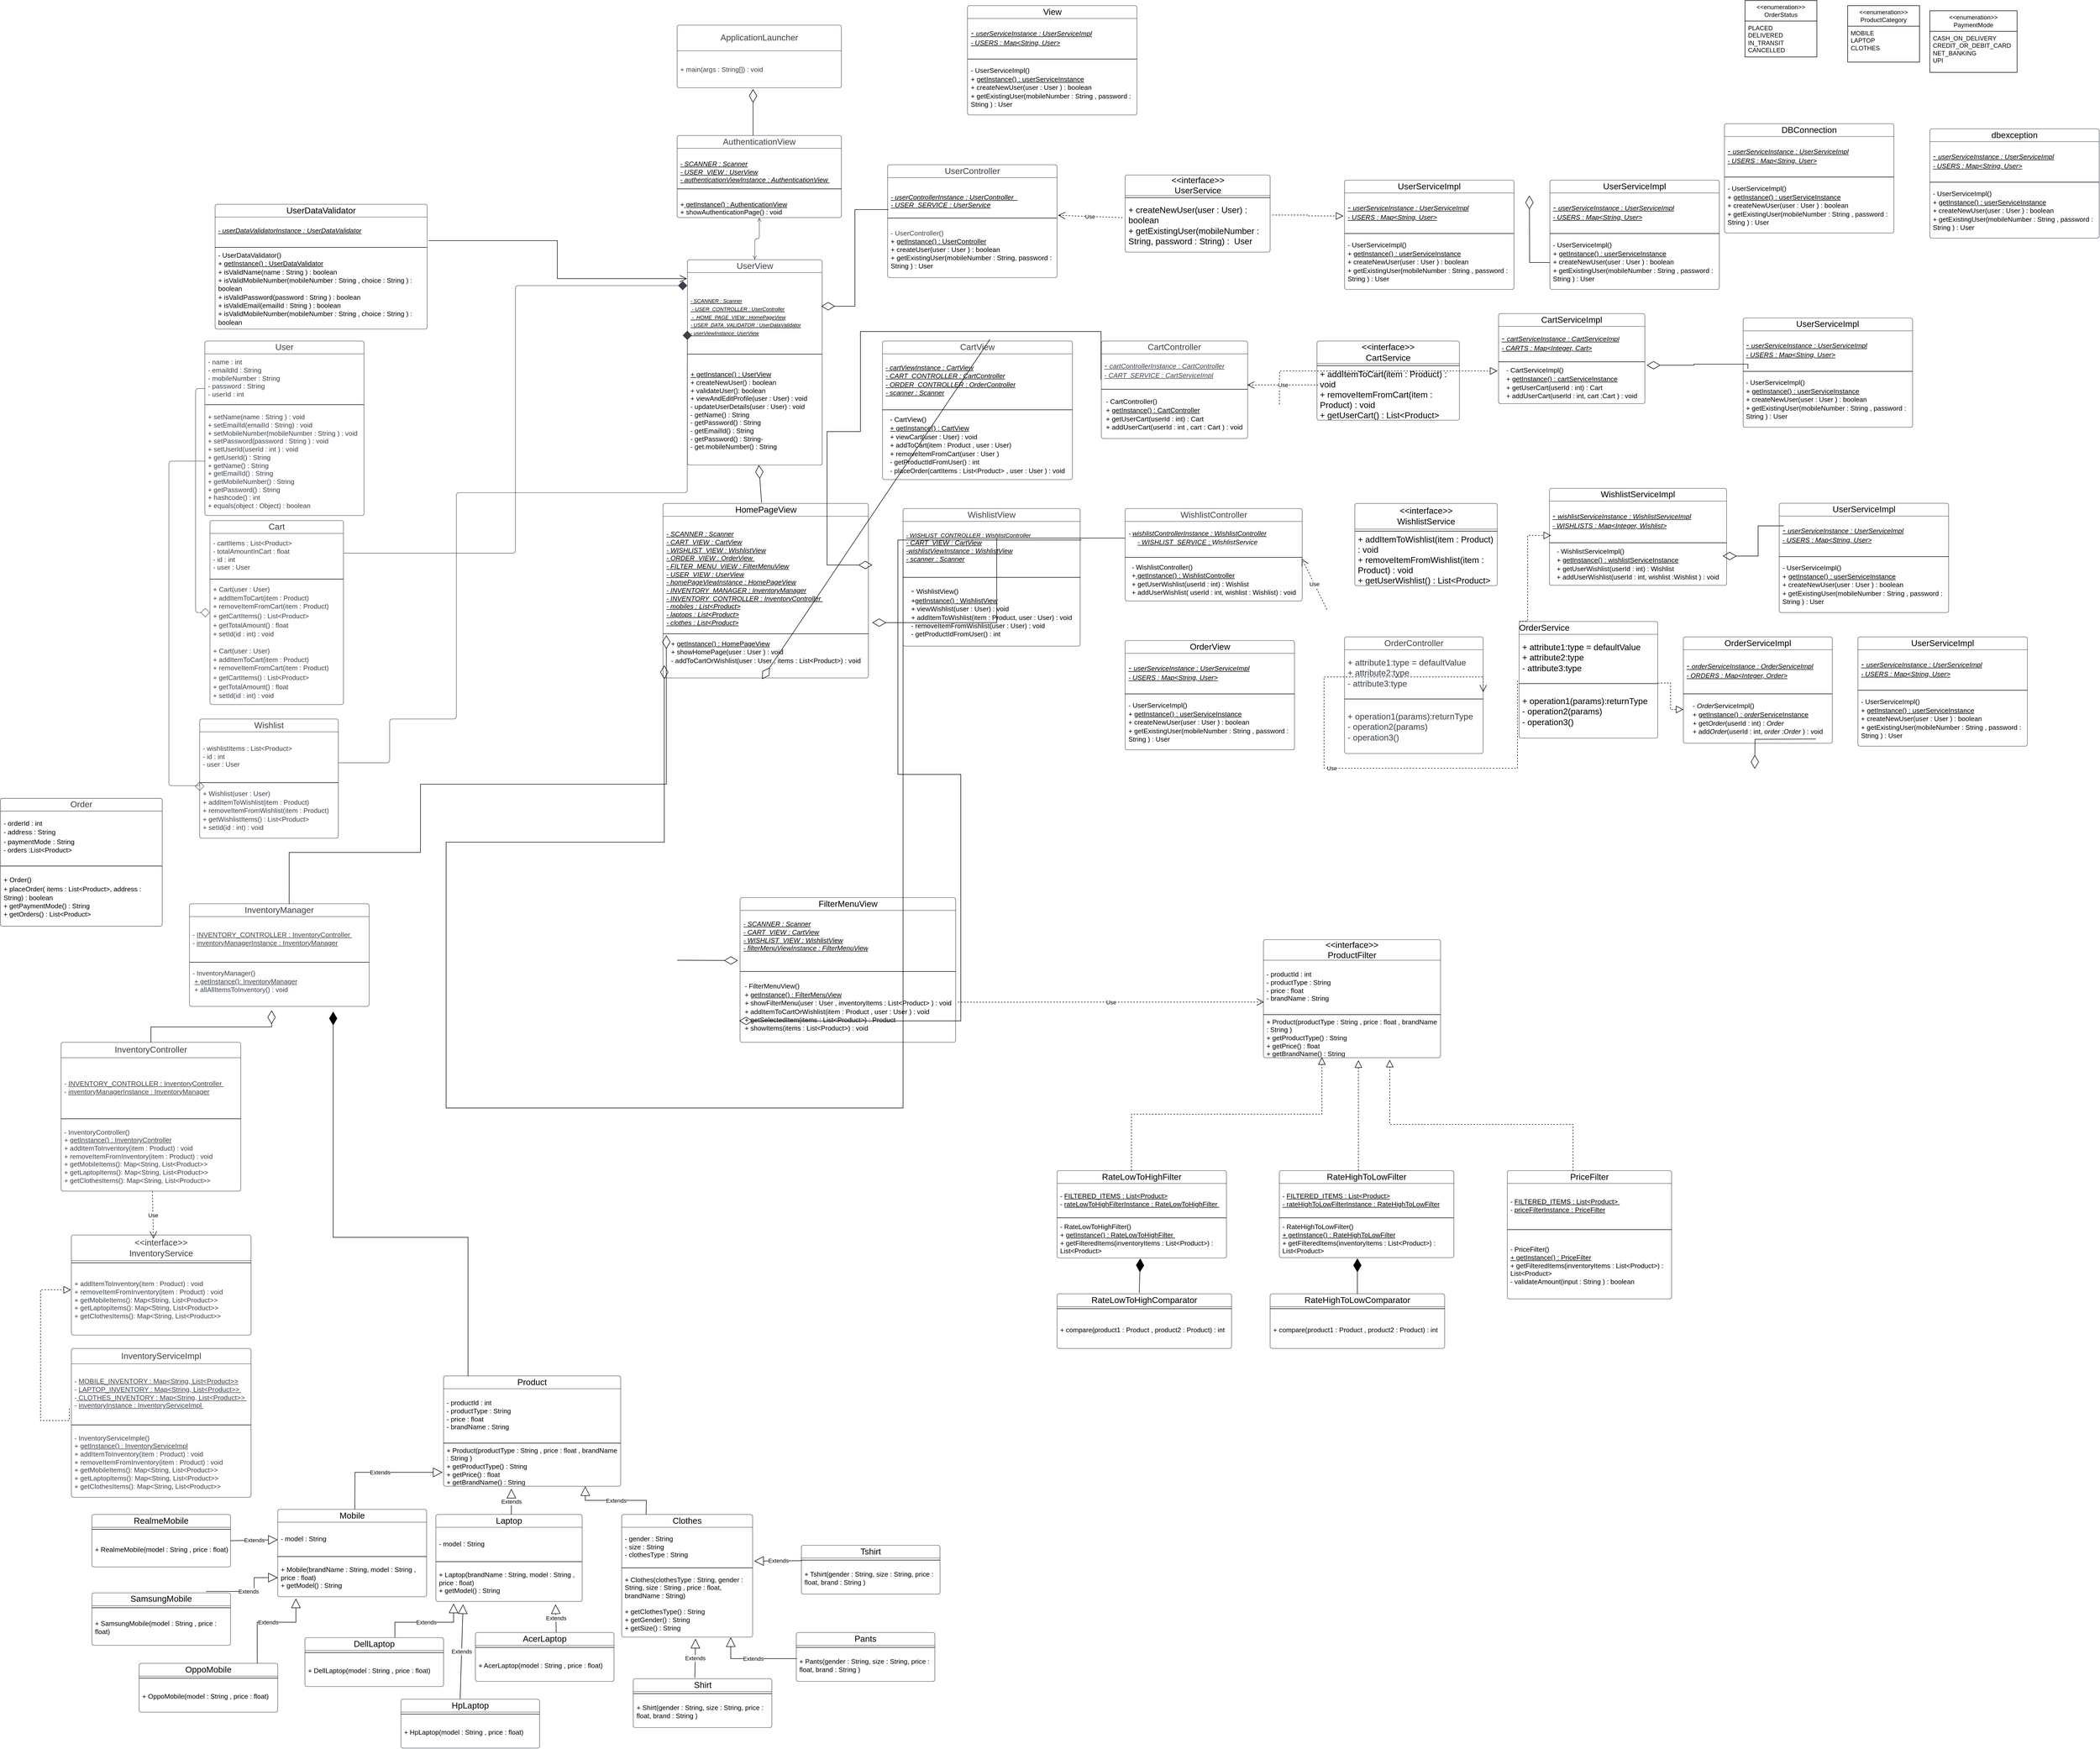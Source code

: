 <mxfile version="22.1.11" type="github">
  <diagram id="C5RBs43oDa-KdzZeNtuy" name="Page-1">
    <mxGraphModel dx="6829" dy="5546" grid="1" gridSize="10" guides="1" tooltips="1" connect="1" arrows="1" fold="1" page="1" pageScale="1" pageWidth="827" pageHeight="1169" math="0" shadow="0">
      <root>
        <mxCell id="WIyWlLk6GJQsqaUBKTNV-0" />
        <mxCell id="WIyWlLk6GJQsqaUBKTNV-1" parent="WIyWlLk6GJQsqaUBKTNV-0" />
        <mxCell id="7sSd0tKmP4TyFzPP-oEi-8" value="&lt;div style=&quot;&quot;&gt;&lt;span style=&quot;background-color: initial;&quot;&gt;User&lt;/span&gt;&lt;/div&gt;" style="html=1;overflow=block;blockSpacing=1;swimlane;childLayout=stackLayout;horizontal=1;horizontalStack=0;resizeParent=1;resizeParentMax=0;resizeLast=0;collapsible=0;fontStyle=0;marginBottom=0;swimlaneFillColor=#ffffff;startSize=25;whiteSpace=wrap;fontSize=16.7;fontColor=#3a414a;align=center;spacing=0;strokeColor=#3a414a;strokeOpacity=100;rounded=1;absoluteArcSize=1;arcSize=9;strokeWidth=0.8;" parent="WIyWlLk6GJQsqaUBKTNV-1" vertex="1">
          <mxGeometry x="-4500" y="-3946.5" width="310" height="340" as="geometry" />
        </mxCell>
        <mxCell id="7sSd0tKmP4TyFzPP-oEi-9" value="- name : int&#xa;- emaildId : String&#xa;- mobileNumber : String&#xa;- password : String&#xa;- userId : int" style="part=1;html=1;resizeHeight=0;strokeColor=none;fillColor=none;align=left;verticalAlign=middle;spacingLeft=4;spacingRight=4;overflow=hidden;rotatable=0;points=[[0,0.5],[1,0.5]];portConstraint=eastwest;swimlaneFillColor=#ffffff;strokeOpacity=100;whiteSpace=wrap;fontSize=13.3;fontColor=#3a414a;" parent="7sSd0tKmP4TyFzPP-oEi-8" vertex="1">
          <mxGeometry y="25" width="310" height="95" as="geometry" />
        </mxCell>
        <mxCell id="7sSd0tKmP4TyFzPP-oEi-10" value="" style="line;strokeWidth=1;fillColor=none;align=left;verticalAlign=middle;spacingTop=-1;spacingLeft=3;spacingRight=3;rotatable=0;labelPosition=right;points=[];portConstraint=eastwest;" parent="7sSd0tKmP4TyFzPP-oEi-8" vertex="1">
          <mxGeometry y="120" width="310" height="8" as="geometry" />
        </mxCell>
        <mxCell id="7sSd0tKmP4TyFzPP-oEi-11" value="+ setName(name : String ) : void&#xa;+ setEmailId(emailId : String) : void&#xa;+ setMobileNumber(mobileNumber : String ) : void&#xa;+ setPassword(password : String ) : void&#xa;+ setUserId(userId : int ) : void&#xa;+ getUserId() : String&#xa;+ getName() : String&#xa;+ getEmailId() : String&#xa;+ getMobileNumber() : String&#xa;+ getPassword() : String&#xa;+ hashcode() : int&#xa;+ equals(object : Object) : boolean" style="part=1;html=1;resizeHeight=0;strokeColor=none;fillColor=none;align=left;verticalAlign=middle;spacingLeft=4;spacingRight=4;overflow=hidden;rotatable=0;points=[[0,0.5],[1,0.5]];portConstraint=eastwest;swimlaneFillColor=#ffffff;strokeOpacity=100;whiteSpace=wrap;fontSize=13.1;fontColor=#3a414a;" parent="7sSd0tKmP4TyFzPP-oEi-8" vertex="1">
          <mxGeometry y="128" width="310" height="212" as="geometry" />
        </mxCell>
        <mxCell id="7sSd0tKmP4TyFzPP-oEi-12" value="Cart" style="html=1;overflow=block;blockSpacing=1;swimlane;childLayout=stackLayout;horizontal=1;horizontalStack=0;resizeParent=1;resizeParentMax=0;resizeLast=0;collapsible=0;fontStyle=0;marginBottom=0;swimlaneFillColor=#ffffff;startSize=25;whiteSpace=wrap;fontSize=16.7;fontColor=#3a414a;align=center;spacing=0;strokeColor=#3a414a;strokeOpacity=100;rounded=1;absoluteArcSize=1;arcSize=9;strokeWidth=0.8;" parent="WIyWlLk6GJQsqaUBKTNV-1" vertex="1">
          <mxGeometry x="-4490" y="-3596.62" width="260" height="358.5" as="geometry" />
        </mxCell>
        <mxCell id="7sSd0tKmP4TyFzPP-oEi-13" value="- cartItems :  List&amp;lt;Product&amp;gt; &#xa;- totalAmountInCart : float &#xa;- id : int&#xa;- user : User" style="part=1;html=1;resizeHeight=0;strokeColor=none;fillColor=none;align=left;verticalAlign=middle;spacingLeft=4;spacingRight=4;overflow=hidden;rotatable=0;points=[[0,0.5],[1,0.5]];portConstraint=eastwest;swimlaneFillColor=#ffffff;strokeOpacity=100;whiteSpace=wrap;fontSize=13.1;fontColor=#3a414a;" parent="7sSd0tKmP4TyFzPP-oEi-12" vertex="1">
          <mxGeometry y="25" width="260" height="85" as="geometry" />
        </mxCell>
        <mxCell id="7sSd0tKmP4TyFzPP-oEi-14" value="" style="line;strokeWidth=1;fillColor=none;align=left;verticalAlign=middle;spacingTop=-1;spacingLeft=3;spacingRight=3;rotatable=0;labelPosition=right;points=[];portConstraint=eastwest;" parent="7sSd0tKmP4TyFzPP-oEi-12" vertex="1">
          <mxGeometry y="110" width="260" height="8" as="geometry" />
        </mxCell>
        <mxCell id="72njBxylXS5DjuqRFmT2-98" value="&lt;div style=&quot;display: flex; justify-content: center; align-items: baseline; font-size: 0px; line-height: 1.25; margin-top: -2px;&quot;&gt;&lt;span&gt;&lt;span style=&quot;font-size:13.3px;color:#3a414a;&quot;&gt;+ Cart(user : User) &lt;br&gt;&lt;/span&gt;&lt;span style=&quot;font-size:13.1px;color:#3a414a;&quot;&gt;+ addItemToCart(item : Product)&lt;br&gt;+ removeItemFromCart(item : Product)&lt;br&gt;+ getCartItems() : List&amp;lt;Product&amp;gt; &lt;/span&gt;&lt;span style=&quot;font-size:16.7px;color:#3a414a;&quot;&gt;&lt;br&gt;&lt;/span&gt;&lt;span style=&quot;font-size:13.1px;color:#3a414a;&quot;&gt;+ getTotalAmount() : float&lt;br&gt;+ setId(id : int) : void&lt;/span&gt;&lt;/span&gt;&lt;/div&gt;" style="part=1;html=1;resizeHeight=0;strokeColor=none;fillColor=none;align=left;verticalAlign=middle;spacingLeft=4;spacingRight=4;overflow=hidden;rotatable=0;points=[[0,0.5],[1,0.5]];portConstraint=eastwest;swimlaneFillColor=#ffffff;strokeOpacity=100;whiteSpace=wrap;fontSize=13.3;fontColor=#3a414a;" parent="7sSd0tKmP4TyFzPP-oEi-12" vertex="1">
          <mxGeometry y="118" width="260" height="120.25" as="geometry" />
        </mxCell>
        <mxCell id="7sSd0tKmP4TyFzPP-oEi-15" value="&lt;div style=&quot;display: flex; justify-content: center; align-items: baseline; font-size: 0px; line-height: 1.25; margin-top: -2px;&quot;&gt;&lt;span&gt;&lt;span style=&quot;font-size:13.3px;color:#3a414a;&quot;&gt;+ Cart(user : User) &lt;br&gt;&lt;/span&gt;&lt;span style=&quot;font-size:13.1px;color:#3a414a;&quot;&gt;+ addItemToCart(item : Product)&lt;br&gt;+ removeItemFromCart(item : Product)&lt;br&gt;+ getCartItems() : List&amp;lt;Product&amp;gt; &lt;/span&gt;&lt;span style=&quot;font-size:16.7px;color:#3a414a;&quot;&gt;&lt;br&gt;&lt;/span&gt;&lt;span style=&quot;font-size:13.1px;color:#3a414a;&quot;&gt;+ getTotalAmount() : float&lt;br&gt;+ setId(id : int) : void&lt;/span&gt;&lt;/span&gt;&lt;/div&gt;" style="part=1;html=1;resizeHeight=0;strokeColor=none;fillColor=none;align=left;verticalAlign=middle;spacingLeft=4;spacingRight=4;overflow=hidden;rotatable=0;points=[[0,0.5],[1,0.5]];portConstraint=eastwest;swimlaneFillColor=#ffffff;strokeOpacity=100;whiteSpace=wrap;fontSize=13.3;fontColor=#3a414a;" parent="7sSd0tKmP4TyFzPP-oEi-12" vertex="1">
          <mxGeometry y="238.25" width="260" height="120.25" as="geometry" />
        </mxCell>
        <mxCell id="7sSd0tKmP4TyFzPP-oEi-16" value="Wishlist" style="html=1;overflow=block;blockSpacing=1;swimlane;childLayout=stackLayout;horizontal=1;horizontalStack=0;resizeParent=1;resizeParentMax=0;resizeLast=0;collapsible=0;fontStyle=0;marginBottom=0;swimlaneFillColor=#ffffff;startSize=25;whiteSpace=wrap;fontSize=16.7;fontColor=#3a414a;align=center;spacing=0;strokeColor=#3a414a;strokeOpacity=100;rounded=1;absoluteArcSize=1;arcSize=9;strokeWidth=0.8;" parent="WIyWlLk6GJQsqaUBKTNV-1" vertex="1">
          <mxGeometry x="-4510" y="-3210" width="270" height="232.25" as="geometry" />
        </mxCell>
        <mxCell id="7sSd0tKmP4TyFzPP-oEi-17" value="- wishlistItems :  List&amp;lt;Product&amp;gt; &#xa;- id : int&#xa;- user : User" style="part=1;html=1;resizeHeight=0;strokeColor=none;fillColor=none;align=left;verticalAlign=middle;spacingLeft=4;spacingRight=4;overflow=hidden;rotatable=0;points=[[0,0.5],[1,0.5]];portConstraint=eastwest;swimlaneFillColor=#ffffff;strokeOpacity=100;whiteSpace=wrap;fontSize=13.1;fontColor=#3a414a;" parent="7sSd0tKmP4TyFzPP-oEi-16" vertex="1">
          <mxGeometry y="25" width="270" height="95" as="geometry" />
        </mxCell>
        <mxCell id="7sSd0tKmP4TyFzPP-oEi-18" value="" style="line;strokeWidth=1;fillColor=none;align=left;verticalAlign=middle;spacingTop=-1;spacingLeft=3;spacingRight=3;rotatable=0;labelPosition=right;points=[];portConstraint=eastwest;" parent="7sSd0tKmP4TyFzPP-oEi-16" vertex="1">
          <mxGeometry y="120" width="270" height="8" as="geometry" />
        </mxCell>
        <mxCell id="7sSd0tKmP4TyFzPP-oEi-19" value="&lt;div style=&quot;display: flex; justify-content: center; align-items: baseline; font-size: 0px; line-height: 1.25; margin-top: -2px;&quot;&gt;&lt;span&gt;&lt;span style=&quot;font-size:13.3px;color:#3a414a;&quot;&gt;+ Wishlist(user : User) &lt;br&gt;&lt;/span&gt;&lt;span style=&quot;font-size:13.1px;color:#3a414a;&quot;&gt;+ addItemToWishlist(item : Product)&lt;br&gt;+ removeItemFromWishlist(item : Product)&lt;br&gt;+ getWishlistItems() : List&amp;lt;Product&amp;gt; &lt;br&gt;+ setId(id : int) : void&lt;/span&gt;&lt;/span&gt;&lt;/div&gt;" style="part=1;html=1;resizeHeight=0;strokeColor=none;fillColor=none;align=left;verticalAlign=middle;spacingLeft=4;spacingRight=4;overflow=hidden;rotatable=0;points=[[0,0.5],[1,0.5]];portConstraint=eastwest;swimlaneFillColor=#ffffff;strokeOpacity=100;whiteSpace=wrap;fontSize=13.3;fontColor=#3a414a;" parent="7sSd0tKmP4TyFzPP-oEi-16" vertex="1">
          <mxGeometry y="128" width="270" height="104.25" as="geometry" />
        </mxCell>
        <mxCell id="7sSd0tKmP4TyFzPP-oEi-20" value="Order" style="html=1;overflow=block;blockSpacing=1;swimlane;childLayout=stackLayout;horizontal=1;horizontalStack=0;resizeParent=1;resizeParentMax=0;resizeLast=0;collapsible=0;fontStyle=0;marginBottom=0;swimlaneFillColor=#ffffff;startSize=25;whiteSpace=wrap;fontSize=16.7;fontColor=#3a414a;align=center;spacing=0;strokeColor=#3a414a;strokeOpacity=100;rounded=1;absoluteArcSize=1;arcSize=9;strokeWidth=0.8;" parent="WIyWlLk6GJQsqaUBKTNV-1" vertex="1">
          <mxGeometry x="-4898" y="-3055.44" width="315" height="249.25" as="geometry" />
        </mxCell>
        <mxCell id="7sSd0tKmP4TyFzPP-oEi-21" value="&lt;div style=&quot;display: flex; justify-content: center; align-items: baseline; font-size: 0px; line-height: 1.25; margin-top: -2px;&quot;&gt;&lt;span&gt;&lt;span style=&quot;font-size:13.3px;&quot;&gt;- orderId : int&lt;br&gt;- address : String&lt;br&gt;- paymentMode : String&lt;/span&gt;&lt;span style=&quot;font-size:15px;&quot;&gt;&lt;br&gt;&lt;/span&gt;&lt;span style=&quot;font-size:13.1px;&quot;&gt;- orders :List&amp;lt;Product&amp;gt; &lt;/span&gt;&lt;/span&gt;&lt;/div&gt;" style="part=1;html=1;resizeHeight=0;strokeColor=none;fillColor=none;align=left;verticalAlign=middle;spacingLeft=4;spacingRight=4;overflow=hidden;rotatable=0;points=[[0,0.5],[1,0.5]];portConstraint=eastwest;swimlaneFillColor=#ffffff;strokeOpacity=100;whiteSpace=wrap;fontSize=13.3;" parent="7sSd0tKmP4TyFzPP-oEi-20" vertex="1">
          <mxGeometry y="25" width="315" height="103" as="geometry" />
        </mxCell>
        <mxCell id="7sSd0tKmP4TyFzPP-oEi-22" value="" style="line;strokeWidth=1;fillColor=none;align=left;verticalAlign=middle;spacingTop=-1;spacingLeft=3;spacingRight=3;rotatable=0;labelPosition=right;points=[];portConstraint=eastwest;" parent="7sSd0tKmP4TyFzPP-oEi-20" vertex="1">
          <mxGeometry y="128" width="315" height="8" as="geometry" />
        </mxCell>
        <mxCell id="7sSd0tKmP4TyFzPP-oEi-23" value="&lt;div style=&quot;display: flex; justify-content: center; align-items: baseline; font-size: 0px; line-height: 1.25; margin-top: -2px;&quot;&gt;&lt;span&gt;&lt;span style=&quot;font-size:13.3px;&quot;&gt;+ Order()&lt;/span&gt;&lt;span style=&quot;font-size:16.7px;&quot;&gt;&lt;br&gt;&lt;/span&gt;&lt;span style=&quot;font-size:13.1px;&quot;&gt;+ placeOrder( items :  List&amp;lt;Product&amp;gt;, address : String) : boolean&lt;br&gt;+ getPaymentMode() : String&lt;br&gt;+ getOrders() : List&amp;lt;Product&amp;gt; &lt;/span&gt;&lt;/span&gt;&lt;/div&gt;" style="part=1;resizeHeight=0;strokeColor=none;fillColor=none;align=left;verticalAlign=middle;spacingLeft=4;spacingRight=4;rotatable=0;points=[[0,0.5],[1,0.5]];portConstraint=eastwest;swimlaneFillColor=#ffffff;strokeOpacity=100;whiteSpace=wrap;overflow=block;blockSpacing=1;html=1;fontSize=13;" parent="7sSd0tKmP4TyFzPP-oEi-20" vertex="1">
          <mxGeometry y="136" width="315" height="113.25" as="geometry" />
        </mxCell>
        <mxCell id="7sSd0tKmP4TyFzPP-oEi-24" value="AuthenticationView" style="html=1;overflow=block;blockSpacing=1;swimlane;childLayout=stackLayout;horizontal=1;horizontalStack=0;resizeParent=1;resizeParentMax=0;resizeLast=0;collapsible=0;fontStyle=0;marginBottom=0;swimlaneFillColor=#ffffff;startSize=25;whiteSpace=wrap;fontSize=16.7;fontColor=#3a414a;align=center;spacing=0;strokeColor=#3a414a;strokeOpacity=100;rounded=1;absoluteArcSize=1;arcSize=9;strokeWidth=0.8;" parent="WIyWlLk6GJQsqaUBKTNV-1" vertex="1">
          <mxGeometry x="-3580" y="-4347" width="320" height="160" as="geometry" />
        </mxCell>
        <mxCell id="7sSd0tKmP4TyFzPP-oEi-25" value="&lt;br&gt;&lt;span data-lucid-content=&quot;{&amp;quot;t&amp;quot;:&amp;quot;- SCANNER : Scanner\n- USER_VIEW : UserView\n- authenticationViewInstance : AuthenticationView &amp;quot;,&amp;quot;m&amp;quot;:[{&amp;quot;s&amp;quot;:0,&amp;quot;n&amp;quot;:&amp;quot;s&amp;quot;,&amp;quot;v&amp;quot;:17.422,&amp;quot;e&amp;quot;:93},{&amp;quot;s&amp;quot;:2,&amp;quot;n&amp;quot;:&amp;quot;i&amp;quot;,&amp;quot;v&amp;quot;:true,&amp;quot;e&amp;quot;:20},{&amp;quot;s&amp;quot;:22,&amp;quot;n&amp;quot;:&amp;quot;i&amp;quot;,&amp;quot;v&amp;quot;:true,&amp;quot;e&amp;quot;:34},{&amp;quot;s&amp;quot;:42,&amp;quot;n&amp;quot;:&amp;quot;i&amp;quot;,&amp;quot;v&amp;quot;:true,&amp;quot;e&amp;quot;:43},{&amp;quot;s&amp;quot;:43,&amp;quot;n&amp;quot;:&amp;quot;i&amp;quot;,&amp;quot;v&amp;quot;:true,&amp;quot;e&amp;quot;:74},{&amp;quot;s&amp;quot;:0,&amp;quot;n&amp;quot;:&amp;quot;u&amp;quot;,&amp;quot;v&amp;quot;:true,&amp;quot;e&amp;quot;:93}]}&quot; data-lucid-type=&quot;application/vnd.lucid.text&quot;&gt;&lt;span style=&quot;text-decoration:underline;font-size:13.067px;&quot;&gt;- &lt;/span&gt;&lt;span style=&quot;font-style:italic;text-decoration:underline;font-size:13.067px;&quot;&gt;SCANNER : Scanner&lt;br&gt;&lt;/span&gt;&lt;span style=&quot;text-decoration:underline;font-size:13.067px;&quot;&gt;- &lt;/span&gt;&lt;span style=&quot;font-style:italic;text-decoration:underline;font-size:13.067px;&quot;&gt;USER_VIEW : &lt;/span&gt;&lt;span style=&quot;text-decoration:underline;font-size:13.067px;&quot;&gt;UserView&lt;/span&gt;&lt;span style=&quot;font-style:italic;text-decoration:underline;font-size:13.067px;&quot;&gt;&lt;br&gt;&lt;/span&gt;&lt;span style=&quot;font-style:italic;text-decoration:underline;font-size:13.067px;&quot;&gt;- authenticationViewInstance : &lt;/span&gt;&lt;span style=&quot;text-decoration:underline;font-size:13.067px;&quot;&gt;AuthenticationView&amp;nbsp;&lt;/span&gt;&lt;/span&gt;&lt;br&gt;" style="part=1;html=1;resizeHeight=0;strokeColor=none;fillColor=none;align=left;verticalAlign=middle;spacingLeft=4;spacingRight=4;overflow=hidden;rotatable=0;points=[[0,0.5],[1,0.5]];portConstraint=eastwest;swimlaneFillColor=#ffffff;strokeOpacity=100;whiteSpace=wrap;fontSize=13.1;fontStyle=6;" parent="7sSd0tKmP4TyFzPP-oEi-24" vertex="1">
          <mxGeometry y="25" width="320" height="75" as="geometry" />
        </mxCell>
        <mxCell id="7sSd0tKmP4TyFzPP-oEi-26" value="" style="line;strokeWidth=1;fillColor=none;align=left;verticalAlign=middle;spacingTop=-1;spacingLeft=3;spacingRight=3;rotatable=0;labelPosition=right;points=[];portConstraint=eastwest;" parent="7sSd0tKmP4TyFzPP-oEi-24" vertex="1">
          <mxGeometry y="100" width="320" height="8" as="geometry" />
        </mxCell>
        <mxCell id="7sSd0tKmP4TyFzPP-oEi-27" value="&lt;span data-lucid-content=&quot;{&amp;quot;t&amp;quot;:&amp;quot;- AuthenticationView()\n+ getInstance() : AuthenticationView \n+ showAuthenticationPage() : void&amp;quot;,&amp;quot;m&amp;quot;:[{&amp;quot;s&amp;quot;:0,&amp;quot;n&amp;quot;:&amp;quot;s&amp;quot;,&amp;quot;v&amp;quot;:17.422,&amp;quot;e&amp;quot;:94},{&amp;quot;s&amp;quot;:23,&amp;quot;n&amp;quot;:&amp;quot;u&amp;quot;,&amp;quot;v&amp;quot;:true,&amp;quot;e&amp;quot;:60}]}&quot; data-lucid-type=&quot;application/vnd.lucid.text&quot;&gt;&lt;span style=&quot;font-size:13.067px;&quot;&gt;&lt;br&gt;&lt;/span&gt;&lt;span style=&quot;font-size: 13.067px;&quot;&gt;+&lt;/span&gt;&lt;span style=&quot;text-decoration:underline;font-size:13.067px;&quot;&gt; getInstance() : AuthenticationView &lt;/span&gt;&lt;span style=&quot;font-size:13.067px;&quot;&gt;&lt;br&gt;&lt;/span&gt;&lt;span style=&quot;font-size:13.067px;&quot;&gt;+ showAuthenticationPage() : void&lt;/span&gt;&lt;/span&gt;" style="part=1;resizeHeight=0;strokeColor=none;fillColor=none;align=left;verticalAlign=middle;spacingLeft=4;spacingRight=4;rotatable=0;points=[[0,0.5],[1,0.5]];portConstraint=eastwest;swimlaneFillColor=#ffffff;strokeOpacity=100;whiteSpace=wrap;overflow=block;blockSpacing=1;html=1;fontSize=13;" parent="7sSd0tKmP4TyFzPP-oEi-24" vertex="1">
          <mxGeometry y="108" width="320" height="52" as="geometry" />
        </mxCell>
        <mxCell id="7sSd0tKmP4TyFzPP-oEi-28" value="WishlistView" style="html=1;overflow=block;blockSpacing=1;swimlane;childLayout=stackLayout;horizontal=1;horizontalStack=0;resizeParent=1;resizeParentMax=0;resizeLast=0;collapsible=0;fontStyle=0;marginBottom=0;swimlaneFillColor=#ffffff;startSize=25;whiteSpace=wrap;fontSize=16.7;fontColor=#3a414a;align=center;spacing=0;strokeColor=#3a414a;strokeOpacity=100;rounded=1;absoluteArcSize=1;arcSize=9;strokeWidth=0.8;" parent="WIyWlLk6GJQsqaUBKTNV-1" vertex="1">
          <mxGeometry x="-3140" y="-3620" width="345" height="268" as="geometry" />
        </mxCell>
        <mxCell id="7sSd0tKmP4TyFzPP-oEi-29" value="&#xa;&lt;span data-lucid-content=&quot;{&amp;quot;t&amp;quot;:&amp;quot;- WISHLIST_CONTROLLER : WishlistController\n- CART_VIEW : CartView\n-wishlistViewInstance : WishlistView\n- scanner : Scanner  &amp;quot;,&amp;quot;m&amp;quot;:[{&amp;quot;s&amp;quot;:2,&amp;quot;n&amp;quot;:&amp;quot;i&amp;quot;,&amp;quot;v&amp;quot;:true,&amp;quot;e&amp;quot;:24},{&amp;quot;s&amp;quot;:45,&amp;quot;n&amp;quot;:&amp;quot;i&amp;quot;,&amp;quot;v&amp;quot;:true,&amp;quot;e&amp;quot;:57},{&amp;quot;s&amp;quot;:67,&amp;quot;n&amp;quot;:&amp;quot;i&amp;quot;,&amp;quot;v&amp;quot;:true,&amp;quot;e&amp;quot;:90},{&amp;quot;s&amp;quot;:42,&amp;quot;n&amp;quot;:&amp;quot;s&amp;quot;,&amp;quot;v&amp;quot;:17.422,&amp;quot;e&amp;quot;:124},{&amp;quot;s&amp;quot;:2,&amp;quot;n&amp;quot;:&amp;quot;u&amp;quot;,&amp;quot;v&amp;quot;:true,&amp;quot;e&amp;quot;:43},{&amp;quot;s&amp;quot;:45,&amp;quot;n&amp;quot;:&amp;quot;u&amp;quot;,&amp;quot;v&amp;quot;:true,&amp;quot;e&amp;quot;:66},{&amp;quot;s&amp;quot;:67,&amp;quot;n&amp;quot;:&amp;quot;u&amp;quot;,&amp;quot;v&amp;quot;:true,&amp;quot;e&amp;quot;:102},{&amp;quot;s&amp;quot;:0,&amp;quot;n&amp;quot;:&amp;quot;s&amp;quot;,&amp;quot;v&amp;quot;:15.2,&amp;quot;e&amp;quot;:42}]}&quot; data-lucid-type=&quot;application/vnd.lucid.text&quot;&gt;&lt;span style=&quot;font-size:11.4px;&quot;&gt;- &lt;/span&gt;&lt;span style=&quot;font-style:italic;text-decoration:underline;font-size:11.4px;&quot;&gt;WISHLIST_CONTROLLER : &lt;/span&gt;&lt;span style=&quot;text-decoration:underline;font-size:11.4px;&quot;&gt;WishlistController&lt;/span&gt;&lt;span style=&quot;text-decoration:underline;font-size:13.067px;&quot;&gt;&lt;br&gt;&lt;/span&gt;&lt;span style=&quot;font-size:13.067px;&quot;&gt;- &lt;/span&gt;&lt;span style=&quot;font-style:italic;text-decoration:underline;font-size:13.067px;&quot;&gt;CART_VIEW : &lt;/span&gt;&lt;span style=&quot;text-decoration:underline;font-size:13.067px;&quot;&gt;CartView&lt;br&gt;&lt;/span&gt;&lt;span style=&quot;font-size:13.067px;&quot;&gt;-&lt;/span&gt;&lt;span style=&quot;font-style:italic;text-decoration:underline;font-size:13.067px;&quot;&gt;wishlistViewInstance : &lt;/span&gt;&lt;span style=&quot;text-decoration:underline;font-size:13.067px;&quot;&gt;WishlistView&lt;/span&gt;&lt;span style=&quot;font-size:13.067px;&quot;&gt;&lt;br&gt;&lt;/span&gt;&lt;span style=&quot;font-size:13.067px;&quot;&gt;- scanner : Scanner  &lt;/span&gt;&lt;/span&gt;&#xa;&#xa;" style="part=1;html=1;resizeHeight=0;strokeColor=none;fillColor=none;align=left;verticalAlign=middle;spacingLeft=4;spacingRight=4;overflow=hidden;rotatable=0;points=[[0,0.5],[1,0.5]];portConstraint=eastwest;swimlaneFillColor=#ffffff;strokeOpacity=100;whiteSpace=wrap;fontSize=13.1;fontStyle=6;" parent="7sSd0tKmP4TyFzPP-oEi-28" vertex="1">
          <mxGeometry y="25" width="345" height="105" as="geometry" />
        </mxCell>
        <mxCell id="7sSd0tKmP4TyFzPP-oEi-30" value="" style="line;strokeWidth=1;fillColor=none;align=left;verticalAlign=middle;spacingTop=-1;spacingLeft=3;spacingRight=3;rotatable=0;labelPosition=right;points=[];portConstraint=eastwest;" parent="7sSd0tKmP4TyFzPP-oEi-28" vertex="1">
          <mxGeometry y="130" width="345" height="8" as="geometry" />
        </mxCell>
        <mxCell id="7sSd0tKmP4TyFzPP-oEi-31" value="&lt;div style=&quot;display: flex; justify-content: center; align-items: baseline; font-size: 0px; line-height: 1.25; margin-top: -2px;&quot;&gt;&lt;span&gt;&lt;div style=&quot;&quot;&gt;&lt;span style=&quot;background-color: initial; font-size: 16.7px;&quot;&gt;- &lt;/span&gt;&lt;span style=&quot;background-color: initial; font-size: 13.1px;&quot;&gt;&lt;span style=&quot;font-size:13.1px;&quot;&gt;WishlistView()&lt;/span&gt;&lt;/span&gt;&lt;/div&gt;&lt;span style=&quot;font-size:13.1px;&quot;&gt;&lt;div style=&quot;&quot;&gt;&lt;span style=&quot;font-size: 13.1px; background-color: initial;&quot;&gt;+&lt;/span&gt;&lt;span style=&quot;font-size: 13.1px; background-color: initial; text-decoration-line: underline;&quot;&gt;getInstance() : WishlistView&lt;/span&gt;&lt;/div&gt;&lt;span style=&quot;font-size:13.1px;&quot;&gt;&lt;div style=&quot;&quot;&gt;&lt;span style=&quot;font-size: 13.1px; background-color: initial;&quot;&gt;+ viewWishlist(user : User) : void&lt;/span&gt;&lt;/div&gt;&lt;/span&gt;&lt;span style=&quot;font-size:13.1px;&quot;&gt;&lt;div style=&quot;&quot;&gt;&lt;span style=&quot;font-size: 13.1px; background-color: initial;&quot;&gt;+ addItemToWishlist(item : Product, user : User) : void&lt;/span&gt;&lt;/div&gt;&lt;div style=&quot;&quot;&gt;&lt;span style=&quot;font-size: 13.1px; background-color: initial;&quot;&gt;- removeItemFromWishlist(user : User) : void&lt;/span&gt;&lt;/div&gt;&lt;div style=&quot;&quot;&gt;&lt;span style=&quot;font-size: 13.1px; background-color: initial;&quot;&gt;- getProductIdFromUser() : int&lt;/span&gt;&lt;/div&gt;&lt;/span&gt;&lt;/span&gt;&lt;/span&gt;&lt;/div&gt;" style="part=1;resizeHeight=0;strokeColor=none;fillColor=none;align=left;verticalAlign=middle;spacingLeft=4;spacingRight=4;rotatable=0;points=[[0,0.5],[1,0.5]];portConstraint=eastwest;swimlaneFillColor=#ffffff;strokeOpacity=100;whiteSpace=wrap;overflow=block;blockSpacing=1;html=1;fontSize=13;" parent="7sSd0tKmP4TyFzPP-oEi-28" vertex="1">
          <mxGeometry y="138" width="345" height="130" as="geometry" />
        </mxCell>
        <mxCell id="7sSd0tKmP4TyFzPP-oEi-32" value="UserView" style="html=1;overflow=block;blockSpacing=1;swimlane;childLayout=stackLayout;horizontal=1;horizontalStack=0;resizeParent=1;resizeParentMax=0;resizeLast=0;collapsible=0;fontStyle=0;marginBottom=0;swimlaneFillColor=#ffffff;startSize=25;whiteSpace=wrap;fontSize=16.7;fontColor=#3a414a;align=center;spacing=0;strokeColor=#3a414a;strokeOpacity=100;rounded=1;absoluteArcSize=1;arcSize=9;strokeWidth=0.8;" parent="WIyWlLk6GJQsqaUBKTNV-1" vertex="1">
          <mxGeometry x="-3560" y="-4104.87" width="262.5" height="400" as="geometry" />
        </mxCell>
        <mxCell id="7sSd0tKmP4TyFzPP-oEi-33" value="&lt;font style=&quot;font-size: 10px;&quot;&gt;&lt;br&gt;&lt;span data-lucid-content=&quot;{&amp;quot;t&amp;quot;:&amp;quot;- SCANNER : Scanner  - USER_CONTROLLER :UserController \n- CART_CONTROLLER : CartController   - WISHLIST_CONTROLLER : WishlistController\n- ORDER_CONTROLLER : OrderController   - HOME_PAGE_VIEW  : HomePageView\n- AUTHENTICATION_VIEW:  AuthenticationView\n- USER_DATA_VALIDATOR : UserDataValidator \n- userViewInstance: UserView&amp;quot;,&amp;quot;m&amp;quot;:[{&amp;quot;s&amp;quot;:0,&amp;quot;n&amp;quot;:&amp;quot;s&amp;quot;,&amp;quot;v&amp;quot;:17.422,&amp;quot;e&amp;quot;:322},{&amp;quot;s&amp;quot;:2,&amp;quot;n&amp;quot;:&amp;quot;i&amp;quot;,&amp;quot;v&amp;quot;:true,&amp;quot;e&amp;quot;:12},{&amp;quot;s&amp;quot;:2,&amp;quot;n&amp;quot;:&amp;quot;u&amp;quot;,&amp;quot;v&amp;quot;:true,&amp;quot;e&amp;quot;:20},{&amp;quot;s&amp;quot;:23,&amp;quot;n&amp;quot;:&amp;quot;i&amp;quot;,&amp;quot;v&amp;quot;:true,&amp;quot;e&amp;quot;:39},{&amp;quot;s&amp;quot;:23,&amp;quot;n&amp;quot;:&amp;quot;u&amp;quot;,&amp;quot;v&amp;quot;:true,&amp;quot;e&amp;quot;:56},{&amp;quot;s&amp;quot;:55,&amp;quot;n&amp;quot;:&amp;quot;i&amp;quot;,&amp;quot;v&amp;quot;:true,&amp;quot;e&amp;quot;:76},{&amp;quot;s&amp;quot;:58,&amp;quot;n&amp;quot;:&amp;quot;u&amp;quot;,&amp;quot;v&amp;quot;:true,&amp;quot;e&amp;quot;:136},{&amp;quot;s&amp;quot;:136,&amp;quot;n&amp;quot;:&amp;quot;i&amp;quot;,&amp;quot;v&amp;quot;:true,&amp;quot;e&amp;quot;:157},{&amp;quot;s&amp;quot;:138,&amp;quot;n&amp;quot;:&amp;quot;u&amp;quot;,&amp;quot;v&amp;quot;:true,&amp;quot;e&amp;quot;:172},{&amp;quot;s&amp;quot;:177,&amp;quot;n&amp;quot;:&amp;quot;i&amp;quot;,&amp;quot;v&amp;quot;:true,&amp;quot;e&amp;quot;:195},{&amp;quot;s&amp;quot;:177,&amp;quot;n&amp;quot;:&amp;quot;u&amp;quot;,&amp;quot;v&amp;quot;:true,&amp;quot;e&amp;quot;:207},{&amp;quot;s&amp;quot;:210,&amp;quot;n&amp;quot;:&amp;quot;i&amp;quot;,&amp;quot;v&amp;quot;:true,&amp;quot;e&amp;quot;:232},{&amp;quot;s&amp;quot;:210,&amp;quot;n&amp;quot;:&amp;quot;u&amp;quot;,&amp;quot;v&amp;quot;:true,&amp;quot;e&amp;quot;:251},{&amp;quot;s&amp;quot;:251,&amp;quot;n&amp;quot;:&amp;quot;i&amp;quot;,&amp;quot;v&amp;quot;:true,&amp;quot;e&amp;quot;:273},{&amp;quot;s&amp;quot;:253,&amp;quot;n&amp;quot;:&amp;quot;u&amp;quot;,&amp;quot;v&amp;quot;:true,&amp;quot;e&amp;quot;:292},{&amp;quot;s&amp;quot;:296,&amp;quot;n&amp;quot;:&amp;quot;i&amp;quot;,&amp;quot;v&amp;quot;:true,&amp;quot;e&amp;quot;:312},{&amp;quot;s&amp;quot;:95,&amp;quot;n&amp;quot;:&amp;quot;i&amp;quot;,&amp;quot;v&amp;quot;:true,&amp;quot;e&amp;quot;:117}]}&quot; data-lucid-type=&quot;application/vnd.lucid.text&quot;&gt;- &lt;span style=&quot;font-style: italic; text-decoration: underline;&quot;&gt;SCANNER : &lt;/span&gt;&lt;span style=&quot;text-decoration: underline;&quot;&gt;Scanner &lt;br&gt;&lt;/span&gt; - &lt;span style=&quot;font-style: italic; text-decoration: underline;&quot;&gt;USER_CONTROLLER &lt;/span&gt;&lt;span style=&quot;text-decoration: underline;&quot;&gt;: UserController&lt;/span&gt;&lt;span style=&quot;text-decoration: underline;&quot;&gt;&lt;br&gt;&lt;/span&gt;&amp;nbsp;- &amp;nbsp;&lt;span style=&quot;font-style: italic; text-decoration: underline;&quot;&gt;HOME_PAGE_VIEW  : &lt;/span&gt;&lt;span style=&quot;text-decoration: underline;&quot;&gt;HomePageView&lt;/span&gt;&lt;br&gt;&lt;span style=&quot;font-style: italic;&quot;&gt;- &lt;/span&gt;&lt;span style=&quot;font-style: italic; text-decoration: underline;&quot;&gt;USER_DATA_VALIDATOR &lt;/span&gt;&lt;span style=&quot;text-decoration: underline;&quot;&gt;: UserDataValidator&lt;/span&gt; &lt;br&gt;- &lt;span style=&quot;font-style: italic;&quot;&gt;userViewInstance&lt;/span&gt;: UserView&lt;/span&gt;&lt;br&gt;&lt;/font&gt;" style="part=1;html=1;resizeHeight=0;strokeColor=none;fillColor=none;align=left;verticalAlign=middle;spacingLeft=4;spacingRight=4;overflow=hidden;rotatable=0;points=[[0,0.5],[1,0.5]];portConstraint=eastwest;swimlaneFillColor=#ffffff;strokeOpacity=100;whiteSpace=wrap;fontSize=13.1;fontStyle=6;" parent="7sSd0tKmP4TyFzPP-oEi-32" vertex="1">
          <mxGeometry y="25" width="262.5" height="155" as="geometry" />
        </mxCell>
        <mxCell id="7sSd0tKmP4TyFzPP-oEi-34" value="" style="line;strokeWidth=1;fillColor=none;align=left;verticalAlign=middle;spacingTop=-1;spacingLeft=3;spacingRight=3;rotatable=0;labelPosition=right;points=[];portConstraint=eastwest;" parent="7sSd0tKmP4TyFzPP-oEi-32" vertex="1">
          <mxGeometry y="180" width="262.5" height="8" as="geometry" />
        </mxCell>
        <mxCell id="7sSd0tKmP4TyFzPP-oEi-35" value="&lt;span data-lucid-content=&quot;{&amp;quot;t&amp;quot;:&amp;quot;- UserView()\n+ getInstance() : UserView\n+ createNewUser() : boolean \n+ validateUser(): boolean \n+ viewAndEditProfile(user : User) : void\n- updateUserDetails(user : User) : void\n- getName() : String\n- getPassword() : String\n- getEmailId() : String\n- getPassword() : String- \n- get.mobileNumber() : String&amp;quot;,&amp;quot;m&amp;quot;:[{&amp;quot;s&amp;quot;:13,&amp;quot;n&amp;quot;:&amp;quot;u&amp;quot;,&amp;quot;v&amp;quot;:true,&amp;quot;e&amp;quot;:40},{&amp;quot;s&amp;quot;:40,&amp;quot;n&amp;quot;:&amp;quot;s&amp;quot;,&amp;quot;v&amp;quot;:17.422,&amp;quot;e&amp;quot;:303},{&amp;quot;s&amp;quot;:198,&amp;quot;n&amp;quot;:&amp;quot;fc&amp;quot;,&amp;quot;v&amp;quot;:&amp;quot;Regular&amp;quot;,&amp;quot;e&amp;quot;:303},{&amp;quot;s&amp;quot;:198,&amp;quot;n&amp;quot;:&amp;quot;fid&amp;quot;,&amp;quot;v&amp;quot;:2,&amp;quot;e&amp;quot;:303},{&amp;quot;s&amp;quot;:0,&amp;quot;n&amp;quot;:&amp;quot;s&amp;quot;,&amp;quot;v&amp;quot;:20.0,&amp;quot;e&amp;quot;:1},{&amp;quot;s&amp;quot;:1,&amp;quot;n&amp;quot;:&amp;quot;s&amp;quot;,&amp;quot;v&amp;quot;:15.556,&amp;quot;e&amp;quot;:13},{&amp;quot;s&amp;quot;:13,&amp;quot;n&amp;quot;:&amp;quot;s&amp;quot;,&amp;quot;v&amp;quot;:17.778,&amp;quot;e&amp;quot;:40}]}&quot; data-lucid-type=&quot;application/vnd.lucid.text&quot;&gt;&lt;span style=&quot;text-decoration:underline;font-size:13.333px;&quot;&gt;+ getInstance() : UserView&lt;br&gt;&lt;/span&gt;&lt;span style=&quot;font-size:13.067px;&quot;&gt;+ createNewUser() : boolean &lt;br&gt;&lt;/span&gt;&lt;span style=&quot;font-size:13.067px;&quot;&gt;+ validateUser(): boolean &lt;br&gt;&lt;/span&gt;&lt;span style=&quot;font-size:13.067px;&quot;&gt;+ viewAndEditProfile(user : User) : void&lt;br&gt;&lt;/span&gt;&lt;span style=&quot;font-size:13.067px;&quot;&gt;- updateUserDetails(user : User) : void&lt;br&gt;&lt;/span&gt;&lt;span style=&quot;font-size:13.067px;&quot;&gt;- getName() : String&lt;br&gt;&lt;/span&gt;&lt;span style=&quot;font-size:13.067px;&quot;&gt;- getPassword() : String&lt;br&gt;&lt;/span&gt;&lt;span style=&quot;font-size:13.067px;&quot;&gt;- getEmailId() : String&lt;br&gt;&lt;/span&gt;&lt;span style=&quot;font-size:13.067px;&quot;&gt;- getPassword() : String- &lt;br&gt;&lt;/span&gt;&lt;span style=&quot;font-size:13.067px;&quot;&gt;- get.mobileNumber() : String&lt;/span&gt;&lt;/span&gt;&lt;br&gt;" style="part=1;resizeHeight=0;strokeColor=none;fillColor=none;align=left;verticalAlign=middle;spacingLeft=4;spacingRight=4;rotatable=0;points=[[0,0.5],[1,0.5]];portConstraint=eastwest;swimlaneFillColor=#ffffff;strokeOpacity=100;whiteSpace=wrap;overflow=block;blockSpacing=1;html=1;fontSize=13;" parent="7sSd0tKmP4TyFzPP-oEi-32" vertex="1">
          <mxGeometry y="188" width="262.5" height="212" as="geometry" />
        </mxCell>
        <mxCell id="7sSd0tKmP4TyFzPP-oEi-36" value="CartView" style="html=1;overflow=block;blockSpacing=1;swimlane;childLayout=stackLayout;horizontal=1;horizontalStack=0;resizeParent=1;resizeParentMax=0;resizeLast=0;collapsible=0;fontStyle=0;marginBottom=0;swimlaneFillColor=#ffffff;startSize=25;whiteSpace=wrap;fontSize=16.7;fontColor=#3a414a;align=center;spacing=0;strokeColor=#3a414a;strokeOpacity=100;rounded=1;absoluteArcSize=1;arcSize=9;strokeWidth=0.8;" parent="WIyWlLk6GJQsqaUBKTNV-1" vertex="1">
          <mxGeometry x="-3180" y="-3946.5" width="370" height="270" as="geometry" />
        </mxCell>
        <mxCell id="7sSd0tKmP4TyFzPP-oEi-37" value="&lt;div style=&quot;display: flex; justify-content: center; align-items: baseline; font-size: 0px; line-height: 1.25; margin-top: -2px;&quot;&gt;&lt;span&gt;&lt;span style=&quot;font-size:13.1px;font-style: italic;&quot;&gt;- cartViewInstance : &lt;/span&gt;&lt;span style=&quot;font-size:13.1px;&quot;&gt;CartView &lt;/span&gt;&lt;span style=&quot;font-size:13.1px;font-style: italic;&quot;&gt;&lt;br&gt;&lt;/span&gt;&lt;span style=&quot;font-size:13.1px;font-style: italic;text-decoration: underline;&quot;&gt;- CART_CONTROLLER : &lt;/span&gt;&lt;span style=&quot;font-size:13.1px;text-decoration: underline;&quot;&gt;CartController &lt;/span&gt;&lt;span style=&quot;font-size:13.1px;&quot;&gt;&lt;span style=&quot;font-size:13.1px;&quot;&gt;&lt;br&gt;&lt;/span&gt;&lt;span style=&quot;font-size:13.1px;text-decoration: underline;&quot;&gt;&lt;span style=&quot;font-size:13.1px;text-decoration: underline;&quot;&gt;- &lt;/span&gt;&lt;span style=&quot;font-size:13.1px;font-style: italic;text-decoration: underline;&quot;&gt;ORDER_CONTROLLER : &lt;/span&gt;OrderController&lt;/span&gt;&lt;span style=&quot;font-size:13.1px;font-style: italic;&quot;&gt;&lt;br&gt;&lt;/span&gt;- scanner : Scanner&lt;/span&gt;&lt;/span&gt;&lt;/div&gt;" style="part=1;html=1;resizeHeight=0;strokeColor=none;fillColor=none;align=left;verticalAlign=middle;spacingLeft=4;spacingRight=4;overflow=hidden;rotatable=0;points=[[0,0.5],[1,0.5]];portConstraint=eastwest;swimlaneFillColor=#ffffff;strokeOpacity=100;whiteSpace=wrap;fontSize=13.1;fontStyle=6;" parent="7sSd0tKmP4TyFzPP-oEi-36" vertex="1">
          <mxGeometry y="25" width="370" height="105" as="geometry" />
        </mxCell>
        <mxCell id="7sSd0tKmP4TyFzPP-oEi-38" value="" style="line;strokeWidth=1;fillColor=none;align=left;verticalAlign=middle;spacingTop=-1;spacingLeft=3;spacingRight=3;rotatable=0;labelPosition=right;points=[];portConstraint=eastwest;" parent="7sSd0tKmP4TyFzPP-oEi-36" vertex="1">
          <mxGeometry y="130" width="370" height="8" as="geometry" />
        </mxCell>
        <mxCell id="7sSd0tKmP4TyFzPP-oEi-39" value="&lt;div style=&quot;display: flex; justify-content: center; align-items: baseline; font-size: 0px; line-height: 1.25; margin-top: -2px;&quot;&gt;&lt;span&gt;&lt;span style=&quot;font-size:13.3px;&quot;&gt;&lt;span style=&quot;font-size:13.3px;&quot;&gt;- CartView()&#xa;&lt;/span&gt;&lt;span style=&quot;font-size:13.3px;text-decoration: underline;&quot;&gt;+ getInstance() : CartView&#xa;&lt;/span&gt;&lt;span style=&quot;font-size:13.1px;&quot;&gt;+ viewCart(user : User) : void&#xa;+ addToCart(item : Product , user : User)&#xa;+ removeItemFromCart(user : User )&#xa;- getProductIdFromUser() : int&#xa;- placeOrder(cartItems : List&amp;lt;Product&amp;gt; , user : User ) : void&lt;/span&gt;&lt;/span&gt;&lt;/span&gt;&lt;/div&gt;" style="part=1;resizeHeight=0;strokeColor=none;fillColor=none;align=left;verticalAlign=middle;spacingLeft=4;spacingRight=4;rotatable=0;points=[[0,0.5],[1,0.5]];portConstraint=eastwest;swimlaneFillColor=#ffffff;strokeOpacity=100;whiteSpace=wrap;overflow=block;blockSpacing=1;html=1;fontSize=13;" parent="7sSd0tKmP4TyFzPP-oEi-36" vertex="1">
          <mxGeometry y="138" width="370" height="132" as="geometry" />
        </mxCell>
        <mxCell id="7sSd0tKmP4TyFzPP-oEi-40" value="" style="html=1;jettySize=18;whiteSpace=wrap;overflow=block;blockSpacing=1;fontSize=13;strokeColor=#3a414a;strokeOpacity=100;strokeWidth=0.8;rounded=1;arcSize=12;edgeStyle=orthogonalEdgeStyle;startArrow=none;endArrow=diamond;endFill=0;endSize=16;exitX=0;exitY=0.711;exitPerimeter=0;entryX=-0.001;entryY=0.5;entryPerimeter=0;lucidId=HNFRmIGbVs-g;exitDx=0;exitDy=0;entryDx=0;entryDy=0;" parent="WIyWlLk6GJQsqaUBKTNV-1" source="7sSd0tKmP4TyFzPP-oEi-9" target="7sSd0tKmP4TyFzPP-oEi-12" edge="1">
          <mxGeometry width="100" height="100" relative="1" as="geometry">
            <Array as="points" />
          </mxGeometry>
        </mxCell>
        <mxCell id="7sSd0tKmP4TyFzPP-oEi-41" value="" style="html=1;jettySize=18;whiteSpace=wrap;overflow=block;blockSpacing=1;fontSize=13;strokeColor=#3a414a;strokeOpacity=100;strokeWidth=0.8;rounded=1;arcSize=12;edgeStyle=orthogonalEdgeStyle;startArrow=none;endArrow=diamond;endFill=0;endSize=16;exitX=0;exitY=0.5;entryX=-0.001;entryY=0.603;entryPerimeter=0;lucidId=fPFRTF55vg9Z;exitDx=0;exitDy=0;entryDx=0;entryDy=0;" parent="WIyWlLk6GJQsqaUBKTNV-1" source="7sSd0tKmP4TyFzPP-oEi-11" target="7sSd0tKmP4TyFzPP-oEi-16" edge="1">
          <mxGeometry width="100" height="100" relative="1" as="geometry">
            <Array as="points">
              <mxPoint x="-4570" y="-3713" />
              <mxPoint x="-4570" y="-3080" />
              <mxPoint x="-4510" y="-3080" />
            </Array>
          </mxGeometry>
        </mxCell>
        <mxCell id="7sSd0tKmP4TyFzPP-oEi-42" value="" style="html=1;jettySize=18;whiteSpace=wrap;overflow=block;blockSpacing=1;fontSize=13;strokeColor=#3a414a;strokeOpacity=100;strokeWidth=0.8;rounded=1;arcSize=12;edgeStyle=orthogonalEdgeStyle;startArrow=none;endArrow=diamond;endFill=1;endSize=16;exitX=1.001;exitY=0.177;exitPerimeter=0;entryX=-0.001;entryY=0.126;entryPerimeter=0;lucidId=-VFRP1HDjDhr;exitDx=0;exitDy=0;entryDx=0;entryDy=0;" parent="WIyWlLk6GJQsqaUBKTNV-1" source="7sSd0tKmP4TyFzPP-oEi-12" target="7sSd0tKmP4TyFzPP-oEi-32" edge="1">
          <mxGeometry width="100" height="100" relative="1" as="geometry">
            <Array as="points" />
          </mxGeometry>
        </mxCell>
        <mxCell id="7sSd0tKmP4TyFzPP-oEi-45" value="" style="html=1;jettySize=18;whiteSpace=wrap;overflow=block;blockSpacing=1;fontSize=13;strokeColor=#3a414a;strokeOpacity=100;strokeWidth=0.8;rounded=1;arcSize=12;edgeStyle=orthogonalEdgeStyle;startArrow=open;endArrow=open;exitX=0.5;exitY=-0.001;exitPerimeter=0;entryX=0.5;entryY=1.002;entryPerimeter=0;lucidId=LZFRwG_nJtKq;" parent="WIyWlLk6GJQsqaUBKTNV-1" source="7sSd0tKmP4TyFzPP-oEi-32" target="7sSd0tKmP4TyFzPP-oEi-24" edge="1">
          <mxGeometry width="100" height="100" relative="1" as="geometry">
            <Array as="points" />
          </mxGeometry>
        </mxCell>
        <mxCell id="7sSd0tKmP4TyFzPP-oEi-46" value="UserController" style="html=1;overflow=block;blockSpacing=1;swimlane;childLayout=stackLayout;horizontal=1;horizontalStack=0;resizeParent=1;resizeParentMax=0;resizeLast=0;collapsible=0;fontStyle=0;marginBottom=0;swimlaneFillColor=#ffffff;startSize=25;whiteSpace=wrap;fontSize=16.7;fontColor=#3a414a;align=center;spacing=0;strokeColor=#3a414a;strokeOpacity=100;rounded=1;absoluteArcSize=1;arcSize=9;strokeWidth=0.8;" parent="WIyWlLk6GJQsqaUBKTNV-1" vertex="1">
          <mxGeometry x="-3170" y="-4290" width="330" height="220" as="geometry" />
        </mxCell>
        <mxCell id="7sSd0tKmP4TyFzPP-oEi-47" value="&lt;br&gt;&lt;span data-lucid-content=&quot;{&amp;quot;t&amp;quot;:&amp;quot;- userControllerInstance : UserController  - USER_SERVICE :  UserService &amp;quot;,&amp;quot;m&amp;quot;:[{&amp;quot;s&amp;quot;:0,&amp;quot;n&amp;quot;:&amp;quot;u&amp;quot;,&amp;quot;v&amp;quot;:true,&amp;quot;e&amp;quot;:73},{&amp;quot;s&amp;quot;:2,&amp;quot;n&amp;quot;:&amp;quot;i&amp;quot;,&amp;quot;v&amp;quot;:true,&amp;quot;e&amp;quot;:24},{&amp;quot;s&amp;quot;:45,&amp;quot;n&amp;quot;:&amp;quot;i&amp;quot;,&amp;quot;v&amp;quot;:true,&amp;quot;e&amp;quot;:60},{&amp;quot;s&amp;quot;:0,&amp;quot;n&amp;quot;:&amp;quot;s&amp;quot;,&amp;quot;v&amp;quot;:17.778,&amp;quot;e&amp;quot;:73}]}&quot; data-lucid-type=&quot;application/vnd.lucid.text&quot;&gt;&lt;span style=&quot;text-decoration:underline;font-size:13.333px;&quot;&gt;- &lt;/span&gt;&lt;span style=&quot;font-style:italic;text-decoration:underline;font-size:13.333px;&quot;&gt;userControllerInstance&lt;/span&gt;&lt;span style=&quot;text-decoration:underline;font-size:13.333px;&quot;&gt; : UserController  &lt;br&gt;- &lt;/span&gt;&lt;span style=&quot;font-style:italic;text-decoration:underline;font-size:13.333px;&quot;&gt;USER_SERVICE : &lt;/span&gt;&lt;span style=&quot;text-decoration:underline;font-size:13.333px;&quot;&gt; UserService &lt;/span&gt;&lt;/span&gt;&lt;br&gt;" style="part=1;html=1;resizeHeight=0;strokeColor=none;fillColor=none;align=left;verticalAlign=middle;spacingLeft=4;spacingRight=4;overflow=hidden;rotatable=0;points=[[0,0.5],[1,0.5]];portConstraint=eastwest;swimlaneFillColor=#ffffff;strokeOpacity=100;whiteSpace=wrap;fontSize=13.3;fontStyle=6;" parent="7sSd0tKmP4TyFzPP-oEi-46" vertex="1">
          <mxGeometry y="25" width="330" height="75" as="geometry" />
        </mxCell>
        <mxCell id="7sSd0tKmP4TyFzPP-oEi-48" value="" style="line;strokeWidth=1;fillColor=none;align=left;verticalAlign=middle;spacingTop=-1;spacingLeft=3;spacingRight=3;rotatable=0;labelPosition=right;points=[];portConstraint=eastwest;" parent="7sSd0tKmP4TyFzPP-oEi-46" vertex="1">
          <mxGeometry y="100" width="330" height="8" as="geometry" />
        </mxCell>
        <mxCell id="7sSd0tKmP4TyFzPP-oEi-49" value="&#xa;&lt;span data-lucid-content=&quot;{&amp;quot;t&amp;quot;:&amp;quot;- UserController()\n+ getInstance() : UserController\n+ createUser(user : User ) : boolean \n+ getExistingUser(mobileNumber : String, password : String ) : User &amp;quot;,&amp;quot;m&amp;quot;:[{&amp;quot;s&amp;quot;:0,&amp;quot;n&amp;quot;:&amp;quot;c&amp;quot;,&amp;quot;v&amp;quot;:&amp;quot;3a414aff&amp;quot;,&amp;quot;e&amp;quot;:19},{&amp;quot;s&amp;quot;:0,&amp;quot;n&amp;quot;:&amp;quot;s&amp;quot;,&amp;quot;v&amp;quot;:17.778,&amp;quot;e&amp;quot;:51},{&amp;quot;s&amp;quot;:21,&amp;quot;n&amp;quot;:&amp;quot;u&amp;quot;,&amp;quot;v&amp;quot;:true,&amp;quot;e&amp;quot;:52},{&amp;quot;s&amp;quot;:51,&amp;quot;n&amp;quot;:&amp;quot;s&amp;quot;,&amp;quot;v&amp;quot;:12.978,&amp;quot;e&amp;quot;:52},{&amp;quot;s&amp;quot;:52,&amp;quot;n&amp;quot;:&amp;quot;s&amp;quot;,&amp;quot;v&amp;quot;:17.778,&amp;quot;e&amp;quot;:158},{&amp;quot;s&amp;quot;:89,&amp;quot;n&amp;quot;:&amp;quot;u&amp;quot;,&amp;quot;v&amp;quot;:true,&amp;quot;e&amp;quot;:90}]}&quot; data-lucid-type=&quot;application/vnd.lucid.text&quot;&gt;&lt;span style=&quot;color:#3a414a;font-size:13.333px;&quot;&gt;- UserController()&lt;br&gt;&lt;/span&gt;&lt;span style=&quot;font-size:13.333px;&quot;&gt;+ &lt;/span&gt;&lt;span style=&quot;text-decoration:underline;font-size:13.333px;&quot;&gt;getInstance() : UserController&lt;/span&gt;&lt;span style=&quot;text-decoration:underline;font-size:9.733px;&quot;&gt;&lt;br&gt;&lt;/span&gt;&lt;span style=&quot;font-size:13.333px;&quot;&gt;+ createUser(user : User ) : boolean &lt;/span&gt;&lt;span style=&quot;text-decoration:underline;font-size:13.333px;&quot;&gt;&lt;br&gt;&lt;/span&gt;&lt;span style=&quot;font-size:13.333px;&quot;&gt;+ getExistingUser(mobileNumber : String, password : String ) : User &lt;/span&gt;&lt;/span&gt;&#xa;&#xa;" style="part=1;resizeHeight=0;strokeColor=none;fillColor=none;align=left;verticalAlign=middle;spacingLeft=4;spacingRight=4;rotatable=0;points=[[0,0.5],[1,0.5]];portConstraint=eastwest;swimlaneFillColor=#ffffff;strokeOpacity=100;whiteSpace=wrap;overflow=block;blockSpacing=1;html=1;fontSize=13;" parent="7sSd0tKmP4TyFzPP-oEi-46" vertex="1">
          <mxGeometry y="108" width="330" height="112" as="geometry" />
        </mxCell>
        <mxCell id="7sSd0tKmP4TyFzPP-oEi-50" value="CartController" style="html=1;overflow=block;blockSpacing=1;swimlane;childLayout=stackLayout;horizontal=1;horizontalStack=0;resizeParent=1;resizeParentMax=0;resizeLast=0;collapsible=0;fontStyle=0;marginBottom=0;swimlaneFillColor=#ffffff;startSize=25;whiteSpace=wrap;fontSize=16.7;fontColor=#3a414a;align=center;spacing=0;strokeColor=#3a414a;strokeOpacity=100;rounded=1;absoluteArcSize=1;arcSize=9;strokeWidth=0.8;" parent="WIyWlLk6GJQsqaUBKTNV-1" vertex="1">
          <mxGeometry x="-2753.75" y="-3946.5" width="285" height="190" as="geometry" />
        </mxCell>
        <mxCell id="7sSd0tKmP4TyFzPP-oEi-51" value="&lt;div style=&quot;display: flex; justify-content: center; align-items: baseline; font-size: 0px; line-height: 1.25; margin-top: -2px;&quot;&gt;&lt;span&gt;&lt;span style=&quot;font-size:16.7px;color:#3a414a;&quot;&gt;- &lt;/span&gt;&lt;span style=&quot;font-size:13.3px;text-decoration: underline;&quot;&gt;cartControllerInstance : CartController&lt;br&gt;- &lt;/span&gt;&lt;span style=&quot;font-size:13.1px;font-style: italic;text-decoration: underline;&quot;&gt;CART_SERVICE : &lt;/span&gt;&lt;span style=&quot;font-size:13.1px;text-decoration: underline;&quot;&gt;CartServiceImpl &lt;/span&gt;&lt;/span&gt;&lt;/div&gt;" style="part=1;html=1;resizeHeight=0;strokeColor=none;fillColor=none;align=left;verticalAlign=middle;spacingLeft=4;spacingRight=4;overflow=hidden;rotatable=0;points=[[0,0.5],[1,0.5]];portConstraint=eastwest;swimlaneFillColor=#ffffff;strokeOpacity=100;whiteSpace=wrap;fontSize=16.7;fontColor=#3a414a;fontStyle=6;" parent="7sSd0tKmP4TyFzPP-oEi-50" vertex="1">
          <mxGeometry y="25" width="285" height="65" as="geometry" />
        </mxCell>
        <mxCell id="7sSd0tKmP4TyFzPP-oEi-52" value="" style="line;strokeWidth=1;fillColor=none;align=left;verticalAlign=middle;spacingTop=-1;spacingLeft=3;spacingRight=3;rotatable=0;labelPosition=right;points=[];portConstraint=eastwest;" parent="7sSd0tKmP4TyFzPP-oEi-50" vertex="1">
          <mxGeometry y="90" width="285" height="8" as="geometry" />
        </mxCell>
        <mxCell id="7sSd0tKmP4TyFzPP-oEi-53" value="&lt;div style=&quot;display: flex; justify-content: center; align-items: baseline; font-size: 0px; line-height: 1.25; margin-top: -2px;&quot;&gt;&lt;span&gt;&lt;span style=&quot;font-size:13.3px;&quot;&gt;&lt;span style=&quot;font-size:13.3px;&quot;&gt;- CartController()&lt;br&gt;+ &lt;/span&gt;&lt;span style=&quot;font-size:13.3px;text-decoration: underline;&quot;&gt;getInstance() : CartController&lt;br&gt;&lt;/span&gt;+ getUserCart(userId : int) : Cart &lt;br&gt;+ addUserCart(userId : int , cart : Cart ) : void&lt;/span&gt;&lt;/span&gt;&lt;/div&gt;" style="part=1;resizeHeight=0;strokeColor=none;fillColor=none;align=left;verticalAlign=middle;spacingLeft=4;spacingRight=4;rotatable=0;points=[[0,0.5],[1,0.5]];portConstraint=eastwest;swimlaneFillColor=#ffffff;strokeOpacity=100;whiteSpace=wrap;overflow=block;blockSpacing=1;html=1;fontSize=13;" parent="7sSd0tKmP4TyFzPP-oEi-50" vertex="1">
          <mxGeometry y="98" width="285" height="92" as="geometry" />
        </mxCell>
        <mxCell id="7sSd0tKmP4TyFzPP-oEi-54" value="WishlistController" style="html=1;overflow=block;blockSpacing=1;swimlane;childLayout=stackLayout;horizontal=1;horizontalStack=0;resizeParent=1;resizeParentMax=0;resizeLast=0;collapsible=0;fontStyle=0;marginBottom=0;swimlaneFillColor=#ffffff;startSize=25;whiteSpace=wrap;fontSize=16.7;fontColor=#3a414a;align=center;spacing=0;strokeColor=#3a414a;strokeOpacity=100;rounded=1;absoluteArcSize=1;arcSize=9;strokeWidth=0.8;" parent="WIyWlLk6GJQsqaUBKTNV-1" vertex="1">
          <mxGeometry x="-2707.5" y="-3620" width="345" height="180" as="geometry" />
        </mxCell>
        <mxCell id="7sSd0tKmP4TyFzPP-oEi-55" value="&lt;div style=&quot;display: flex; justify-content: center; text-align: center; align-items: baseline; font-size: 0; line-height: 1.25;margin-top: -2px;&quot;&gt;&lt;span&gt;&lt;span style=&quot;font-size:13.1px;&quot;&gt;&lt;font color=&quot;#050505&quot;&gt;&lt;span style=&quot;font-size:13.1px;&quot;&gt;- &lt;/span&gt;&lt;span style=&quot;font-size:13.1px;font-style: italic;text-decoration: underline;&quot;&gt;wishlistControllerInstance&lt;/span&gt;&lt;span style=&quot;font-size:13.1px;text-decoration: underline;&quot;&gt; : WishlistController &lt;/span&gt;&lt;span style=&quot;font-size: 13.1px; text-decoration: underline;&quot;&gt;&lt;br&gt;&lt;/span&gt;&lt;span style=&quot;font-size:13.1px;text-decoration: underline;&quot;&gt;- &lt;/span&gt;&lt;span style=&quot;font-size:13.1px;font-style: italic;text-decoration: underline;&quot;&gt;WISHLIST_SERVICE : &lt;/span&gt;WishlistService&lt;/font&gt;&lt;/span&gt;&lt;/span&gt;&lt;/div&gt;" style="part=1;html=1;resizeHeight=0;strokeColor=none;fillColor=none;align=left;verticalAlign=middle;spacingLeft=4;spacingRight=4;overflow=hidden;rotatable=0;points=[[0,0.5],[1,0.5]];portConstraint=eastwest;swimlaneFillColor=#ffffff;strokeOpacity=100;whiteSpace=wrap;fontSize=13.1;fontColor=#bcbec4;fontStyle=6;" parent="7sSd0tKmP4TyFzPP-oEi-54" vertex="1">
          <mxGeometry y="25" width="345" height="65" as="geometry" />
        </mxCell>
        <mxCell id="7sSd0tKmP4TyFzPP-oEi-56" value="" style="line;strokeWidth=1;fillColor=none;align=left;verticalAlign=middle;spacingTop=-1;spacingLeft=3;spacingRight=3;rotatable=0;labelPosition=right;points=[];portConstraint=eastwest;" parent="7sSd0tKmP4TyFzPP-oEi-54" vertex="1">
          <mxGeometry y="90" width="345" height="10" as="geometry" />
        </mxCell>
        <mxCell id="7sSd0tKmP4TyFzPP-oEi-57" value="&lt;div style=&quot;display: flex; justify-content: center; align-items: baseline; font-size: 0px; line-height: 1.25; margin-top: -2px;&quot;&gt;&lt;span&gt;&lt;span style=&quot;font-size:13.1px;&quot;&gt;&lt;span style=&quot;font-size:13.1px;&quot;&gt;- WishlistController()&lt;br&gt;+&lt;/span&gt;&lt;span style=&quot;font-size:13.1px;text-decoration: underline;&quot;&gt; getInstance() : WishlistController&lt;/span&gt;&lt;br&gt;+ getUserWishlist(userId : int) : Wishlist &lt;br&gt;+ addUserWishlist( userId : int,  wishlist : Wishlist) : void&lt;/span&gt;&lt;/span&gt;&lt;/div&gt;" style="part=1;resizeHeight=0;strokeColor=none;fillColor=none;align=left;verticalAlign=middle;spacingLeft=4;spacingRight=4;rotatable=0;points=[[0,0.5],[1,0.5]];portConstraint=eastwest;swimlaneFillColor=#ffffff;strokeOpacity=100;whiteSpace=wrap;overflow=block;blockSpacing=1;html=1;fontSize=13;" parent="7sSd0tKmP4TyFzPP-oEi-54" vertex="1">
          <mxGeometry y="100" width="345" height="80" as="geometry" />
        </mxCell>
        <mxCell id="7sSd0tKmP4TyFzPP-oEi-58" value="OrderController" style="html=1;overflow=block;blockSpacing=1;swimlane;childLayout=stackLayout;horizontal=1;horizontalStack=0;resizeParent=1;resizeParentMax=0;resizeLast=0;collapsible=0;fontStyle=0;marginBottom=0;swimlaneFillColor=#ffffff;startSize=25;whiteSpace=wrap;fontSize=16.7;fontColor=#3a414a;align=center;spacing=0;strokeColor=#3a414a;strokeOpacity=100;rounded=1;absoluteArcSize=1;arcSize=9;strokeWidth=0.8;" parent="WIyWlLk6GJQsqaUBKTNV-1" vertex="1">
          <mxGeometry x="-2280" y="-3370" width="270" height="227.25" as="geometry" />
        </mxCell>
        <mxCell id="7sSd0tKmP4TyFzPP-oEi-59" value="+ attribute1:type = defaultValue&#xa;+ attribute2:type&#xa;- attribute3:type" style="part=1;html=1;resizeHeight=0;strokeColor=none;fillColor=none;align=left;verticalAlign=middle;spacingLeft=4;spacingRight=4;overflow=hidden;rotatable=0;points=[[0,0.5],[1,0.5]];portConstraint=eastwest;swimlaneFillColor=#ffffff;strokeOpacity=100;whiteSpace=wrap;fontSize=16.7;fontColor=#3a414a;" parent="7sSd0tKmP4TyFzPP-oEi-58" vertex="1">
          <mxGeometry y="25" width="270" height="92" as="geometry" />
        </mxCell>
        <mxCell id="7sSd0tKmP4TyFzPP-oEi-60" value="" style="line;strokeWidth=1;fillColor=none;align=left;verticalAlign=middle;spacingTop=-1;spacingLeft=3;spacingRight=3;rotatable=0;labelPosition=right;points=[];portConstraint=eastwest;" parent="7sSd0tKmP4TyFzPP-oEi-58" vertex="1">
          <mxGeometry y="117" width="270" height="8" as="geometry" />
        </mxCell>
        <mxCell id="7sSd0tKmP4TyFzPP-oEi-61" value="+ operation1(params):returnType&#xa;- operation2(params)&#xa;- operation3()" style="part=1;html=1;resizeHeight=0;strokeColor=none;fillColor=none;align=left;verticalAlign=middle;spacingLeft=4;spacingRight=4;overflow=hidden;rotatable=0;points=[[0,0.5],[1,0.5]];portConstraint=eastwest;swimlaneFillColor=#ffffff;strokeOpacity=100;whiteSpace=wrap;fontSize=16.7;fontColor=#3a414a;" parent="7sSd0tKmP4TyFzPP-oEi-58" vertex="1">
          <mxGeometry y="125" width="270" height="102.25" as="geometry" />
        </mxCell>
        <mxCell id="7sSd0tKmP4TyFzPP-oEi-70" value="&amp;lt;&amp;lt;interface&amp;gt;&amp;gt;&lt;br&gt;UserService" style="html=1;overflow=block;blockSpacing=1;swimlane;childLayout=stackLayout;horizontal=1;horizontalStack=0;resizeParent=1;resizeParentMax=0;resizeLast=0;collapsible=0;fontStyle=0;marginBottom=0;swimlaneFillColor=#ffffff;startSize=40;whiteSpace=wrap;fontSize=16.7;align=center;spacing=0;strokeColor=#3a414a;strokeOpacity=100;rounded=1;absoluteArcSize=1;arcSize=9;strokeWidth=0.8;" parent="WIyWlLk6GJQsqaUBKTNV-1" vertex="1">
          <mxGeometry x="-2707.5" y="-4270" width="282.5" height="150.25" as="geometry" />
        </mxCell>
        <mxCell id="7sSd0tKmP4TyFzPP-oEi-72" value="" style="line;strokeWidth=1;fillColor=none;align=left;verticalAlign=middle;spacingTop=-1;spacingLeft=3;spacingRight=3;rotatable=0;labelPosition=right;points=[];portConstraint=eastwest;" parent="7sSd0tKmP4TyFzPP-oEi-70" vertex="1">
          <mxGeometry y="40" width="282.5" height="8" as="geometry" />
        </mxCell>
        <mxCell id="7sSd0tKmP4TyFzPP-oEi-73" value="&lt;div&gt;+ createNewUser(user : User) : boolean&lt;/div&gt;&lt;div&gt;+ getExistingUser(mobileNumber : String, password : String) :&amp;nbsp; User&amp;nbsp;&lt;/div&gt;" style="part=1;html=1;resizeHeight=0;strokeColor=none;fillColor=none;align=left;verticalAlign=middle;spacingLeft=4;spacingRight=4;overflow=hidden;rotatable=0;points=[[0,0.5],[1,0.5]];portConstraint=eastwest;swimlaneFillColor=#ffffff;strokeOpacity=100;whiteSpace=wrap;fontSize=16.7;" parent="7sSd0tKmP4TyFzPP-oEi-70" vertex="1">
          <mxGeometry y="48" width="282.5" height="102.25" as="geometry" />
        </mxCell>
        <mxCell id="7sSd0tKmP4TyFzPP-oEi-74" value="&amp;lt;&amp;lt;interface&amp;gt;&amp;gt;&lt;br&gt;CartService" style="html=1;overflow=block;blockSpacing=1;swimlane;childLayout=stackLayout;horizontal=1;horizontalStack=0;resizeParent=1;resizeParentMax=0;resizeLast=0;collapsible=0;fontStyle=0;marginBottom=0;swimlaneFillColor=#ffffff;startSize=44;whiteSpace=wrap;fontSize=16.7;align=center;spacing=0;strokeColor=#3a414a;strokeOpacity=100;rounded=1;absoluteArcSize=1;arcSize=9;strokeWidth=0.8;" parent="WIyWlLk6GJQsqaUBKTNV-1" vertex="1">
          <mxGeometry x="-2333.75" y="-3946.5" width="277.5" height="154.25" as="geometry" />
        </mxCell>
        <mxCell id="7sSd0tKmP4TyFzPP-oEi-76" value="" style="line;strokeWidth=1;fillColor=none;align=left;verticalAlign=middle;spacingTop=-1;spacingLeft=3;spacingRight=3;rotatable=0;labelPosition=right;points=[];portConstraint=eastwest;" parent="7sSd0tKmP4TyFzPP-oEi-74" vertex="1">
          <mxGeometry y="44" width="277.5" height="8" as="geometry" />
        </mxCell>
        <mxCell id="7sSd0tKmP4TyFzPP-oEi-77" value="&lt;div&gt;+ addItemToCart(item : Product) : void&lt;/div&gt;&lt;div&gt;+ removeItemFromCart(item : Product) : void&lt;/div&gt;&lt;div&gt;+ getUserCart() : List&amp;lt;Product&amp;gt;&amp;nbsp;&lt;/div&gt;" style="part=1;html=1;resizeHeight=0;strokeColor=none;fillColor=none;align=left;verticalAlign=middle;spacingLeft=4;spacingRight=4;overflow=hidden;rotatable=0;points=[[0,0.5],[1,0.5]];portConstraint=eastwest;swimlaneFillColor=#ffffff;strokeOpacity=100;whiteSpace=wrap;fontSize=16.7;" parent="7sSd0tKmP4TyFzPP-oEi-74" vertex="1">
          <mxGeometry y="52" width="277.5" height="102.25" as="geometry" />
        </mxCell>
        <mxCell id="7sSd0tKmP4TyFzPP-oEi-78" value="&amp;lt;&amp;lt;interface&amp;gt;&amp;gt;&lt;br&gt;WishlistService" style="html=1;overflow=block;blockSpacing=1;swimlane;childLayout=stackLayout;horizontal=1;horizontalStack=0;resizeParent=1;resizeParentMax=0;resizeLast=0;collapsible=0;fontStyle=0;marginBottom=0;swimlaneFillColor=#ffffff;startSize=50;whiteSpace=wrap;fontSize=16.7;align=center;spacing=0;strokeColor=#3a414a;strokeOpacity=100;rounded=1;absoluteArcSize=1;arcSize=9;strokeWidth=0.8;" parent="WIyWlLk6GJQsqaUBKTNV-1" vertex="1">
          <mxGeometry x="-2260" y="-3630" width="277.5" height="160.25" as="geometry" />
        </mxCell>
        <mxCell id="7sSd0tKmP4TyFzPP-oEi-80" value="" style="line;strokeWidth=1;fillColor=none;align=left;verticalAlign=middle;spacingTop=-1;spacingLeft=3;spacingRight=3;rotatable=0;labelPosition=right;points=[];portConstraint=eastwest;" parent="7sSd0tKmP4TyFzPP-oEi-78" vertex="1">
          <mxGeometry y="50" width="277.5" height="8" as="geometry" />
        </mxCell>
        <mxCell id="7sSd0tKmP4TyFzPP-oEi-81" value="&lt;div&gt;+ addItemToWishlist(item : Product) : void&lt;/div&gt;&lt;div&gt;+ removeItemFromWishlist(item : Product) : void&lt;/div&gt;&lt;div&gt;+ getUserWishlist() : List&amp;lt;Product&amp;gt;&amp;nbsp;&lt;/div&gt;" style="part=1;html=1;resizeHeight=0;strokeColor=none;fillColor=none;align=left;verticalAlign=middle;spacingLeft=4;spacingRight=4;overflow=hidden;rotatable=0;points=[[0,0.5],[1,0.5]];portConstraint=eastwest;swimlaneFillColor=#ffffff;strokeOpacity=100;whiteSpace=wrap;fontSize=16.7;" parent="7sSd0tKmP4TyFzPP-oEi-78" vertex="1">
          <mxGeometry y="58" width="277.5" height="102.25" as="geometry" />
        </mxCell>
        <mxCell id="7sSd0tKmP4TyFzPP-oEi-82" value="OrderService" style="html=1;overflow=block;blockSpacing=1;swimlane;childLayout=stackLayout;horizontal=1;horizontalStack=0;resizeParent=1;resizeParentMax=0;resizeLast=0;collapsible=0;fontStyle=0;marginBottom=0;swimlaneFillColor=#ffffff;startSize=25;whiteSpace=wrap;fontSize=16.7;align=left;spacing=0;strokeColor=#3a414a;strokeOpacity=100;rounded=1;absoluteArcSize=1;arcSize=9;strokeWidth=0.8;" parent="WIyWlLk6GJQsqaUBKTNV-1" vertex="1">
          <mxGeometry x="-1940" y="-3400" width="270" height="227.25" as="geometry" />
        </mxCell>
        <mxCell id="7sSd0tKmP4TyFzPP-oEi-83" value="+ attribute1:type = defaultValue&#xa;+ attribute2:type&#xa;- attribute3:type" style="part=1;html=1;resizeHeight=0;strokeColor=none;fillColor=none;align=left;verticalAlign=middle;spacingLeft=4;spacingRight=4;overflow=hidden;rotatable=0;points=[[0,0.5],[1,0.5]];portConstraint=eastwest;swimlaneFillColor=#ffffff;strokeOpacity=100;whiteSpace=wrap;fontSize=16.7;" parent="7sSd0tKmP4TyFzPP-oEi-82" vertex="1">
          <mxGeometry y="25" width="270" height="92" as="geometry" />
        </mxCell>
        <mxCell id="7sSd0tKmP4TyFzPP-oEi-84" value="" style="line;strokeWidth=1;fillColor=none;align=left;verticalAlign=middle;spacingTop=-1;spacingLeft=3;spacingRight=3;rotatable=0;labelPosition=right;points=[];portConstraint=eastwest;" parent="7sSd0tKmP4TyFzPP-oEi-82" vertex="1">
          <mxGeometry y="117" width="270" height="8" as="geometry" />
        </mxCell>
        <mxCell id="7sSd0tKmP4TyFzPP-oEi-85" value="+ operation1(params):returnType&#xa;- operation2(params)&#xa;- operation3()" style="part=1;html=1;resizeHeight=0;strokeColor=none;fillColor=none;align=left;verticalAlign=middle;spacingLeft=4;spacingRight=4;overflow=hidden;rotatable=0;points=[[0,0.5],[1,0.5]];portConstraint=eastwest;swimlaneFillColor=#ffffff;strokeOpacity=100;whiteSpace=wrap;fontSize=16.7;" parent="7sSd0tKmP4TyFzPP-oEi-82" vertex="1">
          <mxGeometry y="125" width="270" height="102.25" as="geometry" />
        </mxCell>
        <mxCell id="7sSd0tKmP4TyFzPP-oEi-90" value="UserServiceImpl" style="html=1;overflow=block;blockSpacing=1;swimlane;childLayout=stackLayout;horizontal=1;horizontalStack=0;resizeParent=1;resizeParentMax=0;resizeLast=0;collapsible=0;fontStyle=0;marginBottom=0;swimlaneFillColor=#ffffff;startSize=25;whiteSpace=wrap;fontSize=16.7;align=center;spacing=0;strokeColor=#3a414a;strokeOpacity=100;rounded=1;absoluteArcSize=1;arcSize=9;strokeWidth=0.8;" parent="WIyWlLk6GJQsqaUBKTNV-1" vertex="1">
          <mxGeometry x="-2280" y="-4260" width="330" height="213" as="geometry" />
        </mxCell>
        <mxCell id="7sSd0tKmP4TyFzPP-oEi-91" value="&lt;div style=&quot;display: flex; justify-content: center; align-items: baseline; font-size: 0px; line-height: 1.25; margin-top: -2px;&quot;&gt;&lt;span&gt;&lt;span style=&quot;font-size:16.7px;&quot;&gt;- &lt;/span&gt;&lt;span style=&quot;font-size:13.1px;font-style: italic;text-decoration: underline;&quot;&gt;userServiceInstance :&lt;/span&gt;&lt;span style=&quot;font-size:13.1px;text-decoration: underline;&quot;&gt; UserServiceImpl &lt;br&gt;&lt;/span&gt;&lt;span style=&quot;font-size:13.1px;&quot;&gt;- &lt;/span&gt;&lt;span style=&quot;font-size:13.1px;text-decoration: underline;&quot;&gt;USERS : &lt;/span&gt;&lt;span style=&quot;font-size:13.1px;text-decoration: underline;&quot;&gt;Map&amp;lt;String, User&amp;gt;&lt;/span&gt;&lt;/span&gt;&lt;/div&gt;" style="part=1;html=1;resizeHeight=0;strokeColor=none;fillColor=none;align=left;verticalAlign=middle;spacingLeft=4;spacingRight=4;overflow=hidden;rotatable=0;points=[[0,0.5],[1,0.5]];portConstraint=eastwest;swimlaneFillColor=#ffffff;strokeOpacity=100;whiteSpace=wrap;fontSize=16.7;fontStyle=6;" parent="7sSd0tKmP4TyFzPP-oEi-90" vertex="1">
          <mxGeometry y="25" width="330" height="75" as="geometry" />
        </mxCell>
        <mxCell id="7sSd0tKmP4TyFzPP-oEi-92" value="" style="line;strokeWidth=1;fillColor=none;align=left;verticalAlign=middle;spacingTop=-1;spacingLeft=3;spacingRight=3;rotatable=0;labelPosition=right;points=[];portConstraint=eastwest;" parent="7sSd0tKmP4TyFzPP-oEi-90" vertex="1">
          <mxGeometry y="100" width="330" height="8" as="geometry" />
        </mxCell>
        <mxCell id="7sSd0tKmP4TyFzPP-oEi-93" value="&lt;div style=&quot;display: flex; justify-content: center; align-items: baseline; font-size: 0px; line-height: 1.25; margin-top: -2px;&quot;&gt;&lt;span&gt;&lt;span style=&quot;font-size:13.3px;&quot;&gt;&lt;span style=&quot;font-size:13.3px;&quot;&gt;- UserServiceImpl()&lt;br&gt;+ &lt;/span&gt;&lt;span style=&quot;font-size:13.3px;text-decoration: underline;&quot;&gt;getInstance() : userServiceInstance&lt;br&gt;&lt;/span&gt;&lt;span style=&quot;font-size:13.1px;&quot;&gt;+ createNewUser(user : User ) : boolean&lt;br&gt;+ getExistingUser(mobileNumber : String , password : String ) : User &lt;/span&gt;&lt;/span&gt;&lt;/span&gt;&lt;/div&gt;" style="part=1;resizeHeight=0;strokeColor=none;fillColor=none;align=left;verticalAlign=middle;spacingLeft=4;spacingRight=4;rotatable=0;points=[[0,0.5],[1,0.5]];portConstraint=eastwest;swimlaneFillColor=#ffffff;strokeOpacity=100;whiteSpace=wrap;overflow=block;blockSpacing=1;html=1;fontSize=13;" parent="7sSd0tKmP4TyFzPP-oEi-90" vertex="1">
          <mxGeometry y="108" width="330" height="105" as="geometry" />
        </mxCell>
        <mxCell id="7sSd0tKmP4TyFzPP-oEi-94" value="CartServiceImpl" style="html=1;overflow=block;blockSpacing=1;swimlane;childLayout=stackLayout;horizontal=1;horizontalStack=0;resizeParent=1;resizeParentMax=0;resizeLast=0;collapsible=0;fontStyle=0;marginBottom=0;swimlaneFillColor=#ffffff;startSize=25;whiteSpace=wrap;fontSize=16.7;align=center;spacing=0;strokeColor=#3a414a;strokeOpacity=100;rounded=1;absoluteArcSize=1;arcSize=9;strokeWidth=0.8;" parent="WIyWlLk6GJQsqaUBKTNV-1" vertex="1">
          <mxGeometry x="-1980" y="-4000" width="285" height="175.5" as="geometry" />
        </mxCell>
        <mxCell id="7sSd0tKmP4TyFzPP-oEi-95" value="&lt;div style=&quot;display: flex; justify-content: center; align-items: baseline; font-size: 0px; line-height: 1.25; margin-top: -2px;&quot;&gt;&lt;span&gt;&lt;span style=&quot;font-size:16.7px;&quot;&gt;- &lt;/span&gt;&lt;span style=&quot;font-size:13.1px;font-style: italic;text-decoration: underline;&quot;&gt;cartServiceInstance :&lt;/span&gt;&lt;span style=&quot;font-size:13.1px;text-decoration: underline;&quot;&gt; CartServiceImpl &lt;br&gt;&lt;/span&gt;&lt;span style=&quot;font-size:13.1px;&quot;&gt;- &lt;/span&gt;&lt;span style=&quot;font-size:13.1px;text-decoration: underline;&quot;&gt;CARTS : &lt;/span&gt;&lt;span style=&quot;font-size:13.1px;text-decoration: underline;&quot;&gt;Map&amp;lt;Integer, Cart&amp;gt;&lt;/span&gt;&lt;/span&gt;&lt;/div&gt;" style="part=1;html=1;resizeHeight=0;strokeColor=none;fillColor=none;align=left;verticalAlign=middle;spacingLeft=4;spacingRight=4;overflow=hidden;rotatable=0;points=[[0,0.5],[1,0.5]];portConstraint=eastwest;swimlaneFillColor=#ffffff;strokeOpacity=100;whiteSpace=wrap;fontSize=16.7;fontStyle=6;" parent="7sSd0tKmP4TyFzPP-oEi-94" vertex="1">
          <mxGeometry y="25" width="285" height="65" as="geometry" />
        </mxCell>
        <mxCell id="7sSd0tKmP4TyFzPP-oEi-96" value="" style="line;strokeWidth=1;fillColor=none;align=left;verticalAlign=middle;spacingTop=-1;spacingLeft=3;spacingRight=3;rotatable=0;labelPosition=right;points=[];portConstraint=eastwest;" parent="7sSd0tKmP4TyFzPP-oEi-94" vertex="1">
          <mxGeometry y="90" width="285" height="8" as="geometry" />
        </mxCell>
        <mxCell id="7sSd0tKmP4TyFzPP-oEi-97" value="&lt;div style=&quot;display: flex; justify-content: center; align-items: baseline; font-size: 0px; line-height: 1.25; margin-top: -2px;&quot;&gt;&lt;span&gt;&lt;span style=&quot;font-size:13.3px;&quot;&gt;&lt;span style=&quot;font-size:13.3px;&quot;&gt;- CartServiceImpl()&lt;br&gt;+ &lt;/span&gt;&lt;span style=&quot;font-size:13.3px;text-decoration: underline;&quot;&gt;getInstance() : cartServiceInstance&lt;br&gt;&lt;/span&gt;+ &lt;/span&gt;&lt;span style=&quot;font-size:13.1px;&quot;&gt;getUserCart(userId : int) : Cart &lt;br&gt;+ addUserCart(userId : int, cart :Cart ) : void&lt;/span&gt;&lt;/span&gt;&lt;/div&gt;" style="part=1;resizeHeight=0;strokeColor=none;fillColor=none;align=left;verticalAlign=middle;spacingLeft=4;spacingRight=4;rotatable=0;points=[[0,0.5],[1,0.5]];portConstraint=eastwest;swimlaneFillColor=#ffffff;strokeOpacity=100;whiteSpace=wrap;overflow=block;blockSpacing=1;html=1;fontSize=13;" parent="7sSd0tKmP4TyFzPP-oEi-94" vertex="1">
          <mxGeometry y="98" width="285" height="77.5" as="geometry" />
        </mxCell>
        <mxCell id="7sSd0tKmP4TyFzPP-oEi-98" value="WishlistServiceImpl" style="html=1;overflow=block;blockSpacing=1;swimlane;childLayout=stackLayout;horizontal=1;horizontalStack=0;resizeParent=1;resizeParentMax=0;resizeLast=0;collapsible=0;fontStyle=0;marginBottom=0;swimlaneFillColor=#ffffff;startSize=25;whiteSpace=wrap;fontSize=16.7;align=center;spacing=0;strokeColor=#3a414a;strokeOpacity=100;rounded=1;absoluteArcSize=1;arcSize=9;strokeWidth=0.8;" parent="WIyWlLk6GJQsqaUBKTNV-1" vertex="1">
          <mxGeometry x="-1880.83" y="-3659.35" width="345" height="189" as="geometry" />
        </mxCell>
        <mxCell id="7sSd0tKmP4TyFzPP-oEi-99" value="&lt;div style=&quot;display: flex; justify-content: center; align-items: baseline; font-size: 0px; line-height: 1.25; margin-top: -2px;&quot;&gt;&lt;span&gt;&lt;span style=&quot;font-size:16.7px;&quot;&gt;- &lt;/span&gt;&lt;span style=&quot;font-size:13.1px;font-style: italic;text-decoration: underline;&quot;&gt;wishlistServiceInstance :&lt;/span&gt;&lt;span style=&quot;font-size:13.1px;text-decoration: underline;&quot;&gt; WishlistServiceImpl &lt;br&gt;&lt;/span&gt;&lt;span style=&quot;font-size:13.1px;&quot;&gt;- &lt;/span&gt;&lt;span style=&quot;font-size:13.1px;text-decoration: underline;&quot;&gt;WISHLISTS : &lt;/span&gt;&lt;span style=&quot;font-size:13.1px;text-decoration: underline;&quot;&gt;Map&amp;lt;Integer, Wishlist&amp;gt;&lt;/span&gt;&lt;/span&gt;&lt;/div&gt;" style="part=1;html=1;resizeHeight=0;strokeColor=none;fillColor=none;align=left;verticalAlign=middle;spacingLeft=4;spacingRight=4;overflow=hidden;rotatable=0;points=[[0,0.5],[1,0.5]];portConstraint=eastwest;swimlaneFillColor=#ffffff;strokeOpacity=100;whiteSpace=wrap;fontSize=16.7;fontStyle=6;" parent="7sSd0tKmP4TyFzPP-oEi-98" vertex="1">
          <mxGeometry y="25" width="345" height="77" as="geometry" />
        </mxCell>
        <mxCell id="7sSd0tKmP4TyFzPP-oEi-100" value="" style="line;strokeWidth=1;fillColor=none;align=left;verticalAlign=middle;spacingTop=-1;spacingLeft=3;spacingRight=3;rotatable=0;labelPosition=right;points=[];portConstraint=eastwest;" parent="7sSd0tKmP4TyFzPP-oEi-98" vertex="1">
          <mxGeometry y="102" width="345" height="8" as="geometry" />
        </mxCell>
        <mxCell id="7sSd0tKmP4TyFzPP-oEi-101" value="&lt;div style=&quot;display: flex; justify-content: center; align-items: baseline; font-size: 0px; line-height: 1.25; margin-top: -2px;&quot;&gt;&lt;span&gt;&lt;span style=&quot;font-size:13.3px;&quot;&gt;- &lt;/span&gt;&lt;span style=&quot;font-size:13.1px;&quot;&gt;Wishlist&lt;/span&gt;&lt;span style=&quot;font-size:13.3px;&quot;&gt;&lt;span style=&quot;font-size:13.3px;&quot;&gt;ServiceImpl()&lt;br&gt;+ &lt;/span&gt;&lt;span style=&quot;font-size:13.3px;text-decoration: underline;&quot;&gt;getInstance() : &lt;/span&gt;&lt;span style=&quot;font-size:13.1px;text-decoration: underline;&quot;&gt;wishlist&lt;/span&gt;&lt;span style=&quot;font-size:13.3px;text-decoration: underline;&quot;&gt;ServiceInstance&lt;br&gt;&lt;/span&gt;+ &lt;/span&gt;&lt;span style=&quot;font-size:13.1px;&quot;&gt;&lt;span style=&quot;font-size:13.1px;&quot;&gt;getUser&lt;/span&gt;&lt;span style=&quot;font-size:13.1px;&quot;&gt;Wishlist&lt;/span&gt;&lt;span style=&quot;font-size:13.1px;&quot;&gt;(userId : int) : &lt;/span&gt;&lt;span style=&quot;font-size:13.1px;&quot;&gt;Wishlist&lt;/span&gt;&lt;span style=&quot;font-size:13.1px;&quot;&gt; &lt;br&gt;+ addUser&lt;/span&gt;&lt;span style=&quot;font-size:13.1px;&quot;&gt;Wishlist&lt;/span&gt;&lt;span style=&quot;font-size:13.1px;&quot;&gt;(userId : int, &lt;/span&gt;&lt;span style=&quot;font-size:13.1px;&quot;&gt;wishlist&lt;/span&gt;&lt;span style=&quot;font-size:13.1px;&quot;&gt; :&lt;/span&gt;&lt;span style=&quot;font-size:13.1px;&quot;&gt;Wishlist&lt;/span&gt; ) : void&lt;/span&gt;&lt;/span&gt;&lt;/div&gt;" style="part=1;resizeHeight=0;strokeColor=none;fillColor=none;align=left;verticalAlign=middle;spacingLeft=4;spacingRight=4;rotatable=0;points=[[0,0.5],[1,0.5]];portConstraint=eastwest;swimlaneFillColor=#ffffff;strokeOpacity=100;whiteSpace=wrap;overflow=block;blockSpacing=1;html=1;fontSize=13;" parent="7sSd0tKmP4TyFzPP-oEi-98" vertex="1">
          <mxGeometry y="110" width="345" height="79" as="geometry" />
        </mxCell>
        <mxCell id="7sSd0tKmP4TyFzPP-oEi-102" value="OrderServiceImpl" style="html=1;overflow=block;blockSpacing=1;swimlane;childLayout=stackLayout;horizontal=1;horizontalStack=0;resizeParent=1;resizeParentMax=0;resizeLast=0;collapsible=0;fontStyle=0;marginBottom=0;swimlaneFillColor=#ffffff;startSize=25;whiteSpace=wrap;fontSize=16.7;align=center;spacing=0;strokeColor=#3a414a;strokeOpacity=100;rounded=1;absoluteArcSize=1;arcSize=9;strokeWidth=0.8;" parent="WIyWlLk6GJQsqaUBKTNV-1" vertex="1">
          <mxGeometry x="-1620" y="-3370" width="290" height="207.25" as="geometry" />
        </mxCell>
        <mxCell id="7sSd0tKmP4TyFzPP-oEi-103" value="&lt;div style=&quot;display: flex; justify-content: center; align-items: baseline; font-size: 0px; line-height: 1.25; margin-top: -2px;&quot;&gt;&lt;span&gt;&lt;span style=&quot;font-size:16.7px;&quot;&gt;- &lt;/span&gt;&lt;span style=&quot;font-size:13.1px;font-style: italic;text-decoration: underline;&quot;&gt;orderServiceInstance :&lt;/span&gt;&lt;span style=&quot;font-size:13.1px;text-decoration: underline;&quot;&gt; &lt;/span&gt;&lt;span style=&quot;font-size:13.1px;font-style: italic;text-decoration: underline;&quot;&gt;Order&lt;/span&gt;&lt;span style=&quot;font-size:13.1px;text-decoration: underline;&quot;&gt;ServiceImpl &lt;br&gt;&lt;/span&gt;&lt;span style=&quot;font-size:13.1px;&quot;&gt;- &lt;/span&gt;&lt;span style=&quot;font-size:13.1px;text-decoration: underline;&quot;&gt;ORDERS : &lt;/span&gt;&lt;span style=&quot;font-size:13.1px;text-decoration: underline;&quot;&gt;Map&amp;lt;Integer, Order&amp;gt;&lt;/span&gt;&lt;/span&gt;&lt;/div&gt;" style="part=1;html=1;resizeHeight=0;strokeColor=none;fillColor=none;align=left;verticalAlign=middle;spacingLeft=4;spacingRight=4;overflow=hidden;rotatable=0;points=[[0,0.5],[1,0.5]];portConstraint=eastwest;swimlaneFillColor=#ffffff;strokeOpacity=100;whiteSpace=wrap;fontSize=16.7;fontStyle=6;" parent="7sSd0tKmP4TyFzPP-oEi-102" vertex="1">
          <mxGeometry y="25" width="290" height="82" as="geometry" />
        </mxCell>
        <mxCell id="7sSd0tKmP4TyFzPP-oEi-104" value="" style="line;strokeWidth=1;fillColor=none;align=left;verticalAlign=middle;spacingTop=-1;spacingLeft=3;spacingRight=3;rotatable=0;labelPosition=right;points=[];portConstraint=eastwest;" parent="7sSd0tKmP4TyFzPP-oEi-102" vertex="1">
          <mxGeometry y="107" width="290" height="8" as="geometry" />
        </mxCell>
        <mxCell id="7sSd0tKmP4TyFzPP-oEi-105" value="&lt;div style=&quot;display: flex; justify-content: center; align-items: baseline; font-size: 0px; line-height: 1.25; margin-top: -2px;&quot;&gt;&lt;span&gt;&lt;span style=&quot;font-size:13.3px;&quot;&gt;- &lt;/span&gt;&lt;span style=&quot;font-size:13.1px;font-style: italic;&quot;&gt;Order&lt;/span&gt;&lt;span style=&quot;font-size:13.3px;&quot;&gt;&lt;span style=&quot;font-size:13.3px;&quot;&gt;ServiceImpl()&lt;br&gt;+ &lt;/span&gt;&lt;span style=&quot;font-size:13.3px;text-decoration: underline;&quot;&gt;getInstance() : &lt;/span&gt;&lt;span style=&quot;font-size:13.1px;font-style: italic;text-decoration: underline;&quot;&gt;order&lt;/span&gt;&lt;span style=&quot;font-size:13.3px;text-decoration: underline;&quot;&gt;ServiceInstance&lt;br&gt;&lt;/span&gt;+ &lt;/span&gt;&lt;span style=&quot;font-size:13.1px;&quot;&gt;&lt;span style=&quot;font-size:13.1px;&quot;&gt;get&lt;/span&gt;&lt;span style=&quot;font-size:13.1px;font-style: italic;&quot;&gt;Order&lt;/span&gt;&lt;span style=&quot;font-size:13.1px;&quot;&gt;(userId : int) : &lt;/span&gt;&lt;span style=&quot;font-size:13.1px;font-style: italic;&quot;&gt;Order&lt;/span&gt;&lt;span style=&quot;font-size:13.1px;&quot;&gt; &lt;br&gt;+ add&lt;/span&gt;&lt;span style=&quot;font-size:13.1px;font-style: italic;&quot;&gt;Order&lt;/span&gt;&lt;span style=&quot;font-size:13.1px;&quot;&gt;(userId : int, &lt;/span&gt;&lt;span style=&quot;font-size:13.1px;font-style: italic;&quot;&gt;order&lt;/span&gt;&lt;span style=&quot;font-size:13.1px;&quot;&gt; :&lt;/span&gt;&lt;span style=&quot;font-size:13.1px;font-style: italic;&quot;&gt;Order&lt;/span&gt; ) : void&lt;/span&gt;&lt;/span&gt;&lt;/div&gt;" style="part=1;resizeHeight=0;strokeColor=none;fillColor=none;align=left;verticalAlign=middle;spacingLeft=4;spacingRight=4;rotatable=0;points=[[0,0.5],[1,0.5]];portConstraint=eastwest;swimlaneFillColor=#ffffff;strokeOpacity=100;whiteSpace=wrap;overflow=block;blockSpacing=1;html=1;fontSize=13;" parent="7sSd0tKmP4TyFzPP-oEi-102" vertex="1">
          <mxGeometry y="115" width="290" height="92.25" as="geometry" />
        </mxCell>
        <mxCell id="7sSd0tKmP4TyFzPP-oEi-110" value="UserDataValidator" style="html=1;overflow=block;blockSpacing=1;swimlane;childLayout=stackLayout;horizontal=1;horizontalStack=0;resizeParent=1;resizeParentMax=0;resizeLast=0;collapsible=0;fontStyle=0;marginBottom=0;swimlaneFillColor=#ffffff;startSize=25;whiteSpace=wrap;fontSize=16.7;align=center;spacing=0;strokeColor=#3a414a;strokeOpacity=100;rounded=1;absoluteArcSize=1;arcSize=9;strokeWidth=0.8;" parent="WIyWlLk6GJQsqaUBKTNV-1" vertex="1">
          <mxGeometry x="-4480" y="-4213" width="413" height="243.25" as="geometry" />
        </mxCell>
        <mxCell id="7sSd0tKmP4TyFzPP-oEi-111" value="&lt;div style=&quot;display: flex; justify-content: center; align-items: baseline; font-size: 0px; line-height: 1.25; margin-top: -2px;&quot;&gt;&lt;span&gt;&lt;span style=&quot;font-size:13.1px;&quot;&gt;&lt;span style=&quot;font-size:13.1px;&quot;&gt;- &lt;/span&gt;&lt;span style=&quot;font-size:13.1px;font-style: italic;text-decoration: underline;&quot;&gt;userDataValidatorInstance&lt;/span&gt; : UserDataValidator&lt;/span&gt;&lt;/span&gt;&lt;/div&gt;" style="part=1;html=1;resizeHeight=0;strokeColor=none;fillColor=none;align=left;verticalAlign=middle;spacingLeft=4;spacingRight=4;overflow=hidden;rotatable=0;points=[[0,0.5],[1,0.5]];portConstraint=eastwest;swimlaneFillColor=#ffffff;strokeOpacity=100;whiteSpace=wrap;fontSize=13.1;fontStyle=6;" parent="7sSd0tKmP4TyFzPP-oEi-110" vertex="1">
          <mxGeometry y="25" width="413" height="55" as="geometry" />
        </mxCell>
        <mxCell id="7sSd0tKmP4TyFzPP-oEi-112" value="" style="line;strokeWidth=1;fillColor=none;align=left;verticalAlign=middle;spacingTop=-1;spacingLeft=3;spacingRight=3;rotatable=0;labelPosition=right;points=[];portConstraint=eastwest;" parent="7sSd0tKmP4TyFzPP-oEi-110" vertex="1">
          <mxGeometry y="80" width="413" height="8" as="geometry" />
        </mxCell>
        <mxCell id="7sSd0tKmP4TyFzPP-oEi-113" value="&lt;div style=&quot;display: flex; justify-content: center; align-items: baseline; font-size: 0px; line-height: 1.25; margin-top: -2px;&quot;&gt;&lt;span&gt;&lt;span style=&quot;font-size:13.1px;&quot;&gt;&lt;span style=&quot;font-size:13.1px;&quot;&gt;- UserDataValidator()&lt;/span&gt;&lt;span style=&quot;font-size:13.1px;color:#bcbec4;&quot;&gt;&lt;br&gt;&lt;/span&gt;&lt;span style=&quot;font-size:13.1px;&quot;&gt;+ &lt;/span&gt;&lt;span style=&quot;font-size:13.1px;text-decoration: underline;&quot;&gt;getInstance() : UserDataValidator &lt;br&gt;&lt;/span&gt;+ isValidName(name : String ) : boolean &lt;br&gt;+ isValidMobileNumber(mobileNumber : String , choice : String ) : boolean &lt;br&gt;+ isValidPassword(password : String ) : boolean &lt;br&gt;+ isValidEmail(emailId : String ) : boolean &lt;br&gt;+ isValidMobileNumber(mobileNumber : String , choice : String ) : boolean &lt;/span&gt;&lt;/span&gt;&lt;/div&gt;" style="part=1;resizeHeight=0;strokeColor=none;fillColor=none;align=left;verticalAlign=middle;spacingLeft=4;spacingRight=4;rotatable=0;points=[[0,0.5],[1,0.5]];portConstraint=eastwest;swimlaneFillColor=#ffffff;strokeOpacity=100;whiteSpace=wrap;overflow=block;blockSpacing=1;html=1;fontSize=13;" parent="7sSd0tKmP4TyFzPP-oEi-110" vertex="1">
          <mxGeometry y="88" width="413" height="155.25" as="geometry" />
        </mxCell>
        <mxCell id="7sSd0tKmP4TyFzPP-oEi-114" value="FilterMenuView" style="html=1;overflow=block;blockSpacing=1;swimlane;childLayout=stackLayout;horizontal=1;horizontalStack=0;resizeParent=1;resizeParentMax=0;resizeLast=0;collapsible=0;fontStyle=0;marginBottom=0;swimlaneFillColor=#ffffff;startSize=25;whiteSpace=wrap;fontSize=16.7;align=center;spacing=0;strokeColor=#3a414a;strokeOpacity=100;rounded=1;absoluteArcSize=1;arcSize=9;strokeWidth=0.8;" parent="WIyWlLk6GJQsqaUBKTNV-1" vertex="1">
          <mxGeometry x="-3457.5" y="-2862" width="420" height="282" as="geometry" />
        </mxCell>
        <mxCell id="7sSd0tKmP4TyFzPP-oEi-115" value="&#xa;&lt;span data-lucid-content=&quot;{&amp;quot;t&amp;quot;:&amp;quot;- SCANNER : Scanner \n- CART_VIEW : CartView \n- WISHLIST_VIEW : WishlistView \n- filterMenuViewInstance : FilterMenuView&amp;quot;,&amp;quot;m&amp;quot;:[{&amp;quot;s&amp;quot;:0,&amp;quot;n&amp;quot;:&amp;quot;s&amp;quot;,&amp;quot;v&amp;quot;:17.422,&amp;quot;e&amp;quot;:118},{&amp;quot;s&amp;quot;:2,&amp;quot;n&amp;quot;:&amp;quot;i&amp;quot;,&amp;quot;v&amp;quot;:true,&amp;quot;e&amp;quot;:12},{&amp;quot;s&amp;quot;:20,&amp;quot;n&amp;quot;:&amp;quot;i&amp;quot;,&amp;quot;v&amp;quot;:true,&amp;quot;e&amp;quot;:21},{&amp;quot;s&amp;quot;:23,&amp;quot;n&amp;quot;:&amp;quot;i&amp;quot;,&amp;quot;v&amp;quot;:true,&amp;quot;e&amp;quot;:35},{&amp;quot;s&amp;quot;:44,&amp;quot;n&amp;quot;:&amp;quot;i&amp;quot;,&amp;quot;v&amp;quot;:true,&amp;quot;e&amp;quot;:45},{&amp;quot;s&amp;quot;:47,&amp;quot;n&amp;quot;:&amp;quot;i&amp;quot;,&amp;quot;v&amp;quot;:true,&amp;quot;e&amp;quot;:63},{&amp;quot;s&amp;quot;:76,&amp;quot;n&amp;quot;:&amp;quot;i&amp;quot;,&amp;quot;v&amp;quot;:true,&amp;quot;e&amp;quot;:77},{&amp;quot;s&amp;quot;:79,&amp;quot;n&amp;quot;:&amp;quot;i&amp;quot;,&amp;quot;v&amp;quot;:true,&amp;quot;e&amp;quot;:104},{&amp;quot;s&amp;quot;:2,&amp;quot;n&amp;quot;:&amp;quot;u&amp;quot;,&amp;quot;v&amp;quot;:true,&amp;quot;e&amp;quot;:19},{&amp;quot;s&amp;quot;:23,&amp;quot;n&amp;quot;:&amp;quot;u&amp;quot;,&amp;quot;v&amp;quot;:true,&amp;quot;e&amp;quot;:43},{&amp;quot;s&amp;quot;:47,&amp;quot;n&amp;quot;:&amp;quot;u&amp;quot;,&amp;quot;v&amp;quot;:true,&amp;quot;e&amp;quot;:76},{&amp;quot;s&amp;quot;:79,&amp;quot;n&amp;quot;:&amp;quot;u&amp;quot;,&amp;quot;v&amp;quot;:true,&amp;quot;e&amp;quot;:118}]}&quot; data-lucid-type=&quot;application/vnd.lucid.text&quot;&gt;&lt;span style=&quot;font-size:13.067px;&quot;&gt;- &lt;/span&gt;&lt;span style=&quot;font-style:italic;text-decoration:underline;font-size:13.067px;&quot;&gt;SCANNER : &lt;/span&gt;&lt;span style=&quot;text-decoration:underline;font-size:13.067px;&quot;&gt;Scanner&lt;/span&gt;&lt;span style=&quot;font-size:13.067px;&quot;&gt; &lt;/span&gt;&lt;span style=&quot;font-style:italic;font-size:13.067px;&quot;&gt;&lt;br&gt;&lt;/span&gt;&lt;span style=&quot;font-size:13.067px;&quot;&gt;- &lt;/span&gt;&lt;span style=&quot;font-style:italic;text-decoration:underline;font-size:13.067px;&quot;&gt;CART_VIEW : &lt;/span&gt;&lt;span style=&quot;text-decoration:underline;font-size:13.067px;&quot;&gt;CartView&lt;/span&gt;&lt;span style=&quot;font-size:13.067px;&quot;&gt; &lt;/span&gt;&lt;span style=&quot;font-style:italic;font-size:13.067px;&quot;&gt;&lt;br&gt;&lt;/span&gt;&lt;span style=&quot;font-size:13.067px;&quot;&gt;- &lt;/span&gt;&lt;span style=&quot;font-style:italic;text-decoration:underline;font-size:13.067px;&quot;&gt;WISHLIST_VIEW : &lt;/span&gt;&lt;span style=&quot;text-decoration:underline;font-size:13.067px;&quot;&gt;WishlistView &lt;/span&gt;&lt;span style=&quot;font-style:italic;font-size:13.067px;&quot;&gt;&lt;br&gt;&lt;/span&gt;&lt;span style=&quot;font-size:13.067px;&quot;&gt;- &lt;/span&gt;&lt;span style=&quot;font-style:italic;text-decoration:underline;font-size:13.067px;&quot;&gt;filterMenuViewInstance : &lt;/span&gt;&lt;span style=&quot;text-decoration:underline;font-size:13.067px;&quot;&gt;FilterMenuView&lt;/span&gt;&lt;/span&gt;&#xa;&#xa;" style="part=1;html=1;resizeHeight=0;strokeColor=none;fillColor=none;align=left;verticalAlign=middle;spacingLeft=4;spacingRight=4;overflow=hidden;rotatable=0;points=[[0,0.5],[1,0.5]];portConstraint=eastwest;swimlaneFillColor=#ffffff;strokeOpacity=100;whiteSpace=wrap;fontSize=13.1;fontStyle=6;" parent="7sSd0tKmP4TyFzPP-oEi-114" vertex="1">
          <mxGeometry y="25" width="420" height="115" as="geometry" />
        </mxCell>
        <mxCell id="7sSd0tKmP4TyFzPP-oEi-116" value="" style="line;strokeWidth=1;fillColor=none;align=left;verticalAlign=middle;spacingTop=-1;spacingLeft=3;spacingRight=3;rotatable=0;labelPosition=right;points=[];portConstraint=eastwest;" parent="7sSd0tKmP4TyFzPP-oEi-114" vertex="1">
          <mxGeometry y="140" width="420" height="8" as="geometry" />
        </mxCell>
        <mxCell id="7sSd0tKmP4TyFzPP-oEi-117" value="&lt;div style=&quot;display: flex; justify-content: center; align-items: baseline; font-size: 0px; line-height: 1.25; margin-top: -2px;&quot;&gt;&lt;span&gt;&lt;span style=&quot;font-size:13.1px;&quot;&gt;&lt;span style=&quot;font-size:13.1px;&quot;&gt;- FilterMenuView()&lt;br&gt;+ &lt;/span&gt;&lt;span style=&quot;font-size:13.1px;text-decoration: underline;&quot;&gt;getInstance() : FilterMenuView &lt;br&gt;&lt;/span&gt;+ showFilterMenu(user : User , inventoryItems : List&amp;lt;Product&amp;gt; ) : void&lt;br&gt;+ addItemToCartOrWishlist(item : Product , user : User ) : void&lt;br&gt;+ getSelectedItem(items : List&amp;lt;Product&amp;gt;) : Product &lt;br&gt;+ showItems(items : List&amp;lt;Product&amp;gt;) : void&lt;/span&gt;&lt;/span&gt;&lt;/div&gt;" style="part=1;resizeHeight=0;strokeColor=none;fillColor=none;align=left;verticalAlign=middle;spacingLeft=4;spacingRight=4;rotatable=0;points=[[0,0.5],[1,0.5]];portConstraint=eastwest;swimlaneFillColor=#ffffff;strokeOpacity=100;whiteSpace=wrap;overflow=block;blockSpacing=1;html=1;fontSize=13;" parent="7sSd0tKmP4TyFzPP-oEi-114" vertex="1">
          <mxGeometry y="148" width="420" height="134" as="geometry" />
        </mxCell>
        <mxCell id="7sSd0tKmP4TyFzPP-oEi-118" value="HomePageView" style="html=1;overflow=block;blockSpacing=1;swimlane;childLayout=stackLayout;horizontal=1;horizontalStack=0;resizeParent=1;resizeParentMax=0;resizeLast=0;collapsible=0;fontStyle=0;marginBottom=0;swimlaneFillColor=#ffffff;startSize=25;whiteSpace=wrap;fontSize=16.7;align=center;spacing=0;strokeColor=#3a414a;strokeOpacity=100;rounded=1;absoluteArcSize=1;arcSize=9;strokeWidth=0.8;" parent="WIyWlLk6GJQsqaUBKTNV-1" vertex="1">
          <mxGeometry x="-3607.5" y="-3630" width="400" height="340" as="geometry" />
        </mxCell>
        <mxCell id="7sSd0tKmP4TyFzPP-oEi-119" value="&lt;br&gt;&lt;span data-lucid-content=&quot;{&amp;quot;t&amp;quot;:&amp;quot;- SCANNER : Scanner\n- CART_VIEW : CartView \n- WISHLIST_VIEW : WishlistView \n- ORDER_VIEW : OrderView - FILTER_MENU_VIEW : FilterMenuView \n- USER_VIEW : UserView \n- homePageViewInstance : HomePageView\n- INVENTORY_MANAGER : InventoryManager\n- INVENTORY_CONTROLLER InventoryController - mobiles : List&lt;Product&gt;\n- laptops : List&lt;Product&gt;\n- clothes : List&lt;Product&gt; &amp;quot;,&amp;quot;m&amp;quot;:[{&amp;quot;s&amp;quot;:0,&amp;quot;n&amp;quot;:&amp;quot;s&amp;quot;,&amp;quot;v&amp;quot;:17.422,&amp;quot;e&amp;quot;:360},{&amp;quot;s&amp;quot;:2,&amp;quot;n&amp;quot;:&amp;quot;i&amp;quot;,&amp;quot;v&amp;quot;:true,&amp;quot;e&amp;quot;:12},{&amp;quot;s&amp;quot;:19,&amp;quot;n&amp;quot;:&amp;quot;i&amp;quot;,&amp;quot;v&amp;quot;:true,&amp;quot;e&amp;quot;:20},{&amp;quot;s&amp;quot;:22,&amp;quot;n&amp;quot;:&amp;quot;i&amp;quot;,&amp;quot;v&amp;quot;:true,&amp;quot;e&amp;quot;:34},{&amp;quot;s&amp;quot;:46,&amp;quot;n&amp;quot;:&amp;quot;i&amp;quot;,&amp;quot;v&amp;quot;:true,&amp;quot;e&amp;quot;:62},{&amp;quot;s&amp;quot;:78,&amp;quot;n&amp;quot;:&amp;quot;i&amp;quot;,&amp;quot;v&amp;quot;:true,&amp;quot;e&amp;quot;:91},{&amp;quot;s&amp;quot;:103,&amp;quot;n&amp;quot;:&amp;quot;i&amp;quot;,&amp;quot;v&amp;quot;:true,&amp;quot;e&amp;quot;:122},{&amp;quot;s&amp;quot;:140,&amp;quot;n&amp;quot;:&amp;quot;i&amp;quot;,&amp;quot;v&amp;quot;:true,&amp;quot;e&amp;quot;:152},{&amp;quot;s&amp;quot;:164,&amp;quot;n&amp;quot;:&amp;quot;i&amp;quot;,&amp;quot;v&amp;quot;:true,&amp;quot;e&amp;quot;:187},{&amp;quot;s&amp;quot;:202,&amp;quot;n&amp;quot;:&amp;quot;i&amp;quot;,&amp;quot;v&amp;quot;:true,&amp;quot;e&amp;quot;:222},{&amp;quot;s&amp;quot;:241,&amp;quot;n&amp;quot;:&amp;quot;i&amp;quot;,&amp;quot;v&amp;quot;:true,&amp;quot;e&amp;quot;:262},{&amp;quot;s&amp;quot;:2,&amp;quot;n&amp;quot;:&amp;quot;u&amp;quot;,&amp;quot;v&amp;quot;:true,&amp;quot;e&amp;quot;:20},{&amp;quot;s&amp;quot;:22,&amp;quot;n&amp;quot;:&amp;quot;u&amp;quot;,&amp;quot;v&amp;quot;:true,&amp;quot;e&amp;quot;:44},{&amp;quot;s&amp;quot;:46,&amp;quot;n&amp;quot;:&amp;quot;u&amp;quot;,&amp;quot;v&amp;quot;:true,&amp;quot;e&amp;quot;:76},{&amp;quot;s&amp;quot;:78,&amp;quot;n&amp;quot;:&amp;quot;u&amp;quot;,&amp;quot;v&amp;quot;:true,&amp;quot;e&amp;quot;:101},{&amp;quot;s&amp;quot;:103,&amp;quot;n&amp;quot;:&amp;quot;u&amp;quot;,&amp;quot;v&amp;quot;:true,&amp;quot;e&amp;quot;:138},{&amp;quot;s&amp;quot;:140,&amp;quot;n&amp;quot;:&amp;quot;u&amp;quot;,&amp;quot;v&amp;quot;:true,&amp;quot;e&amp;quot;:162},{&amp;quot;s&amp;quot;:164,&amp;quot;n&amp;quot;:&amp;quot;u&amp;quot;,&amp;quot;v&amp;quot;:true,&amp;quot;e&amp;quot;:200},{&amp;quot;s&amp;quot;:241,&amp;quot;n&amp;quot;:&amp;quot;u&amp;quot;,&amp;quot;v&amp;quot;:true,&amp;quot;e&amp;quot;:281},{&amp;quot;s&amp;quot;:202,&amp;quot;n&amp;quot;:&amp;quot;u&amp;quot;,&amp;quot;v&amp;quot;:true,&amp;quot;e&amp;quot;:239}]}&quot; data-lucid-type=&quot;application/vnd.lucid.text&quot;&gt;&lt;span style=&quot;font-size:13.067px;&quot;&gt;- &lt;/span&gt;&lt;span style=&quot;font-style:italic;text-decoration:underline;font-size:13.067px;&quot;&gt;SCANNER : &lt;/span&gt;&lt;span style=&quot;text-decoration:underline;font-size:13.067px;&quot;&gt;Scanner&lt;/span&gt;&lt;span style=&quot;font-style:italic;text-decoration:underline;font-size:13.067px;&quot;&gt;&lt;br&gt;&lt;/span&gt;&lt;span style=&quot;font-size:13.067px;&quot;&gt;- &lt;/span&gt;&lt;span style=&quot;font-style:italic;text-decoration:underline;font-size:13.067px;&quot;&gt;CART_VIEW : &lt;/span&gt;&lt;span style=&quot;text-decoration:underline;font-size:13.067px;&quot;&gt;CartView &lt;br&gt;&lt;/span&gt;&lt;span style=&quot;font-size:13.067px;&quot;&gt;- &lt;/span&gt;&lt;span style=&quot;font-style:italic;text-decoration:underline;font-size:13.067px;&quot;&gt;WISHLIST_VIEW : &lt;/span&gt;&lt;span style=&quot;text-decoration:underline;font-size:13.067px;&quot;&gt;WishlistView &lt;br&gt;&lt;/span&gt;&lt;span style=&quot;font-size:13.067px;&quot;&gt;- &lt;/span&gt;&lt;span style=&quot;font-style:italic;text-decoration:underline;font-size:13.067px;&quot;&gt;ORDER_VIEW : &lt;/span&gt;&lt;span style=&quot;text-decoration:underline;font-size:13.067px;&quot;&gt;OrderView &lt;br&gt;&lt;/span&gt;&lt;span style=&quot;font-size:13.067px;&quot;&gt;- &lt;/span&gt;&lt;span style=&quot;font-style:italic;text-decoration:underline;font-size:13.067px;&quot;&gt;FILTER_MENU_VIEW : &lt;/span&gt;&lt;span style=&quot;text-decoration:underline;font-size:13.067px;&quot;&gt;FilterMenuView &lt;br&gt;&lt;/span&gt;&lt;span style=&quot;font-size:13.067px;&quot;&gt;- &lt;/span&gt;&lt;span style=&quot;font-style:italic;text-decoration:underline;font-size:13.067px;&quot;&gt;USER_VIEW : &lt;/span&gt;&lt;span style=&quot;text-decoration:underline;font-size:13.067px;&quot;&gt;UserView &lt;br&gt;&lt;/span&gt;&lt;span style=&quot;font-size:13.067px;&quot;&gt;- &lt;/span&gt;&lt;span style=&quot;font-style:italic;text-decoration:underline;font-size:13.067px;&quot;&gt;homePageViewInstance : &lt;/span&gt;&lt;span style=&quot;text-decoration:underline;font-size:13.067px;&quot;&gt;HomePageView&lt;br&gt;&lt;/span&gt;&lt;span style=&quot;font-size:13.067px;&quot;&gt;- &lt;/span&gt;&lt;span style=&quot;font-style:italic;text-decoration:underline;font-size:13.067px;&quot;&gt;INVENTORY_MANAGER : &lt;/span&gt;&lt;span style=&quot;text-decoration:underline;font-size:13.067px;&quot;&gt;InventoryManager&lt;br&gt;&lt;/span&gt;&lt;span style=&quot;font-size:13.067px;&quot;&gt;- &lt;/span&gt;&lt;span style=&quot;font-style:italic;text-decoration:underline;font-size:13.067px;&quot;&gt;INVENTORY_CONTROLLER :&amp;nbsp;&lt;/span&gt;&lt;span style=&quot;text-decoration:underline;font-size:13.067px;&quot;&gt;InventoryController&lt;/span&gt;&lt;span style=&quot;font-size:13.067px;&quot;&gt; &lt;br&gt;- mobiles : List&amp;lt;Product&amp;gt;&lt;br&gt;&lt;/span&gt;&lt;span style=&quot;font-size:13.067px;&quot;&gt;- laptops : List&amp;lt;Product&amp;gt;&lt;br&gt;&lt;/span&gt;&lt;span style=&quot;font-size:13.067px;&quot;&gt;- clothes : List&amp;lt;Product&amp;gt; &lt;/span&gt;&lt;/span&gt;" style="part=1;html=1;resizeHeight=0;strokeColor=none;fillColor=none;align=left;verticalAlign=middle;spacingLeft=4;spacingRight=4;overflow=hidden;rotatable=0;points=[[0,0.5],[1,0.5]];portConstraint=eastwest;swimlaneFillColor=#ffffff;strokeOpacity=100;whiteSpace=wrap;fontSize=13.1;fontStyle=6;" parent="7sSd0tKmP4TyFzPP-oEi-118" vertex="1">
          <mxGeometry y="25" width="400" height="225" as="geometry" />
        </mxCell>
        <mxCell id="7sSd0tKmP4TyFzPP-oEi-120" value="" style="line;strokeWidth=1;fillColor=none;align=left;verticalAlign=middle;spacingTop=-1;spacingLeft=3;spacingRight=3;rotatable=0;labelPosition=right;points=[];portConstraint=eastwest;" parent="7sSd0tKmP4TyFzPP-oEi-118" vertex="1">
          <mxGeometry y="250" width="400" height="8" as="geometry" />
        </mxCell>
        <mxCell id="7sSd0tKmP4TyFzPP-oEi-121" value="&lt;div style=&quot;display: flex; justify-content: center; align-items: baseline; font-size: 0px; line-height: 1.25; margin-top: -2px;&quot;&gt;&lt;span&gt;&lt;span style=&quot;font-size:13.1px;&quot;&gt;&lt;span style=&quot;font-size:13.1px;&quot;&gt;+ &lt;/span&gt;&lt;span style=&quot;font-size:13.1px;text-decoration: underline;&quot;&gt;getInstance() : HomePageView &lt;br&gt;&lt;/span&gt;+ showHomePage(user : User ) : void&lt;br&gt;- addToCartOrWishlist(user : User , items : List&amp;lt;Product&amp;gt;) : void&lt;br&gt;&lt;br&gt;&lt;/span&gt;&lt;/span&gt;&lt;/div&gt;" style="part=1;resizeHeight=0;strokeColor=none;fillColor=none;align=left;verticalAlign=middle;spacingLeft=4;spacingRight=4;rotatable=0;points=[[0,0.5],[1,0.5]];portConstraint=eastwest;swimlaneFillColor=#ffffff;strokeOpacity=100;whiteSpace=wrap;overflow=block;blockSpacing=1;html=1;fontSize=13;" parent="7sSd0tKmP4TyFzPP-oEi-118" vertex="1">
          <mxGeometry y="258" width="400" height="82" as="geometry" />
        </mxCell>
        <mxCell id="7sSd0tKmP4TyFzPP-oEi-122" value="Product" style="html=1;overflow=block;blockSpacing=1;swimlane;childLayout=stackLayout;horizontal=1;horizontalStack=0;resizeParent=1;resizeParentMax=0;resizeLast=0;collapsible=0;fontStyle=0;marginBottom=0;swimlaneFillColor=#ffffff;startSize=25;whiteSpace=wrap;fontSize=16.7;align=center;spacing=0;strokeColor=#3a414a;strokeOpacity=100;rounded=1;absoluteArcSize=1;arcSize=9;strokeWidth=0.8;" parent="WIyWlLk6GJQsqaUBKTNV-1" vertex="1">
          <mxGeometry x="-4035" y="-1930" width="345" height="215" as="geometry" />
        </mxCell>
        <mxCell id="7sSd0tKmP4TyFzPP-oEi-123" value="- productId : int&#xa;- productType : String&#xa;- price :  float&#xa;- brandName : String" style="part=1;html=1;resizeHeight=0;strokeColor=none;fillColor=none;align=left;verticalAlign=middle;spacingLeft=4;spacingRight=4;overflow=hidden;rotatable=0;points=[[0,0.5],[1,0.5]];portConstraint=eastwest;swimlaneFillColor=#ffffff;strokeOpacity=100;whiteSpace=wrap;fontSize=13.1;" parent="7sSd0tKmP4TyFzPP-oEi-122" vertex="1">
          <mxGeometry y="25" width="345" height="102" as="geometry" />
        </mxCell>
        <mxCell id="7sSd0tKmP4TyFzPP-oEi-124" value="" style="line;strokeWidth=1;fillColor=none;align=left;verticalAlign=middle;spacingTop=-1;spacingLeft=3;spacingRight=3;rotatable=0;labelPosition=right;points=[];portConstraint=eastwest;" parent="7sSd0tKmP4TyFzPP-oEi-122" vertex="1">
          <mxGeometry y="127" width="345" height="8" as="geometry" />
        </mxCell>
        <mxCell id="7sSd0tKmP4TyFzPP-oEi-125" value="+ Product(productType : String , price : float , brandName : String )&#xa;+ getProductType() : String &#xa;+ getPrice() : float   &#xa;+ getBrandName() : String &#xa;+ changePrice(price : float ) : void&#xa;+ getProductId() : int" style="part=1;html=1;resizeHeight=0;strokeColor=none;fillColor=none;align=left;verticalAlign=middle;spacingLeft=4;spacingRight=4;overflow=hidden;rotatable=0;points=[[0,0.5],[1,0.5]];portConstraint=eastwest;swimlaneFillColor=#ffffff;strokeOpacity=100;whiteSpace=wrap;fontSize=13.1;" parent="7sSd0tKmP4TyFzPP-oEi-122" vertex="1">
          <mxGeometry y="135" width="345" height="80" as="geometry" />
        </mxCell>
        <mxCell id="7sSd0tKmP4TyFzPP-oEi-126" value="Mobile" style="html=1;overflow=block;blockSpacing=1;swimlane;childLayout=stackLayout;horizontal=1;horizontalStack=0;resizeParent=1;resizeParentMax=0;resizeLast=0;collapsible=0;fontStyle=0;marginBottom=0;swimlaneFillColor=#ffffff;startSize=25;whiteSpace=wrap;fontSize=16.7;align=center;spacing=0;strokeColor=#3a414a;strokeOpacity=100;rounded=1;absoluteArcSize=1;arcSize=9;strokeWidth=0.8;" parent="WIyWlLk6GJQsqaUBKTNV-1" vertex="1">
          <mxGeometry x="-4358" y="-1670" width="290" height="170.25" as="geometry" />
        </mxCell>
        <mxCell id="uFOn80kzknuWrSmANAgQ-0" value="Extends" style="endArrow=block;endSize=16;endFill=0;html=1;rounded=0;entryX=-0.006;entryY=0.663;entryDx=0;entryDy=0;entryPerimeter=0;edgeStyle=orthogonalEdgeStyle;" parent="7sSd0tKmP4TyFzPP-oEi-126" target="7sSd0tKmP4TyFzPP-oEi-125" edge="1">
          <mxGeometry width="160" relative="1" as="geometry">
            <mxPoint x="150" as="sourcePoint" />
            <mxPoint x="150" y="-90" as="targetPoint" />
          </mxGeometry>
        </mxCell>
        <mxCell id="7sSd0tKmP4TyFzPP-oEi-127" value="- model : String " style="part=1;html=1;resizeHeight=0;strokeColor=none;fillColor=none;align=left;verticalAlign=middle;spacingLeft=4;spacingRight=4;overflow=hidden;rotatable=0;points=[[0,0.5],[1,0.5]];portConstraint=eastwest;swimlaneFillColor=#ffffff;strokeOpacity=100;whiteSpace=wrap;fontSize=13.1;" parent="7sSd0tKmP4TyFzPP-oEi-126" vertex="1">
          <mxGeometry y="25" width="290" height="63" as="geometry" />
        </mxCell>
        <mxCell id="7sSd0tKmP4TyFzPP-oEi-128" value="" style="line;strokeWidth=1;fillColor=none;align=left;verticalAlign=middle;spacingTop=-1;spacingLeft=3;spacingRight=3;rotatable=0;labelPosition=right;points=[];portConstraint=eastwest;" parent="7sSd0tKmP4TyFzPP-oEi-126" vertex="1">
          <mxGeometry y="88" width="290" height="8" as="geometry" />
        </mxCell>
        <mxCell id="7sSd0tKmP4TyFzPP-oEi-129" value="+ Mobile(brandName : String, model : String , price : float)&lt;br&gt;+ getModel() : String " style="part=1;html=1;resizeHeight=0;strokeColor=none;fillColor=none;align=left;verticalAlign=middle;spacingLeft=4;spacingRight=4;overflow=hidden;rotatable=0;points=[[0,0.5],[1,0.5]];portConstraint=eastwest;swimlaneFillColor=#ffffff;strokeOpacity=100;whiteSpace=wrap;fontSize=13.1;" parent="7sSd0tKmP4TyFzPP-oEi-126" vertex="1">
          <mxGeometry y="96" width="290" height="74.25" as="geometry" />
        </mxCell>
        <mxCell id="7sSd0tKmP4TyFzPP-oEi-130" value="Laptop" style="html=1;overflow=block;blockSpacing=1;swimlane;childLayout=stackLayout;horizontal=1;horizontalStack=0;resizeParent=1;resizeParentMax=0;resizeLast=0;collapsible=0;fontStyle=0;marginBottom=0;swimlaneFillColor=#ffffff;startSize=25;whiteSpace=wrap;fontSize=16.7;align=center;spacing=0;strokeColor=#3a414a;strokeOpacity=100;rounded=1;absoluteArcSize=1;arcSize=9;strokeWidth=0.8;" parent="WIyWlLk6GJQsqaUBKTNV-1" vertex="1">
          <mxGeometry x="-4050" y="-1660" width="285" height="169.5" as="geometry" />
        </mxCell>
        <mxCell id="fET3OLGJuTfwf84HqTq4-213" value="Extends" style="endArrow=block;endSize=16;endFill=0;html=1;rounded=0;entryX=0.383;entryY=1.063;entryDx=0;entryDy=0;entryPerimeter=0;" parent="7sSd0tKmP4TyFzPP-oEi-130" target="7sSd0tKmP4TyFzPP-oEi-125" edge="1">
          <mxGeometry width="160" relative="1" as="geometry">
            <mxPoint x="147" as="sourcePoint" />
            <mxPoint x="307" as="targetPoint" />
          </mxGeometry>
        </mxCell>
        <mxCell id="7sSd0tKmP4TyFzPP-oEi-131" value="- model : String " style="part=1;html=1;resizeHeight=0;strokeColor=none;fillColor=none;align=left;verticalAlign=middle;spacingLeft=4;spacingRight=4;overflow=hidden;rotatable=0;points=[[0,0.5],[1,0.5]];portConstraint=eastwest;swimlaneFillColor=#ffffff;strokeOpacity=100;whiteSpace=wrap;fontSize=13.1;" parent="7sSd0tKmP4TyFzPP-oEi-130" vertex="1">
          <mxGeometry y="25" width="285" height="63" as="geometry" />
        </mxCell>
        <mxCell id="7sSd0tKmP4TyFzPP-oEi-132" value="" style="line;strokeWidth=1;fillColor=none;align=left;verticalAlign=middle;spacingTop=-1;spacingLeft=3;spacingRight=3;rotatable=0;labelPosition=right;points=[];portConstraint=eastwest;" parent="7sSd0tKmP4TyFzPP-oEi-130" vertex="1">
          <mxGeometry y="88" width="285" height="8" as="geometry" />
        </mxCell>
        <mxCell id="7sSd0tKmP4TyFzPP-oEi-133" value="+ Laptop(brandName : String, model : String , price : float)&#xa;+ getModel() : String " style="part=1;html=1;resizeHeight=0;strokeColor=none;fillColor=none;align=left;verticalAlign=middle;spacingLeft=4;spacingRight=4;overflow=hidden;rotatable=0;points=[[0,0.5],[1,0.5]];portConstraint=eastwest;swimlaneFillColor=#ffffff;strokeOpacity=100;whiteSpace=wrap;fontSize=13.1;" parent="7sSd0tKmP4TyFzPP-oEi-130" vertex="1">
          <mxGeometry y="96" width="285" height="73.5" as="geometry" />
        </mxCell>
        <mxCell id="7sSd0tKmP4TyFzPP-oEi-134" value="Clothes" style="html=1;overflow=block;blockSpacing=1;swimlane;childLayout=stackLayout;horizontal=1;horizontalStack=0;resizeParent=1;resizeParentMax=0;resizeLast=0;collapsible=0;fontStyle=0;marginBottom=0;swimlaneFillColor=#ffffff;startSize=25;whiteSpace=wrap;fontSize=16.7;align=center;spacing=0;strokeColor=#3a414a;strokeOpacity=100;rounded=1;absoluteArcSize=1;arcSize=9;strokeWidth=0.8;" parent="WIyWlLk6GJQsqaUBKTNV-1" vertex="1">
          <mxGeometry x="-3688" y="-1660" width="255" height="239" as="geometry" />
        </mxCell>
        <mxCell id="7sSd0tKmP4TyFzPP-oEi-135" value="- gender : String&#xa;-  size : String&#xa;- clothesType : String" style="part=1;html=1;resizeHeight=0;strokeColor=none;fillColor=none;align=left;verticalAlign=middle;spacingLeft=4;spacingRight=4;overflow=hidden;rotatable=0;points=[[0,0.5],[1,0.5]];portConstraint=eastwest;swimlaneFillColor=#ffffff;strokeOpacity=100;whiteSpace=wrap;fontSize=13.1;" parent="7sSd0tKmP4TyFzPP-oEi-134" vertex="1">
          <mxGeometry y="25" width="255" height="75" as="geometry" />
        </mxCell>
        <mxCell id="7sSd0tKmP4TyFzPP-oEi-136" value="" style="line;strokeWidth=1;fillColor=none;align=left;verticalAlign=middle;spacingTop=-1;spacingLeft=3;spacingRight=3;rotatable=0;labelPosition=right;points=[];portConstraint=eastwest;" parent="7sSd0tKmP4TyFzPP-oEi-134" vertex="1">
          <mxGeometry y="100" width="255" height="8" as="geometry" />
        </mxCell>
        <mxCell id="7sSd0tKmP4TyFzPP-oEi-137" value="+ Clothes(clothesType : String, gender : String, size : String , price : float,  brandName : String)&lt;br&gt;&lt;br&gt;+ getClothesType() : String&lt;br&gt;+  getGender() : String&lt;br&gt;+ getSize() : String " style="part=1;html=1;resizeHeight=0;strokeColor=none;fillColor=none;align=left;verticalAlign=middle;spacingLeft=4;spacingRight=4;overflow=hidden;rotatable=0;points=[[0,0.5],[1,0.5]];portConstraint=eastwest;swimlaneFillColor=#ffffff;strokeOpacity=100;whiteSpace=wrap;fontSize=13.1;" parent="7sSd0tKmP4TyFzPP-oEi-134" vertex="1">
          <mxGeometry y="108" width="255" height="131" as="geometry" />
        </mxCell>
        <mxCell id="fET3OLGJuTfwf84HqTq4-214" value="Extends" style="endArrow=block;endSize=16;endFill=0;html=1;rounded=0;entryX=0.8;entryY=1.001;entryDx=0;entryDy=0;entryPerimeter=0;edgeStyle=orthogonalEdgeStyle;" parent="7sSd0tKmP4TyFzPP-oEi-134" target="7sSd0tKmP4TyFzPP-oEi-125" edge="1">
          <mxGeometry width="160" relative="1" as="geometry">
            <mxPoint x="47.5" as="sourcePoint" />
            <mxPoint x="207.5" as="targetPoint" />
          </mxGeometry>
        </mxCell>
        <mxCell id="7sSd0tKmP4TyFzPP-oEi-141" value="OppoMobile" style="html=1;overflow=block;blockSpacing=1;swimlane;childLayout=stackLayout;horizontal=1;horizontalStack=0;resizeParent=1;resizeParentMax=0;resizeLast=0;collapsible=0;fontStyle=0;marginBottom=0;swimlaneFillColor=#ffffff;startSize=25;whiteSpace=wrap;fontSize=16.7;align=center;spacing=0;strokeColor=#3a414a;strokeOpacity=100;rounded=1;absoluteArcSize=1;arcSize=9;strokeWidth=0.8;" parent="WIyWlLk6GJQsqaUBKTNV-1" vertex="1">
          <mxGeometry x="-4628" y="-1370" width="270" height="95.25" as="geometry" />
        </mxCell>
        <mxCell id="7sSd0tKmP4TyFzPP-oEi-143" value="" style="line;strokeWidth=1;fillColor=none;align=left;verticalAlign=middle;spacingTop=-1;spacingLeft=3;spacingRight=3;rotatable=0;labelPosition=right;points=[];portConstraint=eastwest;" parent="7sSd0tKmP4TyFzPP-oEi-141" vertex="1">
          <mxGeometry y="25" width="270" height="8" as="geometry" />
        </mxCell>
        <mxCell id="7sSd0tKmP4TyFzPP-oEi-144" value="+ OppoMobile(model : String , price :  float)" style="part=1;html=1;resizeHeight=0;strokeColor=none;fillColor=none;align=left;verticalAlign=middle;spacingLeft=4;spacingRight=4;overflow=hidden;rotatable=0;points=[[0,0.5],[1,0.5]];portConstraint=eastwest;swimlaneFillColor=#ffffff;strokeOpacity=100;whiteSpace=wrap;fontSize=13.1;" parent="7sSd0tKmP4TyFzPP-oEi-141" vertex="1">
          <mxGeometry y="33" width="270" height="62.25" as="geometry" />
        </mxCell>
        <mxCell id="7sSd0tKmP4TyFzPP-oEi-145" value="RealmeMobile" style="html=1;overflow=block;blockSpacing=1;swimlane;childLayout=stackLayout;horizontal=1;horizontalStack=0;resizeParent=1;resizeParentMax=0;resizeLast=0;collapsible=0;fontStyle=0;marginBottom=0;swimlaneFillColor=#ffffff;startSize=25;whiteSpace=wrap;fontSize=16.7;align=center;spacing=0;strokeColor=#3a414a;strokeOpacity=100;rounded=1;absoluteArcSize=1;arcSize=9;strokeWidth=0.8;" parent="WIyWlLk6GJQsqaUBKTNV-1" vertex="1">
          <mxGeometry x="-4720" y="-1660" width="270" height="102.25" as="geometry" />
        </mxCell>
        <mxCell id="7sSd0tKmP4TyFzPP-oEi-147" value="" style="line;strokeWidth=1;fillColor=none;align=left;verticalAlign=middle;spacingTop=-1;spacingLeft=3;spacingRight=3;rotatable=0;labelPosition=right;points=[];portConstraint=eastwest;" parent="7sSd0tKmP4TyFzPP-oEi-145" vertex="1">
          <mxGeometry y="25" width="270" height="8" as="geometry" />
        </mxCell>
        <mxCell id="7sSd0tKmP4TyFzPP-oEi-148" value="+ RealmeMobile(model : String , price :  float)" style="part=1;html=1;resizeHeight=0;strokeColor=none;fillColor=none;align=left;verticalAlign=middle;spacingLeft=4;spacingRight=4;overflow=hidden;rotatable=0;points=[[0,0.5],[1,0.5]];portConstraint=eastwest;swimlaneFillColor=#ffffff;strokeOpacity=100;whiteSpace=wrap;fontSize=13.1;" parent="7sSd0tKmP4TyFzPP-oEi-145" vertex="1">
          <mxGeometry y="33" width="270" height="69.25" as="geometry" />
        </mxCell>
        <mxCell id="7sSd0tKmP4TyFzPP-oEi-149" value="SamsungMobile" style="html=1;overflow=block;blockSpacing=1;swimlane;childLayout=stackLayout;horizontal=1;horizontalStack=0;resizeParent=1;resizeParentMax=0;resizeLast=0;collapsible=0;fontStyle=0;marginBottom=0;swimlaneFillColor=#ffffff;startSize=25;whiteSpace=wrap;fontSize=16.7;align=center;spacing=0;strokeColor=#3a414a;strokeOpacity=100;rounded=1;absoluteArcSize=1;arcSize=9;strokeWidth=0.8;" parent="WIyWlLk6GJQsqaUBKTNV-1" vertex="1">
          <mxGeometry x="-4720" y="-1507.25" width="270" height="102.25" as="geometry" />
        </mxCell>
        <mxCell id="7sSd0tKmP4TyFzPP-oEi-151" value="" style="line;strokeWidth=1;fillColor=none;align=left;verticalAlign=middle;spacingTop=-1;spacingLeft=3;spacingRight=3;rotatable=0;labelPosition=right;points=[];portConstraint=eastwest;" parent="7sSd0tKmP4TyFzPP-oEi-149" vertex="1">
          <mxGeometry y="25" width="270" height="8" as="geometry" />
        </mxCell>
        <mxCell id="7sSd0tKmP4TyFzPP-oEi-152" value="+ SamsungMobile(model : String , price :  float)" style="part=1;html=1;resizeHeight=0;strokeColor=none;fillColor=none;align=left;verticalAlign=middle;spacingLeft=4;spacingRight=4;overflow=hidden;rotatable=0;points=[[0,0.5],[1,0.5]];portConstraint=eastwest;swimlaneFillColor=#ffffff;strokeOpacity=100;whiteSpace=wrap;fontSize=13.1;" parent="7sSd0tKmP4TyFzPP-oEi-149" vertex="1">
          <mxGeometry y="33" width="270" height="69.25" as="geometry" />
        </mxCell>
        <mxCell id="7sSd0tKmP4TyFzPP-oEi-156" value="DellLaptop" style="html=1;overflow=block;blockSpacing=1;swimlane;childLayout=stackLayout;horizontal=1;horizontalStack=0;resizeParent=1;resizeParentMax=0;resizeLast=0;collapsible=0;fontStyle=0;marginBottom=0;swimlaneFillColor=#ffffff;startSize=25;whiteSpace=wrap;fontSize=16.7;align=center;spacing=0;strokeColor=#3a414a;strokeOpacity=100;rounded=1;absoluteArcSize=1;arcSize=9;strokeWidth=0.8;" parent="WIyWlLk6GJQsqaUBKTNV-1" vertex="1">
          <mxGeometry x="-4305" y="-1420" width="270" height="95.25" as="geometry" />
        </mxCell>
        <mxCell id="7sSd0tKmP4TyFzPP-oEi-158" value="" style="line;strokeWidth=1;fillColor=none;align=left;verticalAlign=middle;spacingTop=-1;spacingLeft=3;spacingRight=3;rotatable=0;labelPosition=right;points=[];portConstraint=eastwest;" parent="7sSd0tKmP4TyFzPP-oEi-156" vertex="1">
          <mxGeometry y="25" width="270" height="8" as="geometry" />
        </mxCell>
        <mxCell id="7sSd0tKmP4TyFzPP-oEi-159" value="+ DellLaptop(model : String , price :  float)" style="part=1;html=1;resizeHeight=0;strokeColor=none;fillColor=none;align=left;verticalAlign=middle;spacingLeft=4;spacingRight=4;overflow=hidden;rotatable=0;points=[[0,0.5],[1,0.5]];portConstraint=eastwest;swimlaneFillColor=#ffffff;strokeOpacity=100;whiteSpace=wrap;fontSize=13.1;" parent="7sSd0tKmP4TyFzPP-oEi-156" vertex="1">
          <mxGeometry y="33" width="270" height="62.25" as="geometry" />
        </mxCell>
        <mxCell id="7sSd0tKmP4TyFzPP-oEi-160" value="AcerLaptop" style="html=1;overflow=block;blockSpacing=1;swimlane;childLayout=stackLayout;horizontal=1;horizontalStack=0;resizeParent=1;resizeParentMax=0;resizeLast=0;collapsible=0;fontStyle=0;marginBottom=0;swimlaneFillColor=#ffffff;startSize=25;whiteSpace=wrap;fontSize=16.7;align=center;spacing=0;strokeColor=#3a414a;strokeOpacity=100;rounded=1;absoluteArcSize=1;arcSize=9;strokeWidth=0.8;" parent="WIyWlLk6GJQsqaUBKTNV-1" vertex="1">
          <mxGeometry x="-3973" y="-1430" width="270" height="95.25" as="geometry" />
        </mxCell>
        <mxCell id="7sSd0tKmP4TyFzPP-oEi-162" value="" style="line;strokeWidth=1;fillColor=none;align=left;verticalAlign=middle;spacingTop=-1;spacingLeft=3;spacingRight=3;rotatable=0;labelPosition=right;points=[];portConstraint=eastwest;" parent="7sSd0tKmP4TyFzPP-oEi-160" vertex="1">
          <mxGeometry y="25" width="270" height="8" as="geometry" />
        </mxCell>
        <mxCell id="7sSd0tKmP4TyFzPP-oEi-163" value="+ AcerLaptop(model : String , price :  float)" style="part=1;html=1;resizeHeight=0;strokeColor=none;fillColor=none;align=left;verticalAlign=middle;spacingLeft=4;spacingRight=4;overflow=hidden;rotatable=0;points=[[0,0.5],[1,0.5]];portConstraint=eastwest;swimlaneFillColor=#ffffff;strokeOpacity=100;whiteSpace=wrap;fontSize=13.1;" parent="7sSd0tKmP4TyFzPP-oEi-160" vertex="1">
          <mxGeometry y="33" width="270" height="62.25" as="geometry" />
        </mxCell>
        <mxCell id="7sSd0tKmP4TyFzPP-oEi-164" value="HpLaptop" style="html=1;overflow=block;blockSpacing=1;swimlane;childLayout=stackLayout;horizontal=1;horizontalStack=0;resizeParent=1;resizeParentMax=0;resizeLast=0;collapsible=0;fontStyle=0;marginBottom=0;swimlaneFillColor=#ffffff;startSize=25;whiteSpace=wrap;fontSize=16.7;align=center;spacing=0;strokeColor=#3a414a;strokeOpacity=100;rounded=1;absoluteArcSize=1;arcSize=9;strokeWidth=0.8;" parent="WIyWlLk6GJQsqaUBKTNV-1" vertex="1">
          <mxGeometry x="-4118" y="-1300" width="270" height="95.25" as="geometry" />
        </mxCell>
        <mxCell id="7sSd0tKmP4TyFzPP-oEi-166" value="" style="line;strokeWidth=1;fillColor=none;align=left;verticalAlign=middle;spacingTop=-1;spacingLeft=3;spacingRight=3;rotatable=0;labelPosition=right;points=[];portConstraint=eastwest;" parent="7sSd0tKmP4TyFzPP-oEi-164" vertex="1">
          <mxGeometry y="25" width="270" height="8" as="geometry" />
        </mxCell>
        <mxCell id="7sSd0tKmP4TyFzPP-oEi-167" value="+ HpLaptop(model : String , price :  float)" style="part=1;html=1;resizeHeight=0;strokeColor=none;fillColor=none;align=left;verticalAlign=middle;spacingLeft=4;spacingRight=4;overflow=hidden;rotatable=0;points=[[0,0.5],[1,0.5]];portConstraint=eastwest;swimlaneFillColor=#ffffff;strokeOpacity=100;whiteSpace=wrap;fontSize=13.1;" parent="7sSd0tKmP4TyFzPP-oEi-164" vertex="1">
          <mxGeometry y="33" width="270" height="62.25" as="geometry" />
        </mxCell>
        <mxCell id="fET3OLGJuTfwf84HqTq4-190" value="Pants" style="html=1;overflow=block;blockSpacing=1;swimlane;childLayout=stackLayout;horizontal=1;horizontalStack=0;resizeParent=1;resizeParentMax=0;resizeLast=0;collapsible=0;fontStyle=0;marginBottom=0;swimlaneFillColor=#ffffff;startSize=25;whiteSpace=wrap;fontSize=16.7;align=center;spacing=0;strokeColor=#3a414a;strokeOpacity=100;rounded=1;absoluteArcSize=1;arcSize=9;strokeWidth=0.8;" parent="WIyWlLk6GJQsqaUBKTNV-1" vertex="1">
          <mxGeometry x="-3348" y="-1430" width="270" height="95.25" as="geometry" />
        </mxCell>
        <mxCell id="fET3OLGJuTfwf84HqTq4-192" value="" style="line;strokeWidth=1;fillColor=none;align=left;verticalAlign=middle;spacingTop=-1;spacingLeft=3;spacingRight=3;rotatable=0;labelPosition=right;points=[];portConstraint=eastwest;" parent="fET3OLGJuTfwf84HqTq4-190" vertex="1">
          <mxGeometry y="25" width="270" height="8" as="geometry" />
        </mxCell>
        <mxCell id="fET3OLGJuTfwf84HqTq4-193" value="+ Pants(gender : String, size : String, price : float, brand : String )&amp;nbsp;" style="part=1;html=1;resizeHeight=0;strokeColor=none;fillColor=none;align=left;verticalAlign=middle;spacingLeft=4;spacingRight=4;overflow=hidden;rotatable=0;points=[[0,0.5],[1,0.5]];portConstraint=eastwest;swimlaneFillColor=#ffffff;strokeOpacity=100;whiteSpace=wrap;fontSize=13.1;" parent="fET3OLGJuTfwf84HqTq4-190" vertex="1">
          <mxGeometry y="33" width="270" height="62.25" as="geometry" />
        </mxCell>
        <mxCell id="fET3OLGJuTfwf84HqTq4-200" value="Shirt" style="html=1;overflow=block;blockSpacing=1;swimlane;childLayout=stackLayout;horizontal=1;horizontalStack=0;resizeParent=1;resizeParentMax=0;resizeLast=0;collapsible=0;fontStyle=0;marginBottom=0;swimlaneFillColor=#ffffff;startSize=25;whiteSpace=wrap;fontSize=16.7;align=center;spacing=0;strokeColor=#3a414a;strokeOpacity=100;rounded=1;absoluteArcSize=1;arcSize=9;strokeWidth=0.8;" parent="WIyWlLk6GJQsqaUBKTNV-1" vertex="1">
          <mxGeometry x="-3665.5" y="-1340" width="270" height="95.25" as="geometry" />
        </mxCell>
        <mxCell id="fET3OLGJuTfwf84HqTq4-202" value="" style="line;strokeWidth=1;fillColor=none;align=left;verticalAlign=middle;spacingTop=-1;spacingLeft=3;spacingRight=3;rotatable=0;labelPosition=right;points=[];portConstraint=eastwest;" parent="fET3OLGJuTfwf84HqTq4-200" vertex="1">
          <mxGeometry y="25" width="270" height="8" as="geometry" />
        </mxCell>
        <mxCell id="fET3OLGJuTfwf84HqTq4-203" value="+ Shirt(gender : String, size : String, price : float, brand : String )&amp;nbsp;" style="part=1;html=1;resizeHeight=0;strokeColor=none;fillColor=none;align=left;verticalAlign=middle;spacingLeft=4;spacingRight=4;overflow=hidden;rotatable=0;points=[[0,0.5],[1,0.5]];portConstraint=eastwest;swimlaneFillColor=#ffffff;strokeOpacity=100;whiteSpace=wrap;fontSize=13.1;" parent="fET3OLGJuTfwf84HqTq4-200" vertex="1">
          <mxGeometry y="33" width="270" height="62.25" as="geometry" />
        </mxCell>
        <mxCell id="fET3OLGJuTfwf84HqTq4-204" value="Tshirt" style="html=1;overflow=block;blockSpacing=1;swimlane;childLayout=stackLayout;horizontal=1;horizontalStack=0;resizeParent=1;resizeParentMax=0;resizeLast=0;collapsible=0;fontStyle=0;marginBottom=0;swimlaneFillColor=#ffffff;startSize=25;whiteSpace=wrap;fontSize=16.7;align=center;spacing=0;strokeColor=#3a414a;strokeOpacity=100;rounded=1;absoluteArcSize=1;arcSize=9;strokeWidth=0.8;" parent="WIyWlLk6GJQsqaUBKTNV-1" vertex="1">
          <mxGeometry x="-3338" y="-1600" width="270" height="95.25" as="geometry" />
        </mxCell>
        <mxCell id="fET3OLGJuTfwf84HqTq4-206" value="" style="line;strokeWidth=1;fillColor=none;align=left;verticalAlign=middle;spacingTop=-1;spacingLeft=3;spacingRight=3;rotatable=0;labelPosition=right;points=[];portConstraint=eastwest;" parent="fET3OLGJuTfwf84HqTq4-204" vertex="1">
          <mxGeometry y="25" width="270" height="8" as="geometry" />
        </mxCell>
        <mxCell id="fET3OLGJuTfwf84HqTq4-207" value="+ Tshirt(gender : String, size : String, price : float, brand : String )&amp;nbsp;" style="part=1;html=1;resizeHeight=0;strokeColor=none;fillColor=none;align=left;verticalAlign=middle;spacingLeft=4;spacingRight=4;overflow=hidden;rotatable=0;points=[[0,0.5],[1,0.5]];portConstraint=eastwest;swimlaneFillColor=#ffffff;strokeOpacity=100;whiteSpace=wrap;fontSize=13.1;" parent="fET3OLGJuTfwf84HqTq4-204" vertex="1">
          <mxGeometry y="33" width="270" height="62.25" as="geometry" />
        </mxCell>
        <mxCell id="fET3OLGJuTfwf84HqTq4-223" value="" style="endArrow=block;dashed=1;endFill=0;endSize=12;html=1;rounded=0;exitX=1.007;exitY=0.182;exitDx=0;exitDy=0;entryX=-0.008;entryY=0.179;entryDx=0;entryDy=0;entryPerimeter=0;edgeStyle=orthogonalEdgeStyle;exitPerimeter=0;" parent="WIyWlLk6GJQsqaUBKTNV-1" target="7sSd0tKmP4TyFzPP-oEi-97" edge="1">
          <mxGeometry width="160" relative="1" as="geometry">
            <mxPoint x="-2406.997" y="-3823.14" as="sourcePoint" />
            <mxPoint x="-2146.44" y="-3820" as="targetPoint" />
          </mxGeometry>
        </mxCell>
        <mxCell id="fET3OLGJuTfwf84HqTq4-225" value="" style="endArrow=block;dashed=1;endFill=0;endSize=12;html=1;rounded=0;exitX=1.012;exitY=0.801;exitDx=0;exitDy=0;exitPerimeter=0;entryX=0.009;entryY=0.866;entryDx=0;entryDy=0;entryPerimeter=0;edgeStyle=orthogonalEdgeStyle;" parent="WIyWlLk6GJQsqaUBKTNV-1" target="7sSd0tKmP4TyFzPP-oEi-99" edge="1">
          <mxGeometry width="160" relative="1" as="geometry">
            <mxPoint x="-1940.0" y="-3400.658" as="sourcePoint" />
            <mxPoint x="-1690.83" y="-3409.35" as="targetPoint" />
            <Array as="points">
              <mxPoint x="-1923.33" y="-3400.35" />
              <mxPoint x="-1923.33" y="-3567.35" />
            </Array>
          </mxGeometry>
        </mxCell>
        <mxCell id="72njBxylXS5DjuqRFmT2-22" value="&amp;lt;&amp;lt;interface&amp;gt;&amp;gt;&lt;br&gt;ProductFilter" style="html=1;overflow=block;blockSpacing=1;swimlane;childLayout=stackLayout;horizontal=1;horizontalStack=0;resizeParent=1;resizeParentMax=0;resizeLast=0;collapsible=0;fontStyle=0;marginBottom=0;swimlaneFillColor=#ffffff;startSize=40;whiteSpace=wrap;fontSize=16.7;align=center;spacing=0;strokeColor=#3a414a;strokeOpacity=100;rounded=1;absoluteArcSize=1;arcSize=9;strokeWidth=0.8;" parent="WIyWlLk6GJQsqaUBKTNV-1" vertex="1">
          <mxGeometry x="-2438" y="-2780" width="345" height="230" as="geometry" />
        </mxCell>
        <mxCell id="72njBxylXS5DjuqRFmT2-23" value="- productId : int&#xa;- productType : String&#xa;- price :  float&#xa;- brandName : String" style="part=1;html=1;resizeHeight=0;strokeColor=none;fillColor=none;align=left;verticalAlign=middle;spacingLeft=4;spacingRight=4;overflow=hidden;rotatable=0;points=[[0,0.5],[1,0.5]];portConstraint=eastwest;swimlaneFillColor=#ffffff;strokeOpacity=100;whiteSpace=wrap;fontSize=13.1;" parent="72njBxylXS5DjuqRFmT2-22" vertex="1">
          <mxGeometry y="40" width="345" height="102" as="geometry" />
        </mxCell>
        <mxCell id="72njBxylXS5DjuqRFmT2-24" value="" style="line;strokeWidth=1;fillColor=none;align=left;verticalAlign=middle;spacingTop=-1;spacingLeft=3;spacingRight=3;rotatable=0;labelPosition=right;points=[];portConstraint=eastwest;" parent="72njBxylXS5DjuqRFmT2-22" vertex="1">
          <mxGeometry y="142" width="345" height="8" as="geometry" />
        </mxCell>
        <mxCell id="72njBxylXS5DjuqRFmT2-25" value="+ Product(productType : String , price : float , brandName : String )&#xa;+ getProductType() : String &#xa;+ getPrice() : float   &#xa;+ getBrandName() : String &#xa;+ changePrice(price : float ) : void&#xa;+ getProductId() : int" style="part=1;html=1;resizeHeight=0;strokeColor=none;fillColor=none;align=left;verticalAlign=middle;spacingLeft=4;spacingRight=4;overflow=hidden;rotatable=0;points=[[0,0.5],[1,0.5]];portConstraint=eastwest;swimlaneFillColor=#ffffff;strokeOpacity=100;whiteSpace=wrap;fontSize=13.1;" parent="72njBxylXS5DjuqRFmT2-22" vertex="1">
          <mxGeometry y="150" width="345" height="80" as="geometry" />
        </mxCell>
        <mxCell id="72njBxylXS5DjuqRFmT2-26" value="RateLowToHighFilter" style="html=1;overflow=block;blockSpacing=1;swimlane;childLayout=stackLayout;horizontal=1;horizontalStack=0;resizeParent=1;resizeParentMax=0;resizeLast=0;collapsible=0;fontStyle=0;marginBottom=0;swimlaneFillColor=#ffffff;startSize=25;whiteSpace=wrap;fontSize=16.7;align=center;spacing=0;strokeColor=#3a414a;strokeOpacity=100;rounded=1;absoluteArcSize=1;arcSize=9;strokeWidth=0.8;" parent="WIyWlLk6GJQsqaUBKTNV-1" vertex="1">
          <mxGeometry x="-2840" y="-2330" width="330" height="170.25" as="geometry" />
        </mxCell>
        <mxCell id="72njBxylXS5DjuqRFmT2-28" value="-&amp;nbsp;&lt;span style=&quot;border-color: var(--border-color);&quot;&gt;&lt;u&gt;FILTERED_ITEMS : List&amp;lt;Product&amp;gt;&lt;/u&gt;&lt;br&gt;- &lt;/span&gt;&lt;u style=&quot;border-color: var(--border-color);&quot;&gt;rateLowToHighFilterInstance : RateLowToHighFilter&amp;nbsp;&lt;br&gt;&lt;/u&gt;" style="part=1;html=1;resizeHeight=0;strokeColor=none;fillColor=none;align=left;verticalAlign=middle;spacingLeft=4;spacingRight=4;overflow=hidden;rotatable=0;points=[[0,0.5],[1,0.5]];portConstraint=eastwest;swimlaneFillColor=#ffffff;strokeOpacity=100;whiteSpace=wrap;fontSize=13.1;" parent="72njBxylXS5DjuqRFmT2-26" vertex="1">
          <mxGeometry y="25" width="330" height="63" as="geometry" />
        </mxCell>
        <mxCell id="72njBxylXS5DjuqRFmT2-29" value="" style="line;strokeWidth=1;fillColor=none;align=left;verticalAlign=middle;spacingTop=-1;spacingLeft=3;spacingRight=3;rotatable=0;labelPosition=right;points=[];portConstraint=eastwest;" parent="72njBxylXS5DjuqRFmT2-26" vertex="1">
          <mxGeometry y="88" width="330" height="8" as="geometry" />
        </mxCell>
        <mxCell id="72njBxylXS5DjuqRFmT2-30" value="&lt;div&gt;- RateLowToHighFilter()&lt;/div&gt;&lt;div&gt;+ &lt;u&gt;getInstance() : RateLowToHighFilter&amp;nbsp;&lt;/u&gt;&lt;/div&gt;&lt;div&gt;+ getFilteredItems(inventoryItems : List&amp;lt;Product&amp;gt;) : List&amp;lt;Product&amp;gt;&amp;nbsp;&lt;/div&gt;" style="part=1;html=1;resizeHeight=0;strokeColor=none;fillColor=none;align=left;verticalAlign=middle;spacingLeft=4;spacingRight=4;overflow=hidden;rotatable=0;points=[[0,0.5],[1,0.5]];portConstraint=eastwest;swimlaneFillColor=#ffffff;strokeOpacity=100;whiteSpace=wrap;fontSize=13.1;" parent="72njBxylXS5DjuqRFmT2-26" vertex="1">
          <mxGeometry y="96" width="330" height="74.25" as="geometry" />
        </mxCell>
        <mxCell id="72njBxylXS5DjuqRFmT2-31" value="RateHighToLowFilter" style="html=1;overflow=block;blockSpacing=1;swimlane;childLayout=stackLayout;horizontal=1;horizontalStack=0;resizeParent=1;resizeParentMax=0;resizeLast=0;collapsible=0;fontStyle=0;marginBottom=0;swimlaneFillColor=#ffffff;startSize=25;whiteSpace=wrap;fontSize=16.7;align=center;spacing=0;strokeColor=#3a414a;strokeOpacity=100;rounded=1;absoluteArcSize=1;arcSize=9;strokeWidth=0.8;" parent="WIyWlLk6GJQsqaUBKTNV-1" vertex="1">
          <mxGeometry x="-2407" y="-2330" width="340" height="169.5" as="geometry" />
        </mxCell>
        <mxCell id="72njBxylXS5DjuqRFmT2-46" value="" style="endArrow=block;dashed=1;endFill=0;endSize=12;html=1;rounded=0;entryX=0.536;entryY=1.063;entryDx=0;entryDy=0;entryPerimeter=0;" parent="72njBxylXS5DjuqRFmT2-31" target="72njBxylXS5DjuqRFmT2-25" edge="1">
          <mxGeometry width="160" relative="1" as="geometry">
            <mxPoint x="154" as="sourcePoint" />
            <mxPoint x="314" as="targetPoint" />
          </mxGeometry>
        </mxCell>
        <mxCell id="72njBxylXS5DjuqRFmT2-33" value="-&amp;nbsp;&lt;u style=&quot;border-color: var(--border-color);&quot;&gt;FILTERED_ITEMS : List&amp;lt;Product&amp;gt;&lt;br&gt;- rateHighToLowFilterInstance : RateHighToLowFilter&lt;br&gt;&lt;/u&gt;" style="part=1;html=1;resizeHeight=0;strokeColor=none;fillColor=none;align=left;verticalAlign=middle;spacingLeft=4;spacingRight=4;overflow=hidden;rotatable=0;points=[[0,0.5],[1,0.5]];portConstraint=eastwest;swimlaneFillColor=#ffffff;strokeOpacity=100;whiteSpace=wrap;fontSize=13.1;" parent="72njBxylXS5DjuqRFmT2-31" vertex="1">
          <mxGeometry y="25" width="340" height="63" as="geometry" />
        </mxCell>
        <mxCell id="72njBxylXS5DjuqRFmT2-34" value="" style="line;strokeWidth=1;fillColor=none;align=left;verticalAlign=middle;spacingTop=-1;spacingLeft=3;spacingRight=3;rotatable=0;labelPosition=right;points=[];portConstraint=eastwest;" parent="72njBxylXS5DjuqRFmT2-31" vertex="1">
          <mxGeometry y="88" width="340" height="8" as="geometry" />
        </mxCell>
        <mxCell id="72njBxylXS5DjuqRFmT2-35" value="&lt;div&gt;- RateHighToLowFilter()&lt;/div&gt;&lt;div&gt;&lt;u&gt;+ getInstance() : RateHighToLowFilter&lt;/u&gt;&amp;nbsp;&lt;/div&gt;&lt;div&gt;+ getFilteredItems(inventoryItems : List&amp;lt;Product&amp;gt;) : List&amp;lt;Product&amp;gt;&amp;nbsp;&lt;/div&gt;" style="part=1;html=1;resizeHeight=0;strokeColor=none;fillColor=none;align=left;verticalAlign=middle;spacingLeft=4;spacingRight=4;overflow=hidden;rotatable=0;points=[[0,0.5],[1,0.5]];portConstraint=eastwest;swimlaneFillColor=#ffffff;strokeOpacity=100;whiteSpace=wrap;fontSize=13.1;" parent="72njBxylXS5DjuqRFmT2-31" vertex="1">
          <mxGeometry y="96" width="340" height="73.5" as="geometry" />
        </mxCell>
        <mxCell id="72njBxylXS5DjuqRFmT2-36" value="PriceFilter" style="html=1;overflow=block;blockSpacing=1;swimlane;childLayout=stackLayout;horizontal=1;horizontalStack=0;resizeParent=1;resizeParentMax=0;resizeLast=0;collapsible=0;fontStyle=0;marginBottom=0;swimlaneFillColor=#ffffff;startSize=25;whiteSpace=wrap;fontSize=16.7;align=center;spacing=0;strokeColor=#3a414a;strokeOpacity=100;rounded=1;absoluteArcSize=1;arcSize=9;strokeWidth=0.8;" parent="WIyWlLk6GJQsqaUBKTNV-1" vertex="1">
          <mxGeometry x="-1963" y="-2330" width="320" height="250" as="geometry" />
        </mxCell>
        <mxCell id="72njBxylXS5DjuqRFmT2-37" value="- &lt;u&gt;FILTERED_ITEMS : List&amp;lt;Product&amp;gt;&amp;nbsp;&lt;/u&gt;&lt;br&gt;-&amp;nbsp;&lt;u&gt;priceFilterInstance :&amp;nbsp;PriceFilter&lt;/u&gt;" style="part=1;html=1;resizeHeight=0;strokeColor=none;fillColor=none;align=left;verticalAlign=middle;spacingLeft=4;spacingRight=4;overflow=hidden;rotatable=0;points=[[0,0.5],[1,0.5]];portConstraint=eastwest;swimlaneFillColor=#ffffff;strokeOpacity=100;whiteSpace=wrap;fontSize=13.1;" parent="72njBxylXS5DjuqRFmT2-36" vertex="1">
          <mxGeometry y="25" width="320" height="86" as="geometry" />
        </mxCell>
        <mxCell id="72njBxylXS5DjuqRFmT2-38" value="" style="line;strokeWidth=1;fillColor=none;align=left;verticalAlign=middle;spacingTop=-1;spacingLeft=3;spacingRight=3;rotatable=0;labelPosition=right;points=[];portConstraint=eastwest;" parent="72njBxylXS5DjuqRFmT2-36" vertex="1">
          <mxGeometry y="111" width="320" height="8" as="geometry" />
        </mxCell>
        <mxCell id="72njBxylXS5DjuqRFmT2-39" value="&lt;div&gt;- PriceFilter()&lt;/div&gt;&lt;div&gt;&lt;u&gt;+ getInstance() : PriceFilter&lt;/u&gt;&amp;nbsp;&lt;/div&gt;&lt;div&gt;+ getFilteredItems(inventoryItems : List&amp;lt;Product&amp;gt;) : List&amp;lt;Product&amp;gt;&amp;nbsp;&lt;/div&gt;&lt;div&gt;- validateAmount(input : String ) : boolean&amp;nbsp;&lt;/div&gt;" style="part=1;html=1;resizeHeight=0;strokeColor=none;fillColor=none;align=left;verticalAlign=middle;spacingLeft=4;spacingRight=4;overflow=hidden;rotatable=0;points=[[0,0.5],[1,0.5]];portConstraint=eastwest;swimlaneFillColor=#ffffff;strokeOpacity=100;whiteSpace=wrap;fontSize=13.1;" parent="72njBxylXS5DjuqRFmT2-36" vertex="1">
          <mxGeometry y="119" width="320" height="131" as="geometry" />
        </mxCell>
        <mxCell id="72njBxylXS5DjuqRFmT2-47" value="" style="endArrow=block;dashed=1;endFill=0;endSize=12;html=1;rounded=0;entryX=0.713;entryY=1.05;entryDx=0;entryDy=0;entryPerimeter=0;exitX=0.4;exitY=0.004;exitDx=0;exitDy=0;exitPerimeter=0;edgeStyle=orthogonalEdgeStyle;" parent="WIyWlLk6GJQsqaUBKTNV-1" source="72njBxylXS5DjuqRFmT2-36" target="72njBxylXS5DjuqRFmT2-25" edge="1">
          <mxGeometry width="160" relative="1" as="geometry">
            <mxPoint x="-1903" y="-2380" as="sourcePoint" />
            <mxPoint x="-1903" y="-2610" as="targetPoint" />
            <Array as="points">
              <mxPoint x="-1835" y="-2420" />
              <mxPoint x="-2192" y="-2420" />
            </Array>
          </mxGeometry>
        </mxCell>
        <mxCell id="72njBxylXS5DjuqRFmT2-49" value="" style="endArrow=block;dashed=1;endFill=0;endSize=12;html=1;rounded=0;exitX=0.439;exitY=0;exitDx=0;exitDy=0;exitPerimeter=0;entryX=0.33;entryY=0.988;entryDx=0;entryDy=0;entryPerimeter=0;edgeStyle=orthogonalEdgeStyle;" parent="WIyWlLk6GJQsqaUBKTNV-1" source="72njBxylXS5DjuqRFmT2-26" target="72njBxylXS5DjuqRFmT2-25" edge="1">
          <mxGeometry width="160" relative="1" as="geometry">
            <mxPoint x="-2693" y="-2360" as="sourcePoint" />
            <mxPoint x="-2533" y="-2360" as="targetPoint" />
          </mxGeometry>
        </mxCell>
        <mxCell id="72njBxylXS5DjuqRFmT2-50" value="RateHighToLowComparator" style="html=1;overflow=block;blockSpacing=1;swimlane;childLayout=stackLayout;horizontal=1;horizontalStack=0;resizeParent=1;resizeParentMax=0;resizeLast=0;collapsible=0;fontStyle=0;marginBottom=0;swimlaneFillColor=#ffffff;startSize=25;whiteSpace=wrap;fontSize=16.7;align=center;spacing=0;strokeColor=#3a414a;strokeOpacity=100;rounded=1;absoluteArcSize=1;arcSize=9;strokeWidth=0.8;" parent="WIyWlLk6GJQsqaUBKTNV-1" vertex="1">
          <mxGeometry x="-2425" y="-2090" width="340" height="106.5" as="geometry" />
        </mxCell>
        <mxCell id="72njBxylXS5DjuqRFmT2-53" value="" style="line;strokeWidth=1;fillColor=none;align=left;verticalAlign=middle;spacingTop=-1;spacingLeft=3;spacingRight=3;rotatable=0;labelPosition=right;points=[];portConstraint=eastwest;" parent="72njBxylXS5DjuqRFmT2-50" vertex="1">
          <mxGeometry y="25" width="340" height="8" as="geometry" />
        </mxCell>
        <mxCell id="72njBxylXS5DjuqRFmT2-54" value="+ compare(product1 : Product , product2 : Product) : int&amp;nbsp;" style="part=1;html=1;resizeHeight=0;strokeColor=none;fillColor=none;align=left;verticalAlign=middle;spacingLeft=4;spacingRight=4;overflow=hidden;rotatable=0;points=[[0,0.5],[1,0.5]];portConstraint=eastwest;swimlaneFillColor=#ffffff;strokeOpacity=100;whiteSpace=wrap;fontSize=13.1;" parent="72njBxylXS5DjuqRFmT2-50" vertex="1">
          <mxGeometry y="33" width="340" height="73.5" as="geometry" />
        </mxCell>
        <mxCell id="72njBxylXS5DjuqRFmT2-55" value="RateLowToHighComparator" style="html=1;overflow=block;blockSpacing=1;swimlane;childLayout=stackLayout;horizontal=1;horizontalStack=0;resizeParent=1;resizeParentMax=0;resizeLast=0;collapsible=0;fontStyle=0;marginBottom=0;swimlaneFillColor=#ffffff;startSize=25;whiteSpace=wrap;fontSize=16.7;align=center;spacing=0;strokeColor=#3a414a;strokeOpacity=100;rounded=1;absoluteArcSize=1;arcSize=9;strokeWidth=0.8;" parent="WIyWlLk6GJQsqaUBKTNV-1" vertex="1">
          <mxGeometry x="-2840" y="-2090" width="340" height="106.5" as="geometry" />
        </mxCell>
        <mxCell id="72njBxylXS5DjuqRFmT2-58" value="" style="line;strokeWidth=1;fillColor=none;align=left;verticalAlign=middle;spacingTop=-1;spacingLeft=3;spacingRight=3;rotatable=0;labelPosition=right;points=[];portConstraint=eastwest;" parent="72njBxylXS5DjuqRFmT2-55" vertex="1">
          <mxGeometry y="25" width="340" height="8" as="geometry" />
        </mxCell>
        <mxCell id="72njBxylXS5DjuqRFmT2-59" value="+ compare(product1 : Product , product2 : Product) : int&amp;nbsp;" style="part=1;html=1;resizeHeight=0;strokeColor=none;fillColor=none;align=left;verticalAlign=middle;spacingLeft=4;spacingRight=4;overflow=hidden;rotatable=0;points=[[0,0.5],[1,0.5]];portConstraint=eastwest;swimlaneFillColor=#ffffff;strokeOpacity=100;whiteSpace=wrap;fontSize=13.1;" parent="72njBxylXS5DjuqRFmT2-55" vertex="1">
          <mxGeometry y="33" width="340" height="73.5" as="geometry" />
        </mxCell>
        <mxCell id="72njBxylXS5DjuqRFmT2-60" value="" style="endArrow=diamondThin;endFill=1;endSize=24;html=1;rounded=0;exitX=0.471;exitY=-0.018;exitDx=0;exitDy=0;exitPerimeter=0;entryX=0.491;entryY=1.01;entryDx=0;entryDy=0;entryPerimeter=0;" parent="WIyWlLk6GJQsqaUBKTNV-1" source="72njBxylXS5DjuqRFmT2-55" target="72njBxylXS5DjuqRFmT2-30" edge="1">
          <mxGeometry width="160" relative="1" as="geometry">
            <mxPoint x="-2683.0" y="-2104.068" as="sourcePoint" />
            <mxPoint x="-2519.14" y="-2120" as="targetPoint" />
          </mxGeometry>
        </mxCell>
        <mxCell id="72njBxylXS5DjuqRFmT2-61" value="" style="endArrow=diamondThin;endFill=1;endSize=24;html=1;rounded=0;exitX=0.5;exitY=0;exitDx=0;exitDy=0;entryX=0.447;entryY=1.02;entryDx=0;entryDy=0;entryPerimeter=0;" parent="WIyWlLk6GJQsqaUBKTNV-1" source="72njBxylXS5DjuqRFmT2-50" target="72njBxylXS5DjuqRFmT2-35" edge="1">
          <mxGeometry width="160" relative="1" as="geometry">
            <mxPoint x="-2256" y="-2074" as="sourcePoint" />
            <mxPoint x="-2254" y="-2140" as="targetPoint" />
          </mxGeometry>
        </mxCell>
        <mxCell id="72njBxylXS5DjuqRFmT2-62" value="&lt;div style=&quot;&quot;&gt;&lt;span style=&quot;background-color: initial;&quot;&gt;InventoryManager&lt;/span&gt;&lt;/div&gt;" style="html=1;overflow=block;blockSpacing=1;swimlane;childLayout=stackLayout;horizontal=1;horizontalStack=0;resizeParent=1;resizeParentMax=0;resizeLast=0;collapsible=0;fontStyle=0;marginBottom=0;swimlaneFillColor=#ffffff;startSize=25;whiteSpace=wrap;fontSize=16.7;fontColor=#3a414a;align=center;spacing=0;strokeColor=#3a414a;strokeOpacity=100;rounded=1;absoluteArcSize=1;arcSize=9;strokeWidth=0.8;" parent="WIyWlLk6GJQsqaUBKTNV-1" vertex="1">
          <mxGeometry x="-4530" y="-2850" width="350" height="200" as="geometry" />
        </mxCell>
        <mxCell id="72njBxylXS5DjuqRFmT2-63" value="&lt;div&gt;- &lt;u&gt;INVENTORY_CONTROLLER : InventoryController&amp;nbsp;&lt;/u&gt;&lt;/div&gt;&lt;div&gt;- &lt;u&gt;inventoryManagerInstance : InventoryManager&lt;/u&gt;&lt;/div&gt;" style="part=1;html=1;resizeHeight=0;strokeColor=none;fillColor=none;align=left;verticalAlign=middle;spacingLeft=4;spacingRight=4;overflow=hidden;rotatable=0;points=[[0,0.5],[1,0.5]];portConstraint=eastwest;swimlaneFillColor=#ffffff;strokeOpacity=100;whiteSpace=wrap;fontSize=13.3;fontColor=#3a414a;" parent="72njBxylXS5DjuqRFmT2-62" vertex="1">
          <mxGeometry y="25" width="350" height="85" as="geometry" />
        </mxCell>
        <mxCell id="72njBxylXS5DjuqRFmT2-64" value="" style="line;strokeWidth=1;fillColor=none;align=left;verticalAlign=middle;spacingTop=-1;spacingLeft=3;spacingRight=3;rotatable=0;labelPosition=right;points=[];portConstraint=eastwest;" parent="72njBxylXS5DjuqRFmT2-62" vertex="1">
          <mxGeometry y="110" width="350" height="8" as="geometry" />
        </mxCell>
        <mxCell id="72njBxylXS5DjuqRFmT2-65" value="&lt;div&gt;- InventoryManager()&lt;/div&gt;&lt;div&gt;&amp;nbsp;&lt;u&gt;+ getInstance(): InventoryManager&lt;/u&gt;&lt;/div&gt;&lt;div&gt;&amp;nbsp;+ allAllItemsToInventory() : void&lt;/div&gt;&lt;div&gt;&lt;br&gt;&lt;/div&gt;" style="part=1;html=1;resizeHeight=0;strokeColor=none;fillColor=none;align=left;verticalAlign=middle;spacingLeft=4;spacingRight=4;overflow=hidden;rotatable=0;points=[[0,0.5],[1,0.5]];portConstraint=eastwest;swimlaneFillColor=#ffffff;strokeOpacity=100;whiteSpace=wrap;fontSize=13.1;fontColor=#3a414a;" parent="72njBxylXS5DjuqRFmT2-62" vertex="1">
          <mxGeometry y="118" width="350" height="82" as="geometry" />
        </mxCell>
        <mxCell id="72njBxylXS5DjuqRFmT2-66" value="&lt;div style=&quot;&quot;&gt;&lt;span style=&quot;background-color: initial;&quot;&gt;InventoryController&lt;/span&gt;&lt;/div&gt;" style="html=1;overflow=block;blockSpacing=1;swimlane;childLayout=stackLayout;horizontal=1;horizontalStack=0;resizeParent=1;resizeParentMax=0;resizeLast=0;collapsible=0;fontStyle=0;marginBottom=0;swimlaneFillColor=#ffffff;startSize=30;whiteSpace=wrap;fontSize=16.7;fontColor=#3a414a;align=center;spacing=0;strokeColor=#3a414a;strokeOpacity=100;rounded=1;absoluteArcSize=1;arcSize=9;strokeWidth=0.8;" parent="WIyWlLk6GJQsqaUBKTNV-1" vertex="1">
          <mxGeometry x="-4780" y="-2580" width="350" height="290" as="geometry" />
        </mxCell>
        <mxCell id="72njBxylXS5DjuqRFmT2-67" value="&lt;div&gt;- &lt;u&gt;INVENTORY_CONTROLLER : InventoryController&amp;nbsp;&lt;/u&gt;&lt;/div&gt;&lt;div&gt;- &lt;u&gt;inventoryManagerInstance : InventoryManager&lt;/u&gt;&lt;/div&gt;" style="part=1;html=1;resizeHeight=0;strokeColor=none;fillColor=none;align=left;verticalAlign=middle;spacingLeft=4;spacingRight=4;overflow=hidden;rotatable=0;points=[[0,0.5],[1,0.5]];portConstraint=eastwest;swimlaneFillColor=#ffffff;strokeOpacity=100;whiteSpace=wrap;fontSize=13.3;fontColor=#3a414a;" parent="72njBxylXS5DjuqRFmT2-66" vertex="1">
          <mxGeometry y="30" width="350" height="115" as="geometry" />
        </mxCell>
        <mxCell id="72njBxylXS5DjuqRFmT2-68" value="" style="line;strokeWidth=1;fillColor=none;align=left;verticalAlign=middle;spacingTop=-1;spacingLeft=3;spacingRight=3;rotatable=0;labelPosition=right;points=[];portConstraint=eastwest;" parent="72njBxylXS5DjuqRFmT2-66" vertex="1">
          <mxGeometry y="145" width="350" height="8" as="geometry" />
        </mxCell>
        <mxCell id="72njBxylXS5DjuqRFmT2-69" value="&lt;div&gt;&lt;div&gt;- InventoryController()&lt;/div&gt;&lt;div&gt;+ &lt;u&gt;getInstance() : InventoryController&lt;/u&gt;&amp;nbsp;&lt;/div&gt;&lt;div&gt;+ addItemToInventory(item : Product) : void&lt;/div&gt;&lt;div&gt;+ removeItemFromInventory(item : Product) : void&lt;/div&gt;&lt;div&gt;+ getMobileItems(): Map&amp;lt;String, List&amp;lt;Product&amp;gt;&amp;gt;&lt;/div&gt;&lt;div&gt;+ getLaptopItems(): Map&amp;lt;String, List&amp;lt;Product&amp;gt;&amp;gt;&amp;nbsp;&lt;/div&gt;&lt;div&gt;+ getClothesItems(): Map&amp;lt;String, List&amp;lt;Product&amp;gt;&amp;gt;&amp;nbsp;&lt;/div&gt;&lt;/div&gt;" style="part=1;html=1;resizeHeight=0;strokeColor=none;fillColor=none;align=left;verticalAlign=middle;spacingLeft=4;spacingRight=4;overflow=hidden;rotatable=0;points=[[0,0.5],[1,0.5]];portConstraint=eastwest;swimlaneFillColor=#ffffff;strokeOpacity=100;whiteSpace=wrap;fontSize=13.1;fontColor=#3a414a;" parent="72njBxylXS5DjuqRFmT2-66" vertex="1">
          <mxGeometry y="153" width="350" height="137" as="geometry" />
        </mxCell>
        <mxCell id="72njBxylXS5DjuqRFmT2-70" value="&lt;div style=&quot;&quot;&gt;&lt;span style=&quot;background-color: initial;&quot;&gt;&amp;lt;&amp;lt;interface&amp;gt;&amp;gt;&lt;/span&gt;&lt;/div&gt;&lt;div style=&quot;&quot;&gt;&lt;span style=&quot;background-color: initial;&quot;&gt;InventoryService&lt;/span&gt;&lt;/div&gt;" style="html=1;overflow=block;blockSpacing=1;swimlane;childLayout=stackLayout;horizontal=1;horizontalStack=0;resizeParent=1;resizeParentMax=0;resizeLast=0;collapsible=0;fontStyle=0;marginBottom=0;swimlaneFillColor=#ffffff;startSize=50;whiteSpace=wrap;fontSize=16.7;fontColor=#3a414a;align=center;spacing=0;strokeColor=#3a414a;strokeOpacity=100;rounded=1;absoluteArcSize=1;arcSize=9;strokeWidth=0.8;" parent="WIyWlLk6GJQsqaUBKTNV-1" vertex="1">
          <mxGeometry x="-4760" y="-2204.5" width="350" height="195" as="geometry" />
        </mxCell>
        <mxCell id="72njBxylXS5DjuqRFmT2-72" value="" style="line;strokeWidth=1;fillColor=none;align=left;verticalAlign=middle;spacingTop=-1;spacingLeft=3;spacingRight=3;rotatable=0;labelPosition=right;points=[];portConstraint=eastwest;" parent="72njBxylXS5DjuqRFmT2-70" vertex="1">
          <mxGeometry y="50" width="350" height="8" as="geometry" />
        </mxCell>
        <mxCell id="72njBxylXS5DjuqRFmT2-73" value="&lt;div&gt;&lt;span style=&quot;background-color: initial;&quot;&gt;+ addItemToInventory(item : Product) : void&lt;/span&gt;&lt;br&gt;&lt;/div&gt;&lt;div&gt;+ removeItemFromInventory(item : Product) : void&lt;/div&gt;&lt;div&gt;+ getMobileItems(): Map&amp;lt;String, List&amp;lt;Product&amp;gt;&amp;gt;&lt;/div&gt;&lt;div&gt;+ getLaptopItems(): Map&amp;lt;String, List&amp;lt;Product&amp;gt;&amp;gt;&amp;nbsp;&lt;/div&gt;&lt;div&gt;+ getClothesItems(): Map&amp;lt;String, List&amp;lt;Product&amp;gt;&amp;gt;&amp;nbsp;&lt;/div&gt;" style="part=1;html=1;resizeHeight=0;strokeColor=none;fillColor=none;align=left;verticalAlign=middle;spacingLeft=4;spacingRight=4;overflow=hidden;rotatable=0;points=[[0,0.5],[1,0.5]];portConstraint=eastwest;swimlaneFillColor=#ffffff;strokeOpacity=100;whiteSpace=wrap;fontSize=13.1;fontColor=#3a414a;" parent="72njBxylXS5DjuqRFmT2-70" vertex="1">
          <mxGeometry y="58" width="350" height="137" as="geometry" />
        </mxCell>
        <mxCell id="72njBxylXS5DjuqRFmT2-74" value="&lt;div style=&quot;&quot;&gt;&lt;span style=&quot;background-color: initial;&quot;&gt;InventoryServiceImpl&lt;/span&gt;&lt;/div&gt;" style="html=1;overflow=block;blockSpacing=1;swimlane;childLayout=stackLayout;horizontal=1;horizontalStack=0;resizeParent=1;resizeParentMax=0;resizeLast=0;collapsible=0;fontStyle=0;marginBottom=0;swimlaneFillColor=#ffffff;startSize=30;whiteSpace=wrap;fontSize=16.7;fontColor=#3a414a;align=center;spacing=0;strokeColor=#3a414a;strokeOpacity=100;rounded=1;absoluteArcSize=1;arcSize=9;strokeWidth=0.8;" parent="WIyWlLk6GJQsqaUBKTNV-1" vertex="1">
          <mxGeometry x="-4760" y="-1983.5" width="350" height="290" as="geometry" />
        </mxCell>
        <mxCell id="72njBxylXS5DjuqRFmT2-75" value="&lt;div&gt;- &lt;u&gt;MOBILE_INVENTORY : Map&amp;lt;String, List&amp;lt;Product&amp;gt;&amp;gt;&lt;/u&gt;&lt;/div&gt;&lt;div&gt;- &lt;u&gt;LAPTOP_INVENTORY : Map&amp;lt;String, List&amp;lt;Product&amp;gt;&amp;gt;&amp;nbsp;&lt;/u&gt;&lt;/div&gt;&lt;div&gt;-&lt;u&gt; CLOTHES_INVENTORY : Map&amp;lt;String, List&amp;lt;Product&amp;gt;&amp;gt;&amp;nbsp;&lt;/u&gt;&lt;/div&gt;&lt;div&gt;- &lt;u&gt;inventoryInstance : InventoryServiceImpl&amp;nbsp;&lt;/u&gt;&lt;/div&gt;" style="part=1;html=1;resizeHeight=0;strokeColor=none;fillColor=none;align=left;verticalAlign=middle;spacingLeft=4;spacingRight=4;overflow=hidden;rotatable=0;points=[[0,0.5],[1,0.5]];portConstraint=eastwest;swimlaneFillColor=#ffffff;strokeOpacity=100;whiteSpace=wrap;fontSize=13.3;fontColor=#3a414a;" parent="72njBxylXS5DjuqRFmT2-74" vertex="1">
          <mxGeometry y="30" width="350" height="115" as="geometry" />
        </mxCell>
        <mxCell id="72njBxylXS5DjuqRFmT2-76" value="" style="line;strokeWidth=1;fillColor=none;align=left;verticalAlign=middle;spacingTop=-1;spacingLeft=3;spacingRight=3;rotatable=0;labelPosition=right;points=[];portConstraint=eastwest;" parent="72njBxylXS5DjuqRFmT2-74" vertex="1">
          <mxGeometry y="145" width="350" height="8" as="geometry" />
        </mxCell>
        <mxCell id="72njBxylXS5DjuqRFmT2-77" value="&lt;div&gt;&lt;div&gt;- InventoryServiceImple()&lt;/div&gt;&lt;div&gt;+ &lt;u&gt;getInstance() : InventoryServiceImpl&lt;/u&gt;&amp;nbsp;&lt;/div&gt;&lt;div&gt;+ addItemToInventory(item : Product) : void&lt;/div&gt;&lt;div&gt;+ removeItemFromInventory(item : Product) : void&lt;/div&gt;&lt;div&gt;+ getMobileItems(): Map&amp;lt;String, List&amp;lt;Product&amp;gt;&amp;gt;&lt;/div&gt;&lt;div&gt;+ getLaptopItems(): Map&amp;lt;String, List&amp;lt;Product&amp;gt;&amp;gt;&amp;nbsp;&lt;/div&gt;&lt;div&gt;+ getClothesItems(): Map&amp;lt;String, List&amp;lt;Product&amp;gt;&amp;gt;&amp;nbsp;&lt;/div&gt;&lt;/div&gt;" style="part=1;html=1;resizeHeight=0;strokeColor=none;fillColor=none;align=left;verticalAlign=middle;spacingLeft=4;spacingRight=4;overflow=hidden;rotatable=0;points=[[0,0.5],[1,0.5]];portConstraint=eastwest;swimlaneFillColor=#ffffff;strokeOpacity=100;whiteSpace=wrap;fontSize=13.1;fontColor=#3a414a;" parent="72njBxylXS5DjuqRFmT2-74" vertex="1">
          <mxGeometry y="153" width="350" height="137" as="geometry" />
        </mxCell>
        <mxCell id="72njBxylXS5DjuqRFmT2-80" value="" style="endArrow=diamondThin;endFill=0;endSize=24;html=1;rounded=0;exitX=0.5;exitY=0;exitDx=0;exitDy=0;entryX=0.457;entryY=1.093;entryDx=0;entryDy=0;entryPerimeter=0;edgeStyle=orthogonalEdgeStyle;" parent="WIyWlLk6GJQsqaUBKTNV-1" source="72njBxylXS5DjuqRFmT2-66" target="72njBxylXS5DjuqRFmT2-65" edge="1">
          <mxGeometry width="160" relative="1" as="geometry">
            <mxPoint x="-4222" y="-2320" as="sourcePoint" />
            <mxPoint x="-4185" y="-2400" as="targetPoint" />
            <Array as="points">
              <mxPoint x="-4605" y="-2610" />
              <mxPoint x="-4370" y="-2610" />
            </Array>
          </mxGeometry>
        </mxCell>
        <mxCell id="72njBxylXS5DjuqRFmT2-81" value="&lt;div style=&quot;&quot;&gt;ApplicationLauncher&lt;/div&gt;" style="html=1;overflow=block;blockSpacing=1;swimlane;childLayout=stackLayout;horizontal=1;horizontalStack=0;resizeParent=1;resizeParentMax=0;resizeLast=0;collapsible=0;fontStyle=0;marginBottom=0;swimlaneFillColor=#ffffff;startSize=50;whiteSpace=wrap;fontSize=16.7;fontColor=#3a414a;align=center;spacing=0;strokeColor=#3a414a;strokeOpacity=100;rounded=1;absoluteArcSize=1;arcSize=9;strokeWidth=0.8;" parent="WIyWlLk6GJQsqaUBKTNV-1" vertex="1">
          <mxGeometry x="-3580" y="-4562" width="320" height="122" as="geometry" />
        </mxCell>
        <mxCell id="72njBxylXS5DjuqRFmT2-83" value="+ main(args : String[]) : void" style="part=1;html=1;resizeHeight=0;strokeColor=none;fillColor=none;align=left;verticalAlign=middle;spacingLeft=4;spacingRight=4;overflow=hidden;rotatable=0;points=[[0,0.5],[1,0.5]];portConstraint=eastwest;swimlaneFillColor=#ffffff;strokeOpacity=100;whiteSpace=wrap;fontSize=13.1;fontColor=#3a414a;" parent="72njBxylXS5DjuqRFmT2-81" vertex="1">
          <mxGeometry y="50" width="320" height="72" as="geometry" />
        </mxCell>
        <mxCell id="72njBxylXS5DjuqRFmT2-84" value="" style="endArrow=diamondThin;endFill=0;endSize=24;html=1;rounded=0;entryX=0.462;entryY=1.034;entryDx=0;entryDy=0;entryPerimeter=0;exitX=0.462;exitY=-0.001;exitDx=0;exitDy=0;exitPerimeter=0;" parent="WIyWlLk6GJQsqaUBKTNV-1" source="7sSd0tKmP4TyFzPP-oEi-24" target="72njBxylXS5DjuqRFmT2-83" edge="1">
          <mxGeometry width="160" relative="1" as="geometry">
            <mxPoint x="-3432" y="-4350" as="sourcePoint" />
            <mxPoint x="-3666.96" y="-4199.998" as="targetPoint" />
          </mxGeometry>
        </mxCell>
        <mxCell id="72njBxylXS5DjuqRFmT2-85" value="" style="endArrow=diamondThin;endFill=0;endSize=24;html=1;rounded=0;entryX=0.993;entryY=0.423;entryDx=0;entryDy=0;entryPerimeter=0;exitX=0.005;exitY=0.832;exitDx=0;exitDy=0;exitPerimeter=0;edgeStyle=orthogonalEdgeStyle;" parent="WIyWlLk6GJQsqaUBKTNV-1" source="7sSd0tKmP4TyFzPP-oEi-47" target="7sSd0tKmP4TyFzPP-oEi-33" edge="1">
          <mxGeometry width="160" relative="1" as="geometry">
            <mxPoint x="-3517.5" y="-3820" as="sourcePoint" />
            <mxPoint x="-3357.5" y="-3820" as="targetPoint" />
          </mxGeometry>
        </mxCell>
        <mxCell id="72njBxylXS5DjuqRFmT2-86" value="" style="endArrow=diamondThin;endFill=0;endSize=24;html=1;rounded=0;entryX=1.019;entryY=0.921;entryDx=0;entryDy=0;entryPerimeter=0;exitX=0;exitY=0.5;exitDx=0;exitDy=0;edgeStyle=orthogonalEdgeStyle;" parent="WIyWlLk6GJQsqaUBKTNV-1" source="7sSd0tKmP4TyFzPP-oEi-55" target="7sSd0tKmP4TyFzPP-oEi-119" edge="1">
          <mxGeometry width="160" relative="1" as="geometry">
            <mxPoint x="-3397.5" y="-3486" as="sourcePoint" />
            <mxPoint x="-3599.5" y="-3687" as="targetPoint" />
          </mxGeometry>
        </mxCell>
        <mxCell id="72njBxylXS5DjuqRFmT2-87" value="" style="endArrow=diamondThin;endFill=0;endSize=24;html=1;rounded=0;entryX=1.019;entryY=0.422;entryDx=0;entryDy=0;entryPerimeter=0;exitX=-0.002;exitY=0.771;exitDx=0;exitDy=0;exitPerimeter=0;edgeStyle=orthogonalEdgeStyle;" parent="WIyWlLk6GJQsqaUBKTNV-1" source="7sSd0tKmP4TyFzPP-oEi-51" target="7sSd0tKmP4TyFzPP-oEi-119" edge="1">
          <mxGeometry width="160" relative="1" as="geometry">
            <mxPoint x="-3461.58" y="-3603.1" as="sourcePoint" />
            <mxPoint x="-3607.5" y="-3600.15" as="targetPoint" />
            <Array as="points">
              <mxPoint x="-3223" y="-3965" />
              <mxPoint x="-3223" y="-3770" />
              <mxPoint x="-3288" y="-3770" />
              <mxPoint x="-3288" y="-3510" />
            </Array>
          </mxGeometry>
        </mxCell>
        <mxCell id="72njBxylXS5DjuqRFmT2-89" value="Use" style="endArrow=open;endSize=12;dashed=1;html=1;rounded=0;entryX=1.006;entryY=0.98;entryDx=0;entryDy=0;entryPerimeter=0;exitX=-0.018;exitY=0.344;exitDx=0;exitDy=0;exitPerimeter=0;" parent="WIyWlLk6GJQsqaUBKTNV-1" target="7sSd0tKmP4TyFzPP-oEi-47" edge="1" source="7sSd0tKmP4TyFzPP-oEi-73">
          <mxGeometry width="160" relative="1" as="geometry">
            <mxPoint x="-2309.46" y="-3882.412" as="sourcePoint" />
            <mxPoint x="-2190" y="-4030" as="targetPoint" />
          </mxGeometry>
        </mxCell>
        <mxCell id="72njBxylXS5DjuqRFmT2-90" value="Use" style="endArrow=open;endSize=12;dashed=1;html=1;rounded=0;entryX=1;entryY=0.898;entryDx=0;entryDy=0;entryPerimeter=0;exitX=-0.012;exitY=0.98;exitDx=0;exitDy=0;exitPerimeter=0;edgeStyle=orthogonalEdgeStyle;" parent="WIyWlLk6GJQsqaUBKTNV-1" source="7sSd0tKmP4TyFzPP-oEi-83" target="7sSd0tKmP4TyFzPP-oEi-59" edge="1">
          <mxGeometry width="160" relative="1" as="geometry">
            <mxPoint x="-2321" y="-3252.75" as="sourcePoint" />
            <mxPoint x="-2410" y="-3251.75" as="targetPoint" />
            <Array as="points">
              <mxPoint x="-2320" y="-3114" />
              <mxPoint x="-2320" y="-3292" />
            </Array>
          </mxGeometry>
        </mxCell>
        <mxCell id="72njBxylXS5DjuqRFmT2-91" value="Use" style="endArrow=open;endSize=12;dashed=1;html=1;rounded=0;entryX=0.998;entryY=-0.031;entryDx=0;entryDy=0;entryPerimeter=0;exitX=-0.016;exitY=0.344;exitDx=0;exitDy=0;exitPerimeter=0;" parent="WIyWlLk6GJQsqaUBKTNV-1" target="7sSd0tKmP4TyFzPP-oEi-57" edge="1">
          <mxGeometry width="160" relative="1" as="geometry">
            <mxPoint x="-2314.44" y="-3423.352" as="sourcePoint" />
            <mxPoint x="-2410" y="-3285" as="targetPoint" />
          </mxGeometry>
        </mxCell>
        <mxCell id="72njBxylXS5DjuqRFmT2-92" value="Use" style="endArrow=open;endSize=12;dashed=1;html=1;rounded=0;entryX=0.997;entryY=0.932;entryDx=0;entryDy=0;entryPerimeter=0;exitX=0.009;exitY=0.659;exitDx=0;exitDy=0;exitPerimeter=0;" parent="WIyWlLk6GJQsqaUBKTNV-1" target="7sSd0tKmP4TyFzPP-oEi-51" edge="1">
          <mxGeometry width="160" relative="1" as="geometry">
            <mxPoint x="-2331.32" y="-3860.872" as="sourcePoint" />
            <mxPoint x="-2391.75" y="-4063.75" as="targetPoint" />
          </mxGeometry>
        </mxCell>
        <mxCell id="72njBxylXS5DjuqRFmT2-94" value="" style="endArrow=block;dashed=1;endFill=0;endSize=12;html=1;rounded=0;exitX=1;exitY=1.032;exitDx=0;exitDy=0;exitPerimeter=0;entryX=0;entryY=0.286;entryDx=0;entryDy=0;entryPerimeter=0;edgeStyle=orthogonalEdgeStyle;" parent="WIyWlLk6GJQsqaUBKTNV-1" source="7sSd0tKmP4TyFzPP-oEi-83" target="7sSd0tKmP4TyFzPP-oEi-105" edge="1">
          <mxGeometry width="160" relative="1" as="geometry">
            <mxPoint x="-2768.02" y="-3133" as="sourcePoint" />
            <mxPoint x="-2698.02" y="-3300" as="targetPoint" />
          </mxGeometry>
        </mxCell>
        <mxCell id="72njBxylXS5DjuqRFmT2-97" value="" style="endArrow=open;endFill=1;endSize=12;html=1;rounded=0;exitX=1.007;exitY=0.834;exitDx=0;exitDy=0;exitPerimeter=0;entryX=-0.004;entryY=0.076;entryDx=0;entryDy=0;entryPerimeter=0;edgeStyle=orthogonalEdgeStyle;" parent="WIyWlLk6GJQsqaUBKTNV-1" source="7sSd0tKmP4TyFzPP-oEi-111" target="7sSd0tKmP4TyFzPP-oEi-33" edge="1">
          <mxGeometry width="160" relative="1" as="geometry">
            <mxPoint x="-3980" y="-3760" as="sourcePoint" />
            <mxPoint x="-3820" y="-3760" as="targetPoint" />
          </mxGeometry>
        </mxCell>
        <mxCell id="uFOn80kzknuWrSmANAgQ-1" value="Extends" style="endArrow=block;endSize=16;endFill=0;html=1;rounded=0;exitX=1;exitY=0.5;exitDx=0;exitDy=0;" parent="WIyWlLk6GJQsqaUBKTNV-1" source="7sSd0tKmP4TyFzPP-oEi-145" target="7sSd0tKmP4TyFzPP-oEi-127" edge="1">
          <mxGeometry width="160" relative="1" as="geometry">
            <mxPoint x="-4438" y="-1740" as="sourcePoint" />
            <mxPoint x="-4278" y="-1740" as="targetPoint" />
          </mxGeometry>
        </mxCell>
        <mxCell id="uFOn80kzknuWrSmANAgQ-2" value="Extends" style="endArrow=block;endSize=16;endFill=0;html=1;rounded=0;exitX=0.852;exitY=0;exitDx=0;exitDy=0;exitPerimeter=0;entryX=0.122;entryY=1.047;entryDx=0;entryDy=0;entryPerimeter=0;edgeStyle=orthogonalEdgeStyle;" parent="WIyWlLk6GJQsqaUBKTNV-1" source="7sSd0tKmP4TyFzPP-oEi-141" target="7sSd0tKmP4TyFzPP-oEi-129" edge="1">
          <mxGeometry width="160" relative="1" as="geometry">
            <mxPoint x="-4398" y="-1410" as="sourcePoint" />
            <mxPoint x="-4238" y="-1410" as="targetPoint" />
            <Array as="points">
              <mxPoint x="-4398" y="-1450" />
              <mxPoint x="-4323" y="-1450" />
            </Array>
          </mxGeometry>
        </mxCell>
        <mxCell id="uFOn80kzknuWrSmANAgQ-3" value="Extends" style="endArrow=block;endSize=16;endFill=0;html=1;rounded=0;exitX=0.822;exitY=-0.027;exitDx=0;exitDy=0;exitPerimeter=0;entryX=0;entryY=0.5;entryDx=0;entryDy=0;edgeStyle=orthogonalEdgeStyle;" parent="WIyWlLk6GJQsqaUBKTNV-1" source="7sSd0tKmP4TyFzPP-oEi-149" target="7sSd0tKmP4TyFzPP-oEi-129" edge="1">
          <mxGeometry width="160" relative="1" as="geometry">
            <mxPoint x="-4498" y="-1530" as="sourcePoint" />
            <mxPoint x="-4338" y="-1530" as="targetPoint" />
          </mxGeometry>
        </mxCell>
        <mxCell id="uFOn80kzknuWrSmANAgQ-4" value="Extends" style="endArrow=block;endSize=16;endFill=0;html=1;rounded=0;exitX=0.649;exitY=-0.006;exitDx=0;exitDy=0;exitPerimeter=0;entryX=0.121;entryY=1.057;entryDx=0;entryDy=0;entryPerimeter=0;edgeStyle=orthogonalEdgeStyle;" parent="WIyWlLk6GJQsqaUBKTNV-1" source="7sSd0tKmP4TyFzPP-oEi-156" target="7sSd0tKmP4TyFzPP-oEi-133" edge="1">
          <mxGeometry width="160" relative="1" as="geometry">
            <mxPoint x="-4128" y="-1450" as="sourcePoint" />
            <mxPoint x="-3968" y="-1450" as="targetPoint" />
            <Array as="points">
              <mxPoint x="-4130" y="-1450" />
              <mxPoint x="-4015" y="-1450" />
            </Array>
          </mxGeometry>
        </mxCell>
        <mxCell id="uFOn80kzknuWrSmANAgQ-5" value="Extends" style="endArrow=block;endSize=16;endFill=0;html=1;rounded=0;entryX=0.818;entryY=1.077;entryDx=0;entryDy=0;entryPerimeter=0;exitX=0.583;exitY=-0.006;exitDx=0;exitDy=0;exitPerimeter=0;" parent="WIyWlLk6GJQsqaUBKTNV-1" source="7sSd0tKmP4TyFzPP-oEi-160" target="7sSd0tKmP4TyFzPP-oEi-133" edge="1">
          <mxGeometry width="160" relative="1" as="geometry">
            <mxPoint x="-3942.5" y="-1456.84" as="sourcePoint" />
            <mxPoint x="-3782.5" y="-1456.84" as="targetPoint" />
          </mxGeometry>
        </mxCell>
        <mxCell id="uFOn80kzknuWrSmANAgQ-6" value="Extends" style="endArrow=block;endSize=16;endFill=0;html=1;rounded=0;exitX=0.427;exitY=-0.006;exitDx=0;exitDy=0;exitPerimeter=0;entryX=0.186;entryY=1.077;entryDx=0;entryDy=0;entryPerimeter=0;" parent="WIyWlLk6GJQsqaUBKTNV-1" source="7sSd0tKmP4TyFzPP-oEi-164" target="7sSd0tKmP4TyFzPP-oEi-133" edge="1">
          <mxGeometry width="160" relative="1" as="geometry">
            <mxPoint x="-4018" y="-1320" as="sourcePoint" />
            <mxPoint x="-3858" y="-1320" as="targetPoint" />
          </mxGeometry>
        </mxCell>
        <mxCell id="uFOn80kzknuWrSmANAgQ-7" value="Extends" style="endArrow=block;endSize=16;endFill=0;html=1;rounded=0;exitX=0.444;exitY=-0.021;exitDx=0;exitDy=0;exitPerimeter=0;entryX=0.564;entryY=1.025;entryDx=0;entryDy=0;entryPerimeter=0;" parent="WIyWlLk6GJQsqaUBKTNV-1" source="fET3OLGJuTfwf84HqTq4-200" target="7sSd0tKmP4TyFzPP-oEi-137" edge="1">
          <mxGeometry width="160" relative="1" as="geometry">
            <mxPoint x="-3658.0" y="-1358.37" as="sourcePoint" />
            <mxPoint x="-3497.69" y="-1386.37" as="targetPoint" />
          </mxGeometry>
        </mxCell>
        <mxCell id="uFOn80kzknuWrSmANAgQ-8" value="Extends" style="endArrow=block;endSize=16;endFill=0;html=1;rounded=0;exitX=0.004;exitY=0.287;exitDx=0;exitDy=0;exitPerimeter=0;entryX=0.833;entryY=1.003;entryDx=0;entryDy=0;entryPerimeter=0;edgeStyle=orthogonalEdgeStyle;" parent="WIyWlLk6GJQsqaUBKTNV-1" source="fET3OLGJuTfwf84HqTq4-193" target="7sSd0tKmP4TyFzPP-oEi-137" edge="1">
          <mxGeometry width="160" relative="1" as="geometry">
            <mxPoint x="-3428" y="-1400" as="sourcePoint" />
            <mxPoint x="-3268" y="-1400" as="targetPoint" />
          </mxGeometry>
        </mxCell>
        <mxCell id="uFOn80kzknuWrSmANAgQ-9" value="Extends" style="endArrow=block;endSize=16;endFill=0;html=1;rounded=0;exitX=0.004;exitY=-0.046;exitDx=0;exitDy=0;exitPerimeter=0;entryX=1.012;entryY=0.878;entryDx=0;entryDy=0;entryPerimeter=0;" parent="WIyWlLk6GJQsqaUBKTNV-1" source="fET3OLGJuTfwf84HqTq4-207" target="7sSd0tKmP4TyFzPP-oEi-135" edge="1">
          <mxGeometry width="160" relative="1" as="geometry">
            <mxPoint x="-3398" y="-1540" as="sourcePoint" />
            <mxPoint x="-3238" y="-1540" as="targetPoint" />
          </mxGeometry>
        </mxCell>
        <mxCell id="uFOn80kzknuWrSmANAgQ-10" value="" style="endArrow=diamondThin;endFill=0;endSize=24;html=1;rounded=0;exitX=0.48;exitY=-0.004;exitDx=0;exitDy=0;exitPerimeter=0;" parent="WIyWlLk6GJQsqaUBKTNV-1" source="7sSd0tKmP4TyFzPP-oEi-118" target="7sSd0tKmP4TyFzPP-oEi-35" edge="1">
          <mxGeometry width="160" relative="1" as="geometry">
            <mxPoint x="-3457.5" y="-3540" as="sourcePoint" />
            <mxPoint x="-3297.5" y="-3540" as="targetPoint" />
          </mxGeometry>
        </mxCell>
        <mxCell id="7sSd0tKmP4TyFzPP-oEi-43" value="" style="html=1;jettySize=18;whiteSpace=wrap;overflow=block;blockSpacing=1;fontSize=13;strokeColor=#3a414a;strokeOpacity=100;strokeWidth=0.8;rounded=1;arcSize=12;edgeStyle=orthogonalEdgeStyle;startArrow=none;endArrow=diamond;endFill=1;endSize=16;exitX=1;exitY=0.635;exitPerimeter=0;entryX=-0.001;entryY=0.346;entryPerimeter=0;lucidId=eWFRj9m75Z_i;entryDx=0;entryDy=0;exitDx=0;exitDy=0;" parent="WIyWlLk6GJQsqaUBKTNV-1" source="7sSd0tKmP4TyFzPP-oEi-17" target="7sSd0tKmP4TyFzPP-oEi-32" edge="1">
          <mxGeometry width="100" height="100" relative="1" as="geometry">
            <Array as="points">
              <mxPoint x="-4140" y="-3125" />
              <mxPoint x="-4140" y="-3210" />
              <mxPoint x="-4010" y="-3210" />
              <mxPoint x="-4010" y="-3651" />
            </Array>
          </mxGeometry>
        </mxCell>
        <mxCell id="uFOn80kzknuWrSmANAgQ-15" value="" style="endArrow=diamondThin;endFill=0;endSize=24;html=1;rounded=0;exitX=0;exitY=0.5;exitDx=0;exitDy=0;entryX=0.006;entryY=0.698;entryDx=0;entryDy=0;entryPerimeter=0;edgeStyle=orthogonalEdgeStyle;" parent="WIyWlLk6GJQsqaUBKTNV-1" source="7sSd0tKmP4TyFzPP-oEi-29" target="7sSd0tKmP4TyFzPP-oEi-121" edge="1">
          <mxGeometry width="160" relative="1" as="geometry">
            <mxPoint x="-4120" y="-2980" as="sourcePoint" />
            <mxPoint x="-3960" y="-2980" as="targetPoint" />
            <Array as="points">
              <mxPoint x="-4030" y="-2452" />
              <mxPoint x="-4030" y="-2970" />
            </Array>
          </mxGeometry>
        </mxCell>
        <mxCell id="uFOn80kzknuWrSmANAgQ-16" value="" style="endArrow=diamondThin;endFill=0;endSize=24;html=1;rounded=0;entryX=0.482;entryY=1.027;entryDx=0;entryDy=0;entryPerimeter=0;exitX=0.566;exitY=-0.013;exitDx=0;exitDy=0;exitPerimeter=0;" parent="WIyWlLk6GJQsqaUBKTNV-1" source="7sSd0tKmP4TyFzPP-oEi-36" target="7sSd0tKmP4TyFzPP-oEi-121" edge="1">
          <mxGeometry width="160" relative="1" as="geometry">
            <mxPoint x="-3840" y="-2890" as="sourcePoint" />
            <mxPoint x="-3680" y="-2890" as="targetPoint" />
          </mxGeometry>
        </mxCell>
        <mxCell id="uFOn80kzknuWrSmANAgQ-17" value="" style="endArrow=diamondThin;endFill=0;endSize=24;html=1;rounded=0;entryX=-0.01;entryY=0.849;entryDx=0;entryDy=0;entryPerimeter=0;" parent="WIyWlLk6GJQsqaUBKTNV-1" target="7sSd0tKmP4TyFzPP-oEi-115" edge="1">
          <mxGeometry width="160" relative="1" as="geometry">
            <mxPoint x="-3580" y="-2740" as="sourcePoint" />
            <mxPoint x="-3479.63" y="-2740.04" as="targetPoint" />
          </mxGeometry>
        </mxCell>
        <mxCell id="uFOn80kzknuWrSmANAgQ-18" value="" style="endArrow=diamondThin;endFill=0;endSize=24;html=1;rounded=0;exitX=1.007;exitY=0.345;exitDx=0;exitDy=0;exitPerimeter=0;entryX=-0.004;entryY=0.688;entryDx=0;entryDy=0;entryPerimeter=0;edgeStyle=orthogonalEdgeStyle;" parent="WIyWlLk6GJQsqaUBKTNV-1" source="7sSd0tKmP4TyFzPP-oEi-29" target="7sSd0tKmP4TyFzPP-oEi-117" edge="1">
          <mxGeometry width="160" relative="1" as="geometry">
            <mxPoint x="-3480" y="-2490" as="sourcePoint" />
            <mxPoint x="-3320" y="-2490" as="targetPoint" />
          </mxGeometry>
        </mxCell>
        <mxCell id="uFOn80kzknuWrSmANAgQ-19" value="Use" style="endArrow=open;endSize=12;dashed=1;html=1;rounded=0;entryX=0.003;entryY=0.799;entryDx=0;entryDy=0;entryPerimeter=0;exitX=1.01;exitY=0.416;exitDx=0;exitDy=0;exitPerimeter=0;" parent="WIyWlLk6GJQsqaUBKTNV-1" source="7sSd0tKmP4TyFzPP-oEi-117" target="72njBxylXS5DjuqRFmT2-23" edge="1">
          <mxGeometry width="160" relative="1" as="geometry">
            <mxPoint x="-3032" y="-2674" as="sourcePoint" />
            <mxPoint x="-2650" y="-2710" as="targetPoint" />
          </mxGeometry>
        </mxCell>
        <mxCell id="uFOn80kzknuWrSmANAgQ-20" value="" style="endArrow=diamondThin;endFill=0;endSize=24;html=1;rounded=0;entryX=0.016;entryY=-0.017;entryDx=0;entryDy=0;entryPerimeter=0;exitX=0.555;exitY=0.003;exitDx=0;exitDy=0;exitPerimeter=0;edgeStyle=orthogonalEdgeStyle;" parent="WIyWlLk6GJQsqaUBKTNV-1" source="72njBxylXS5DjuqRFmT2-62" target="7sSd0tKmP4TyFzPP-oEi-121" edge="1">
          <mxGeometry width="160" relative="1" as="geometry">
            <mxPoint x="-4270" y="-2930" as="sourcePoint" />
            <mxPoint x="-4110" y="-2930" as="targetPoint" />
            <Array as="points">
              <mxPoint x="-4336" y="-2950" />
              <mxPoint x="-4080" y="-2950" />
              <mxPoint x="-4080" y="-3083" />
            </Array>
          </mxGeometry>
        </mxCell>
        <mxCell id="uFOn80kzknuWrSmANAgQ-22" value="Use" style="endArrow=open;endSize=12;dashed=1;html=1;rounded=0;entryX=0.457;entryY=0.036;entryDx=0;entryDy=0;entryPerimeter=0;exitX=0.508;exitY=1.005;exitDx=0;exitDy=0;exitPerimeter=0;" parent="WIyWlLk6GJQsqaUBKTNV-1" source="72njBxylXS5DjuqRFmT2-69" target="72njBxylXS5DjuqRFmT2-70" edge="1">
          <mxGeometry width="160" relative="1" as="geometry">
            <mxPoint x="-4640" y="-2250" as="sourcePoint" />
            <mxPoint x="-4480" y="-2250" as="targetPoint" />
          </mxGeometry>
        </mxCell>
        <mxCell id="uFOn80kzknuWrSmANAgQ-24" value="" style="endArrow=block;dashed=1;endFill=0;endSize=12;html=1;rounded=0;entryX=-0.002;entryY=0.356;entryDx=0;entryDy=0;entryPerimeter=0;exitX=-0.011;exitY=0.759;exitDx=0;exitDy=0;exitPerimeter=0;edgeStyle=orthogonalEdgeStyle;" parent="WIyWlLk6GJQsqaUBKTNV-1" source="72njBxylXS5DjuqRFmT2-75" target="72njBxylXS5DjuqRFmT2-73" edge="1">
          <mxGeometry width="160" relative="1" as="geometry">
            <mxPoint x="-4930" y="-2090" as="sourcePoint" />
            <mxPoint x="-4770" y="-2090" as="targetPoint" />
            <Array as="points">
              <mxPoint x="-4820" y="-1843" />
              <mxPoint x="-4820" y="-2098" />
            </Array>
          </mxGeometry>
        </mxCell>
        <mxCell id="uFOn80kzknuWrSmANAgQ-25" value="" style="endArrow=diamondThin;endFill=1;endSize=24;html=1;rounded=0;entryX=0.8;entryY=1.122;entryDx=0;entryDy=0;entryPerimeter=0;exitX=0.138;exitY=0.003;exitDx=0;exitDy=0;exitPerimeter=0;edgeStyle=orthogonalEdgeStyle;" parent="WIyWlLk6GJQsqaUBKTNV-1" source="7sSd0tKmP4TyFzPP-oEi-122" target="72njBxylXS5DjuqRFmT2-65" edge="1">
          <mxGeometry width="160" relative="1" as="geometry">
            <mxPoint x="-4350" y="-2560" as="sourcePoint" />
            <mxPoint x="-4190" y="-2560" as="targetPoint" />
            <Array as="points">
              <mxPoint x="-3987" y="-2200" />
              <mxPoint x="-4250" y="-2200" />
            </Array>
          </mxGeometry>
        </mxCell>
        <mxCell id="fET3OLGJuTfwf84HqTq4-222" value="" style="endArrow=block;dashed=1;endFill=0;endSize=12;html=1;rounded=0;entryX=-0.007;entryY=0.597;entryDx=0;entryDy=0;entryPerimeter=0;edgeStyle=orthogonalEdgeStyle;exitX=1.015;exitY=0.293;exitDx=0;exitDy=0;exitPerimeter=0;" parent="WIyWlLk6GJQsqaUBKTNV-1" source="7sSd0tKmP4TyFzPP-oEi-73" target="7sSd0tKmP4TyFzPP-oEi-91" edge="1">
          <mxGeometry width="160" relative="1" as="geometry">
            <mxPoint x="-2775" y="-3840" as="sourcePoint" />
            <mxPoint x="-2655" y="-3840" as="targetPoint" />
          </mxGeometry>
        </mxCell>
        <mxCell id="DSNB09O_sfzWhzwUKTrS-0" value="UserServiceImpl" style="html=1;overflow=block;blockSpacing=1;swimlane;childLayout=stackLayout;horizontal=1;horizontalStack=0;resizeParent=1;resizeParentMax=0;resizeLast=0;collapsible=0;fontStyle=0;marginBottom=0;swimlaneFillColor=#ffffff;startSize=25;whiteSpace=wrap;fontSize=16.7;align=center;spacing=0;strokeColor=#3a414a;strokeOpacity=100;rounded=1;absoluteArcSize=1;arcSize=9;strokeWidth=0.8;" vertex="1" parent="WIyWlLk6GJQsqaUBKTNV-1">
          <mxGeometry x="-1880" y="-4260" width="330" height="213" as="geometry" />
        </mxCell>
        <mxCell id="DSNB09O_sfzWhzwUKTrS-1" value="&lt;div style=&quot;display: flex; justify-content: center; align-items: baseline; font-size: 0px; line-height: 1.25; margin-top: -2px;&quot;&gt;&lt;span&gt;&lt;span style=&quot;font-size:16.7px;&quot;&gt;- &lt;/span&gt;&lt;span style=&quot;font-size:13.1px;font-style: italic;text-decoration: underline;&quot;&gt;userServiceInstance :&lt;/span&gt;&lt;span style=&quot;font-size:13.1px;text-decoration: underline;&quot;&gt; UserServiceImpl &lt;br&gt;&lt;/span&gt;&lt;span style=&quot;font-size:13.1px;&quot;&gt;- &lt;/span&gt;&lt;span style=&quot;font-size:13.1px;text-decoration: underline;&quot;&gt;USERS : &lt;/span&gt;&lt;span style=&quot;font-size:13.1px;text-decoration: underline;&quot;&gt;Map&amp;lt;String, User&amp;gt;&lt;/span&gt;&lt;/span&gt;&lt;/div&gt;" style="part=1;html=1;resizeHeight=0;strokeColor=none;fillColor=none;align=left;verticalAlign=middle;spacingLeft=4;spacingRight=4;overflow=hidden;rotatable=0;points=[[0,0.5],[1,0.5]];portConstraint=eastwest;swimlaneFillColor=#ffffff;strokeOpacity=100;whiteSpace=wrap;fontSize=16.7;fontStyle=6;" vertex="1" parent="DSNB09O_sfzWhzwUKTrS-0">
          <mxGeometry y="25" width="330" height="75" as="geometry" />
        </mxCell>
        <mxCell id="DSNB09O_sfzWhzwUKTrS-2" value="" style="line;strokeWidth=1;fillColor=none;align=left;verticalAlign=middle;spacingTop=-1;spacingLeft=3;spacingRight=3;rotatable=0;labelPosition=right;points=[];portConstraint=eastwest;" vertex="1" parent="DSNB09O_sfzWhzwUKTrS-0">
          <mxGeometry y="100" width="330" height="8" as="geometry" />
        </mxCell>
        <mxCell id="DSNB09O_sfzWhzwUKTrS-3" value="&lt;div style=&quot;display: flex; justify-content: center; align-items: baseline; font-size: 0px; line-height: 1.25; margin-top: -2px;&quot;&gt;&lt;span&gt;&lt;span style=&quot;font-size:13.3px;&quot;&gt;&lt;span style=&quot;font-size:13.3px;&quot;&gt;- UserServiceImpl()&lt;br&gt;+ &lt;/span&gt;&lt;span style=&quot;font-size:13.3px;text-decoration: underline;&quot;&gt;getInstance() : userServiceInstance&lt;br&gt;&lt;/span&gt;&lt;span style=&quot;font-size:13.1px;&quot;&gt;+ createNewUser(user : User ) : boolean&lt;br&gt;+ getExistingUser(mobileNumber : String , password : String ) : User &lt;/span&gt;&lt;/span&gt;&lt;/span&gt;&lt;/div&gt;" style="part=1;resizeHeight=0;strokeColor=none;fillColor=none;align=left;verticalAlign=middle;spacingLeft=4;spacingRight=4;rotatable=0;points=[[0,0.5],[1,0.5]];portConstraint=eastwest;swimlaneFillColor=#ffffff;strokeOpacity=100;whiteSpace=wrap;overflow=block;blockSpacing=1;html=1;fontSize=13;" vertex="1" parent="DSNB09O_sfzWhzwUKTrS-0">
          <mxGeometry y="108" width="330" height="105" as="geometry" />
        </mxCell>
        <mxCell id="DSNB09O_sfzWhzwUKTrS-4" value="UserServiceImpl" style="html=1;overflow=block;blockSpacing=1;swimlane;childLayout=stackLayout;horizontal=1;horizontalStack=0;resizeParent=1;resizeParentMax=0;resizeLast=0;collapsible=0;fontStyle=0;marginBottom=0;swimlaneFillColor=#ffffff;startSize=25;whiteSpace=wrap;fontSize=16.7;align=center;spacing=0;strokeColor=#3a414a;strokeOpacity=100;rounded=1;absoluteArcSize=1;arcSize=9;strokeWidth=0.8;" vertex="1" parent="WIyWlLk6GJQsqaUBKTNV-1">
          <mxGeometry x="-1280" y="-3370" width="330" height="213" as="geometry" />
        </mxCell>
        <mxCell id="DSNB09O_sfzWhzwUKTrS-5" value="&lt;div style=&quot;display: flex; justify-content: center; align-items: baseline; font-size: 0px; line-height: 1.25; margin-top: -2px;&quot;&gt;&lt;span&gt;&lt;span style=&quot;font-size:16.7px;&quot;&gt;- &lt;/span&gt;&lt;span style=&quot;font-size:13.1px;font-style: italic;text-decoration: underline;&quot;&gt;userServiceInstance :&lt;/span&gt;&lt;span style=&quot;font-size:13.1px;text-decoration: underline;&quot;&gt; UserServiceImpl &lt;br&gt;&lt;/span&gt;&lt;span style=&quot;font-size:13.1px;&quot;&gt;- &lt;/span&gt;&lt;span style=&quot;font-size:13.1px;text-decoration: underline;&quot;&gt;USERS : &lt;/span&gt;&lt;span style=&quot;font-size:13.1px;text-decoration: underline;&quot;&gt;Map&amp;lt;String, User&amp;gt;&lt;/span&gt;&lt;/span&gt;&lt;/div&gt;" style="part=1;html=1;resizeHeight=0;strokeColor=none;fillColor=none;align=left;verticalAlign=middle;spacingLeft=4;spacingRight=4;overflow=hidden;rotatable=0;points=[[0,0.5],[1,0.5]];portConstraint=eastwest;swimlaneFillColor=#ffffff;strokeOpacity=100;whiteSpace=wrap;fontSize=16.7;fontStyle=6;" vertex="1" parent="DSNB09O_sfzWhzwUKTrS-4">
          <mxGeometry y="25" width="330" height="75" as="geometry" />
        </mxCell>
        <mxCell id="DSNB09O_sfzWhzwUKTrS-6" value="" style="line;strokeWidth=1;fillColor=none;align=left;verticalAlign=middle;spacingTop=-1;spacingLeft=3;spacingRight=3;rotatable=0;labelPosition=right;points=[];portConstraint=eastwest;" vertex="1" parent="DSNB09O_sfzWhzwUKTrS-4">
          <mxGeometry y="100" width="330" height="8" as="geometry" />
        </mxCell>
        <mxCell id="DSNB09O_sfzWhzwUKTrS-7" value="&lt;div style=&quot;display: flex; justify-content: center; align-items: baseline; font-size: 0px; line-height: 1.25; margin-top: -2px;&quot;&gt;&lt;span&gt;&lt;span style=&quot;font-size:13.3px;&quot;&gt;&lt;span style=&quot;font-size:13.3px;&quot;&gt;- UserServiceImpl()&lt;br&gt;+ &lt;/span&gt;&lt;span style=&quot;font-size:13.3px;text-decoration: underline;&quot;&gt;getInstance() : userServiceInstance&lt;br&gt;&lt;/span&gt;&lt;span style=&quot;font-size:13.1px;&quot;&gt;+ createNewUser(user : User ) : boolean&lt;br&gt;+ getExistingUser(mobileNumber : String , password : String ) : User &lt;/span&gt;&lt;/span&gt;&lt;/span&gt;&lt;/div&gt;" style="part=1;resizeHeight=0;strokeColor=none;fillColor=none;align=left;verticalAlign=middle;spacingLeft=4;spacingRight=4;rotatable=0;points=[[0,0.5],[1,0.5]];portConstraint=eastwest;swimlaneFillColor=#ffffff;strokeOpacity=100;whiteSpace=wrap;overflow=block;blockSpacing=1;html=1;fontSize=13;" vertex="1" parent="DSNB09O_sfzWhzwUKTrS-4">
          <mxGeometry y="108" width="330" height="105" as="geometry" />
        </mxCell>
        <mxCell id="DSNB09O_sfzWhzwUKTrS-8" value="UserServiceImpl" style="html=1;overflow=block;blockSpacing=1;swimlane;childLayout=stackLayout;horizontal=1;horizontalStack=0;resizeParent=1;resizeParentMax=0;resizeLast=0;collapsible=0;fontStyle=0;marginBottom=0;swimlaneFillColor=#ffffff;startSize=25;whiteSpace=wrap;fontSize=16.7;align=center;spacing=0;strokeColor=#3a414a;strokeOpacity=100;rounded=1;absoluteArcSize=1;arcSize=9;strokeWidth=0.8;" vertex="1" parent="WIyWlLk6GJQsqaUBKTNV-1">
          <mxGeometry x="-1433.33" y="-3630.35" width="330" height="213" as="geometry" />
        </mxCell>
        <mxCell id="DSNB09O_sfzWhzwUKTrS-9" value="&lt;div style=&quot;display: flex; justify-content: center; align-items: baseline; font-size: 0px; line-height: 1.25; margin-top: -2px;&quot;&gt;&lt;span&gt;&lt;span style=&quot;font-size:16.7px;&quot;&gt;- &lt;/span&gt;&lt;span style=&quot;font-size:13.1px;font-style: italic;text-decoration: underline;&quot;&gt;userServiceInstance :&lt;/span&gt;&lt;span style=&quot;font-size:13.1px;text-decoration: underline;&quot;&gt; UserServiceImpl &lt;br&gt;&lt;/span&gt;&lt;span style=&quot;font-size:13.1px;&quot;&gt;- &lt;/span&gt;&lt;span style=&quot;font-size:13.1px;text-decoration: underline;&quot;&gt;USERS : &lt;/span&gt;&lt;span style=&quot;font-size:13.1px;text-decoration: underline;&quot;&gt;Map&amp;lt;String, User&amp;gt;&lt;/span&gt;&lt;/span&gt;&lt;/div&gt;" style="part=1;html=1;resizeHeight=0;strokeColor=none;fillColor=none;align=left;verticalAlign=middle;spacingLeft=4;spacingRight=4;overflow=hidden;rotatable=0;points=[[0,0.5],[1,0.5]];portConstraint=eastwest;swimlaneFillColor=#ffffff;strokeOpacity=100;whiteSpace=wrap;fontSize=16.7;fontStyle=6;" vertex="1" parent="DSNB09O_sfzWhzwUKTrS-8">
          <mxGeometry y="25" width="330" height="75" as="geometry" />
        </mxCell>
        <mxCell id="DSNB09O_sfzWhzwUKTrS-10" value="" style="line;strokeWidth=1;fillColor=none;align=left;verticalAlign=middle;spacingTop=-1;spacingLeft=3;spacingRight=3;rotatable=0;labelPosition=right;points=[];portConstraint=eastwest;" vertex="1" parent="DSNB09O_sfzWhzwUKTrS-8">
          <mxGeometry y="100" width="330" height="8" as="geometry" />
        </mxCell>
        <mxCell id="DSNB09O_sfzWhzwUKTrS-11" value="&lt;div style=&quot;display: flex; justify-content: center; align-items: baseline; font-size: 0px; line-height: 1.25; margin-top: -2px;&quot;&gt;&lt;span&gt;&lt;span style=&quot;font-size:13.3px;&quot;&gt;&lt;span style=&quot;font-size:13.3px;&quot;&gt;- UserServiceImpl()&lt;br&gt;+ &lt;/span&gt;&lt;span style=&quot;font-size:13.3px;text-decoration: underline;&quot;&gt;getInstance() : userServiceInstance&lt;br&gt;&lt;/span&gt;&lt;span style=&quot;font-size:13.1px;&quot;&gt;+ createNewUser(user : User ) : boolean&lt;br&gt;+ getExistingUser(mobileNumber : String , password : String ) : User &lt;/span&gt;&lt;/span&gt;&lt;/span&gt;&lt;/div&gt;" style="part=1;resizeHeight=0;strokeColor=none;fillColor=none;align=left;verticalAlign=middle;spacingLeft=4;spacingRight=4;rotatable=0;points=[[0,0.5],[1,0.5]];portConstraint=eastwest;swimlaneFillColor=#ffffff;strokeOpacity=100;whiteSpace=wrap;overflow=block;blockSpacing=1;html=1;fontSize=13;" vertex="1" parent="DSNB09O_sfzWhzwUKTrS-8">
          <mxGeometry y="108" width="330" height="105" as="geometry" />
        </mxCell>
        <mxCell id="DSNB09O_sfzWhzwUKTrS-12" value="UserServiceImpl" style="html=1;overflow=block;blockSpacing=1;swimlane;childLayout=stackLayout;horizontal=1;horizontalStack=0;resizeParent=1;resizeParentMax=0;resizeLast=0;collapsible=0;fontStyle=0;marginBottom=0;swimlaneFillColor=#ffffff;startSize=25;whiteSpace=wrap;fontSize=16.7;align=center;spacing=0;strokeColor=#3a414a;strokeOpacity=100;rounded=1;absoluteArcSize=1;arcSize=9;strokeWidth=0.8;" vertex="1" parent="WIyWlLk6GJQsqaUBKTNV-1">
          <mxGeometry x="-1503.56" y="-3991.37" width="330" height="213" as="geometry" />
        </mxCell>
        <mxCell id="DSNB09O_sfzWhzwUKTrS-13" value="&lt;div style=&quot;display: flex; justify-content: center; align-items: baseline; font-size: 0px; line-height: 1.25; margin-top: -2px;&quot;&gt;&lt;span&gt;&lt;span style=&quot;font-size:16.7px;&quot;&gt;- &lt;/span&gt;&lt;span style=&quot;font-size:13.1px;font-style: italic;text-decoration: underline;&quot;&gt;userServiceInstance :&lt;/span&gt;&lt;span style=&quot;font-size:13.1px;text-decoration: underline;&quot;&gt; UserServiceImpl &lt;br&gt;&lt;/span&gt;&lt;span style=&quot;font-size:13.1px;&quot;&gt;- &lt;/span&gt;&lt;span style=&quot;font-size:13.1px;text-decoration: underline;&quot;&gt;USERS : &lt;/span&gt;&lt;span style=&quot;font-size:13.1px;text-decoration: underline;&quot;&gt;Map&amp;lt;String, User&amp;gt;&lt;/span&gt;&lt;/span&gt;&lt;/div&gt;" style="part=1;html=1;resizeHeight=0;strokeColor=none;fillColor=none;align=left;verticalAlign=middle;spacingLeft=4;spacingRight=4;overflow=hidden;rotatable=0;points=[[0,0.5],[1,0.5]];portConstraint=eastwest;swimlaneFillColor=#ffffff;strokeOpacity=100;whiteSpace=wrap;fontSize=16.7;fontStyle=6;" vertex="1" parent="DSNB09O_sfzWhzwUKTrS-12">
          <mxGeometry y="25" width="330" height="75" as="geometry" />
        </mxCell>
        <mxCell id="DSNB09O_sfzWhzwUKTrS-14" value="" style="line;strokeWidth=1;fillColor=none;align=left;verticalAlign=middle;spacingTop=-1;spacingLeft=3;spacingRight=3;rotatable=0;labelPosition=right;points=[];portConstraint=eastwest;" vertex="1" parent="DSNB09O_sfzWhzwUKTrS-12">
          <mxGeometry y="100" width="330" height="8" as="geometry" />
        </mxCell>
        <mxCell id="DSNB09O_sfzWhzwUKTrS-15" value="&lt;div style=&quot;display: flex; justify-content: center; align-items: baseline; font-size: 0px; line-height: 1.25; margin-top: -2px;&quot;&gt;&lt;span&gt;&lt;span style=&quot;font-size:13.3px;&quot;&gt;&lt;span style=&quot;font-size:13.3px;&quot;&gt;- UserServiceImpl()&lt;br&gt;+ &lt;/span&gt;&lt;span style=&quot;font-size:13.3px;text-decoration: underline;&quot;&gt;getInstance() : userServiceInstance&lt;br&gt;&lt;/span&gt;&lt;span style=&quot;font-size:13.1px;&quot;&gt;+ createNewUser(user : User ) : boolean&lt;br&gt;+ getExistingUser(mobileNumber : String , password : String ) : User &lt;/span&gt;&lt;/span&gt;&lt;/span&gt;&lt;/div&gt;" style="part=1;resizeHeight=0;strokeColor=none;fillColor=none;align=left;verticalAlign=middle;spacingLeft=4;spacingRight=4;rotatable=0;points=[[0,0.5],[1,0.5]];portConstraint=eastwest;swimlaneFillColor=#ffffff;strokeOpacity=100;whiteSpace=wrap;overflow=block;blockSpacing=1;html=1;fontSize=13;" vertex="1" parent="DSNB09O_sfzWhzwUKTrS-12">
          <mxGeometry y="108" width="330" height="105" as="geometry" />
        </mxCell>
        <mxCell id="DSNB09O_sfzWhzwUKTrS-16" value="" style="endArrow=diamondThin;endFill=0;endSize=24;html=1;rounded=0;entryX=1.017;entryY=0.222;entryDx=0;entryDy=0;entryPerimeter=0;exitX=0;exitY=0.5;exitDx=0;exitDy=0;edgeStyle=orthogonalEdgeStyle;" edge="1" parent="WIyWlLk6GJQsqaUBKTNV-1">
          <mxGeometry width="160" relative="1" as="geometry">
            <mxPoint x="-1424.44" y="-3586.35" as="sourcePoint" />
            <mxPoint x="-1543.33" y="-3527.54" as="targetPoint" />
            <Array as="points">
              <mxPoint x="-1474.44" y="-3585.85" />
              <mxPoint x="-1474.44" y="-3527.85" />
            </Array>
          </mxGeometry>
        </mxCell>
        <mxCell id="DSNB09O_sfzWhzwUKTrS-17" value="" style="endArrow=diamondThin;endFill=0;endSize=24;html=1;rounded=0;edgeStyle=orthogonalEdgeStyle;" edge="1" parent="WIyWlLk6GJQsqaUBKTNV-1" source="DSNB09O_sfzWhzwUKTrS-3">
          <mxGeometry width="160" relative="1" as="geometry">
            <mxPoint x="-1330.97" y="-3907" as="sourcePoint" />
            <mxPoint x="-1920" y="-4230" as="targetPoint" />
          </mxGeometry>
        </mxCell>
        <mxCell id="DSNB09O_sfzWhzwUKTrS-18" value="" style="endArrow=diamondThin;endFill=0;endSize=24;html=1;rounded=0;entryX=1.017;entryY=0.222;entryDx=0;entryDy=0;entryPerimeter=0;exitX=0;exitY=0.5;exitDx=0;exitDy=0;edgeStyle=orthogonalEdgeStyle;" edge="1" parent="WIyWlLk6GJQsqaUBKTNV-1">
          <mxGeometry width="160" relative="1" as="geometry">
            <mxPoint x="-1361.97" y="-3171" as="sourcePoint" />
            <mxPoint x="-1480.97" y="-3113" as="targetPoint" />
          </mxGeometry>
        </mxCell>
        <mxCell id="DSNB09O_sfzWhzwUKTrS-19" value="" style="endArrow=diamondThin;endFill=0;endSize=24;html=1;rounded=0;entryX=1.012;entryY=0.034;entryDx=0;entryDy=0;entryPerimeter=0;exitX=0.028;exitY=-0.125;exitDx=0;exitDy=0;edgeStyle=orthogonalEdgeStyle;exitPerimeter=0;" edge="1" parent="WIyWlLk6GJQsqaUBKTNV-1" source="DSNB09O_sfzWhzwUKTrS-14" target="7sSd0tKmP4TyFzPP-oEi-97">
          <mxGeometry width="160" relative="1" as="geometry">
            <mxPoint x="-944.53" y="-3867" as="sourcePoint" />
            <mxPoint x="-1063.53" y="-3809" as="targetPoint" />
          </mxGeometry>
        </mxCell>
        <mxCell id="DSNB09O_sfzWhzwUKTrS-28" value="&amp;lt;&amp;lt;enumeration&amp;gt;&amp;gt;&lt;br&gt;OrderStatus" style="swimlane;fontStyle=0;childLayout=stackLayout;horizontal=1;startSize=40;fillColor=none;horizontalStack=0;resizeParent=1;resizeParentMax=0;resizeLast=0;collapsible=1;marginBottom=0;whiteSpace=wrap;html=1;" vertex="1" parent="WIyWlLk6GJQsqaUBKTNV-1">
          <mxGeometry x="-1500" y="-4610" width="140" height="110" as="geometry" />
        </mxCell>
        <mxCell id="DSNB09O_sfzWhzwUKTrS-30" value="PLACED&lt;br&gt;DELIVERED&lt;br&gt;IN_TRANSIT&lt;br&gt;CANCELLED" style="text;strokeColor=none;fillColor=none;align=left;verticalAlign=top;spacingLeft=4;spacingRight=4;overflow=hidden;rotatable=0;points=[[0,0.5],[1,0.5]];portConstraint=eastwest;whiteSpace=wrap;html=1;" vertex="1" parent="DSNB09O_sfzWhzwUKTrS-28">
          <mxGeometry y="40" width="140" height="70" as="geometry" />
        </mxCell>
        <mxCell id="DSNB09O_sfzWhzwUKTrS-34" value="&amp;lt;&amp;lt;enumeration&amp;gt;&amp;gt;&lt;br&gt;ProductCategory" style="swimlane;fontStyle=0;childLayout=stackLayout;horizontal=1;startSize=40;fillColor=none;horizontalStack=0;resizeParent=1;resizeParentMax=0;resizeLast=0;collapsible=1;marginBottom=0;whiteSpace=wrap;html=1;" vertex="1" parent="WIyWlLk6GJQsqaUBKTNV-1">
          <mxGeometry x="-1300" y="-4600" width="140" height="110" as="geometry" />
        </mxCell>
        <mxCell id="DSNB09O_sfzWhzwUKTrS-35" value="MOBILE&lt;br&gt;LAPTOP&lt;br&gt;CLOTHES" style="text;strokeColor=none;fillColor=none;align=left;verticalAlign=top;spacingLeft=4;spacingRight=4;overflow=hidden;rotatable=0;points=[[0,0.5],[1,0.5]];portConstraint=eastwest;whiteSpace=wrap;html=1;" vertex="1" parent="DSNB09O_sfzWhzwUKTrS-34">
          <mxGeometry y="40" width="140" height="70" as="geometry" />
        </mxCell>
        <mxCell id="DSNB09O_sfzWhzwUKTrS-36" value="&amp;lt;&amp;lt;enumeration&amp;gt;&amp;gt;&lt;br&gt;PaymentMode" style="swimlane;fontStyle=0;childLayout=stackLayout;horizontal=1;startSize=40;fillColor=none;horizontalStack=0;resizeParent=1;resizeParentMax=0;resizeLast=0;collapsible=1;marginBottom=0;whiteSpace=wrap;html=1;" vertex="1" parent="WIyWlLk6GJQsqaUBKTNV-1">
          <mxGeometry x="-1140" y="-4590" width="170" height="120" as="geometry" />
        </mxCell>
        <mxCell id="DSNB09O_sfzWhzwUKTrS-37" value="&lt;div&gt;CASH_ON_DELIVERY&lt;/div&gt;&lt;div&gt;CREDIT_OR_DEBIT_CARD&lt;/div&gt;&lt;div&gt;NET_BANKING&lt;/div&gt;&lt;div&gt;UPI&lt;/div&gt;" style="text;strokeColor=none;fillColor=none;align=left;verticalAlign=top;spacingLeft=4;spacingRight=4;overflow=hidden;rotatable=0;points=[[0,0.5],[1,0.5]];portConstraint=eastwest;whiteSpace=wrap;html=1;" vertex="1" parent="DSNB09O_sfzWhzwUKTrS-36">
          <mxGeometry y="40" width="170" height="80" as="geometry" />
        </mxCell>
        <mxCell id="DSNB09O_sfzWhzwUKTrS-38" value="OrderView" style="html=1;overflow=block;blockSpacing=1;swimlane;childLayout=stackLayout;horizontal=1;horizontalStack=0;resizeParent=1;resizeParentMax=0;resizeLast=0;collapsible=0;fontStyle=0;marginBottom=0;swimlaneFillColor=#ffffff;startSize=25;whiteSpace=wrap;fontSize=16.7;align=center;spacing=0;strokeColor=#3a414a;strokeOpacity=100;rounded=1;absoluteArcSize=1;arcSize=9;strokeWidth=0.8;" vertex="1" parent="WIyWlLk6GJQsqaUBKTNV-1">
          <mxGeometry x="-2707.5" y="-3362.88" width="330" height="213" as="geometry" />
        </mxCell>
        <mxCell id="DSNB09O_sfzWhzwUKTrS-39" value="&lt;div style=&quot;display: flex; justify-content: center; align-items: baseline; font-size: 0px; line-height: 1.25; margin-top: -2px;&quot;&gt;&lt;span&gt;&lt;span style=&quot;font-size:16.7px;&quot;&gt;- &lt;/span&gt;&lt;span style=&quot;font-size:13.1px;font-style: italic;text-decoration: underline;&quot;&gt;userServiceInstance :&lt;/span&gt;&lt;span style=&quot;font-size:13.1px;text-decoration: underline;&quot;&gt; UserServiceImpl &lt;br&gt;&lt;/span&gt;&lt;span style=&quot;font-size:13.1px;&quot;&gt;- &lt;/span&gt;&lt;span style=&quot;font-size:13.1px;text-decoration: underline;&quot;&gt;USERS : &lt;/span&gt;&lt;span style=&quot;font-size:13.1px;text-decoration: underline;&quot;&gt;Map&amp;lt;String, User&amp;gt;&lt;/span&gt;&lt;/span&gt;&lt;/div&gt;" style="part=1;html=1;resizeHeight=0;strokeColor=none;fillColor=none;align=left;verticalAlign=middle;spacingLeft=4;spacingRight=4;overflow=hidden;rotatable=0;points=[[0,0.5],[1,0.5]];portConstraint=eastwest;swimlaneFillColor=#ffffff;strokeOpacity=100;whiteSpace=wrap;fontSize=16.7;fontStyle=6;" vertex="1" parent="DSNB09O_sfzWhzwUKTrS-38">
          <mxGeometry y="25" width="330" height="75" as="geometry" />
        </mxCell>
        <mxCell id="DSNB09O_sfzWhzwUKTrS-40" value="" style="line;strokeWidth=1;fillColor=none;align=left;verticalAlign=middle;spacingTop=-1;spacingLeft=3;spacingRight=3;rotatable=0;labelPosition=right;points=[];portConstraint=eastwest;" vertex="1" parent="DSNB09O_sfzWhzwUKTrS-38">
          <mxGeometry y="100" width="330" height="8" as="geometry" />
        </mxCell>
        <mxCell id="DSNB09O_sfzWhzwUKTrS-41" value="&lt;div style=&quot;display: flex; justify-content: center; align-items: baseline; font-size: 0px; line-height: 1.25; margin-top: -2px;&quot;&gt;&lt;span&gt;&lt;span style=&quot;font-size:13.3px;&quot;&gt;&lt;span style=&quot;font-size:13.3px;&quot;&gt;- UserServiceImpl()&lt;br&gt;+ &lt;/span&gt;&lt;span style=&quot;font-size:13.3px;text-decoration: underline;&quot;&gt;getInstance() : userServiceInstance&lt;br&gt;&lt;/span&gt;&lt;span style=&quot;font-size:13.1px;&quot;&gt;+ createNewUser(user : User ) : boolean&lt;br&gt;+ getExistingUser(mobileNumber : String , password : String ) : User &lt;/span&gt;&lt;/span&gt;&lt;/span&gt;&lt;/div&gt;" style="part=1;resizeHeight=0;strokeColor=none;fillColor=none;align=left;verticalAlign=middle;spacingLeft=4;spacingRight=4;rotatable=0;points=[[0,0.5],[1,0.5]];portConstraint=eastwest;swimlaneFillColor=#ffffff;strokeOpacity=100;whiteSpace=wrap;overflow=block;blockSpacing=1;html=1;fontSize=13;" vertex="1" parent="DSNB09O_sfzWhzwUKTrS-38">
          <mxGeometry y="108" width="330" height="105" as="geometry" />
        </mxCell>
        <mxCell id="DSNB09O_sfzWhzwUKTrS-45" value="View" style="html=1;overflow=block;blockSpacing=1;swimlane;childLayout=stackLayout;horizontal=1;horizontalStack=0;resizeParent=1;resizeParentMax=0;resizeLast=0;collapsible=0;fontStyle=0;marginBottom=0;swimlaneFillColor=#ffffff;startSize=25;whiteSpace=wrap;fontSize=16.7;align=center;spacing=0;strokeColor=#3a414a;strokeOpacity=100;rounded=1;absoluteArcSize=1;arcSize=9;strokeWidth=0.8;" vertex="1" parent="WIyWlLk6GJQsqaUBKTNV-1">
          <mxGeometry x="-3014.5" y="-4600" width="330" height="213" as="geometry" />
        </mxCell>
        <mxCell id="DSNB09O_sfzWhzwUKTrS-46" value="&lt;div style=&quot;display: flex; justify-content: center; align-items: baseline; font-size: 0px; line-height: 1.25; margin-top: -2px;&quot;&gt;&lt;span&gt;&lt;span style=&quot;font-size:16.7px;&quot;&gt;- &lt;/span&gt;&lt;span style=&quot;font-size:13.1px;font-style: italic;text-decoration: underline;&quot;&gt;userServiceInstance :&lt;/span&gt;&lt;span style=&quot;font-size:13.1px;text-decoration: underline;&quot;&gt; UserServiceImpl &lt;br&gt;&lt;/span&gt;&lt;span style=&quot;font-size:13.1px;&quot;&gt;- &lt;/span&gt;&lt;span style=&quot;font-size:13.1px;text-decoration: underline;&quot;&gt;USERS : &lt;/span&gt;&lt;span style=&quot;font-size:13.1px;text-decoration: underline;&quot;&gt;Map&amp;lt;String, User&amp;gt;&lt;/span&gt;&lt;/span&gt;&lt;/div&gt;" style="part=1;html=1;resizeHeight=0;strokeColor=none;fillColor=none;align=left;verticalAlign=middle;spacingLeft=4;spacingRight=4;overflow=hidden;rotatable=0;points=[[0,0.5],[1,0.5]];portConstraint=eastwest;swimlaneFillColor=#ffffff;strokeOpacity=100;whiteSpace=wrap;fontSize=16.7;fontStyle=6;" vertex="1" parent="DSNB09O_sfzWhzwUKTrS-45">
          <mxGeometry y="25" width="330" height="75" as="geometry" />
        </mxCell>
        <mxCell id="DSNB09O_sfzWhzwUKTrS-47" value="" style="line;strokeWidth=1;fillColor=none;align=left;verticalAlign=middle;spacingTop=-1;spacingLeft=3;spacingRight=3;rotatable=0;labelPosition=right;points=[];portConstraint=eastwest;" vertex="1" parent="DSNB09O_sfzWhzwUKTrS-45">
          <mxGeometry y="100" width="330" height="8" as="geometry" />
        </mxCell>
        <mxCell id="DSNB09O_sfzWhzwUKTrS-48" value="&lt;div style=&quot;display: flex; justify-content: center; align-items: baseline; font-size: 0px; line-height: 1.25; margin-top: -2px;&quot;&gt;&lt;span&gt;&lt;span style=&quot;font-size:13.3px;&quot;&gt;&lt;span style=&quot;font-size:13.3px;&quot;&gt;- UserServiceImpl()&lt;br&gt;+ &lt;/span&gt;&lt;span style=&quot;font-size:13.3px;text-decoration: underline;&quot;&gt;getInstance() : userServiceInstance&lt;br&gt;&lt;/span&gt;&lt;span style=&quot;font-size:13.1px;&quot;&gt;+ createNewUser(user : User ) : boolean&lt;br&gt;+ getExistingUser(mobileNumber : String , password : String ) : User &lt;/span&gt;&lt;/span&gt;&lt;/span&gt;&lt;/div&gt;" style="part=1;resizeHeight=0;strokeColor=none;fillColor=none;align=left;verticalAlign=middle;spacingLeft=4;spacingRight=4;rotatable=0;points=[[0,0.5],[1,0.5]];portConstraint=eastwest;swimlaneFillColor=#ffffff;strokeOpacity=100;whiteSpace=wrap;overflow=block;blockSpacing=1;html=1;fontSize=13;" vertex="1" parent="DSNB09O_sfzWhzwUKTrS-45">
          <mxGeometry y="108" width="330" height="105" as="geometry" />
        </mxCell>
        <mxCell id="DSNB09O_sfzWhzwUKTrS-49" value="DBConnection" style="html=1;overflow=block;blockSpacing=1;swimlane;childLayout=stackLayout;horizontal=1;horizontalStack=0;resizeParent=1;resizeParentMax=0;resizeLast=0;collapsible=0;fontStyle=0;marginBottom=0;swimlaneFillColor=#ffffff;startSize=25;whiteSpace=wrap;fontSize=16.7;align=center;spacing=0;strokeColor=#3a414a;strokeOpacity=100;rounded=1;absoluteArcSize=1;arcSize=9;strokeWidth=0.8;" vertex="1" parent="WIyWlLk6GJQsqaUBKTNV-1">
          <mxGeometry x="-1540" y="-4370" width="330" height="213" as="geometry" />
        </mxCell>
        <mxCell id="DSNB09O_sfzWhzwUKTrS-50" value="&lt;div style=&quot;display: flex; justify-content: center; align-items: baseline; font-size: 0px; line-height: 1.25; margin-top: -2px;&quot;&gt;&lt;span&gt;&lt;span style=&quot;font-size:16.7px;&quot;&gt;- &lt;/span&gt;&lt;span style=&quot;font-size:13.1px;font-style: italic;text-decoration: underline;&quot;&gt;userServiceInstance :&lt;/span&gt;&lt;span style=&quot;font-size:13.1px;text-decoration: underline;&quot;&gt; UserServiceImpl &lt;br&gt;&lt;/span&gt;&lt;span style=&quot;font-size:13.1px;&quot;&gt;- &lt;/span&gt;&lt;span style=&quot;font-size:13.1px;text-decoration: underline;&quot;&gt;USERS : &lt;/span&gt;&lt;span style=&quot;font-size:13.1px;text-decoration: underline;&quot;&gt;Map&amp;lt;String, User&amp;gt;&lt;/span&gt;&lt;/span&gt;&lt;/div&gt;" style="part=1;html=1;resizeHeight=0;strokeColor=none;fillColor=none;align=left;verticalAlign=middle;spacingLeft=4;spacingRight=4;overflow=hidden;rotatable=0;points=[[0,0.5],[1,0.5]];portConstraint=eastwest;swimlaneFillColor=#ffffff;strokeOpacity=100;whiteSpace=wrap;fontSize=16.7;fontStyle=6;" vertex="1" parent="DSNB09O_sfzWhzwUKTrS-49">
          <mxGeometry y="25" width="330" height="75" as="geometry" />
        </mxCell>
        <mxCell id="DSNB09O_sfzWhzwUKTrS-51" value="" style="line;strokeWidth=1;fillColor=none;align=left;verticalAlign=middle;spacingTop=-1;spacingLeft=3;spacingRight=3;rotatable=0;labelPosition=right;points=[];portConstraint=eastwest;" vertex="1" parent="DSNB09O_sfzWhzwUKTrS-49">
          <mxGeometry y="100" width="330" height="8" as="geometry" />
        </mxCell>
        <mxCell id="DSNB09O_sfzWhzwUKTrS-52" value="&lt;div style=&quot;display: flex; justify-content: center; align-items: baseline; font-size: 0px; line-height: 1.25; margin-top: -2px;&quot;&gt;&lt;span&gt;&lt;span style=&quot;font-size:13.3px;&quot;&gt;&lt;span style=&quot;font-size:13.3px;&quot;&gt;- UserServiceImpl()&lt;br&gt;+ &lt;/span&gt;&lt;span style=&quot;font-size:13.3px;text-decoration: underline;&quot;&gt;getInstance() : userServiceInstance&lt;br&gt;&lt;/span&gt;&lt;span style=&quot;font-size:13.1px;&quot;&gt;+ createNewUser(user : User ) : boolean&lt;br&gt;+ getExistingUser(mobileNumber : String , password : String ) : User &lt;/span&gt;&lt;/span&gt;&lt;/span&gt;&lt;/div&gt;" style="part=1;resizeHeight=0;strokeColor=none;fillColor=none;align=left;verticalAlign=middle;spacingLeft=4;spacingRight=4;rotatable=0;points=[[0,0.5],[1,0.5]];portConstraint=eastwest;swimlaneFillColor=#ffffff;strokeOpacity=100;whiteSpace=wrap;overflow=block;blockSpacing=1;html=1;fontSize=13;" vertex="1" parent="DSNB09O_sfzWhzwUKTrS-49">
          <mxGeometry y="108" width="330" height="105" as="geometry" />
        </mxCell>
        <mxCell id="DSNB09O_sfzWhzwUKTrS-53" value="dbexception" style="html=1;overflow=block;blockSpacing=1;swimlane;childLayout=stackLayout;horizontal=1;horizontalStack=0;resizeParent=1;resizeParentMax=0;resizeLast=0;collapsible=0;fontStyle=0;marginBottom=0;swimlaneFillColor=#ffffff;startSize=25;whiteSpace=wrap;fontSize=16.7;align=center;spacing=0;strokeColor=#3a414a;strokeOpacity=100;rounded=1;absoluteArcSize=1;arcSize=9;strokeWidth=0.8;" vertex="1" parent="WIyWlLk6GJQsqaUBKTNV-1">
          <mxGeometry x="-1140" y="-4360" width="330" height="213" as="geometry" />
        </mxCell>
        <mxCell id="DSNB09O_sfzWhzwUKTrS-54" value="&lt;div style=&quot;display: flex; justify-content: center; align-items: baseline; font-size: 0px; line-height: 1.25; margin-top: -2px;&quot;&gt;&lt;span&gt;&lt;span style=&quot;font-size:16.7px;&quot;&gt;- &lt;/span&gt;&lt;span style=&quot;font-size:13.1px;font-style: italic;text-decoration: underline;&quot;&gt;userServiceInstance :&lt;/span&gt;&lt;span style=&quot;font-size:13.1px;text-decoration: underline;&quot;&gt; UserServiceImpl &lt;br&gt;&lt;/span&gt;&lt;span style=&quot;font-size:13.1px;&quot;&gt;- &lt;/span&gt;&lt;span style=&quot;font-size:13.1px;text-decoration: underline;&quot;&gt;USERS : &lt;/span&gt;&lt;span style=&quot;font-size:13.1px;text-decoration: underline;&quot;&gt;Map&amp;lt;String, User&amp;gt;&lt;/span&gt;&lt;/span&gt;&lt;/div&gt;" style="part=1;html=1;resizeHeight=0;strokeColor=none;fillColor=none;align=left;verticalAlign=middle;spacingLeft=4;spacingRight=4;overflow=hidden;rotatable=0;points=[[0,0.5],[1,0.5]];portConstraint=eastwest;swimlaneFillColor=#ffffff;strokeOpacity=100;whiteSpace=wrap;fontSize=16.7;fontStyle=6;" vertex="1" parent="DSNB09O_sfzWhzwUKTrS-53">
          <mxGeometry y="25" width="330" height="75" as="geometry" />
        </mxCell>
        <mxCell id="DSNB09O_sfzWhzwUKTrS-55" value="" style="line;strokeWidth=1;fillColor=none;align=left;verticalAlign=middle;spacingTop=-1;spacingLeft=3;spacingRight=3;rotatable=0;labelPosition=right;points=[];portConstraint=eastwest;" vertex="1" parent="DSNB09O_sfzWhzwUKTrS-53">
          <mxGeometry y="100" width="330" height="8" as="geometry" />
        </mxCell>
        <mxCell id="DSNB09O_sfzWhzwUKTrS-56" value="&lt;div style=&quot;display: flex; justify-content: center; align-items: baseline; font-size: 0px; line-height: 1.25; margin-top: -2px;&quot;&gt;&lt;span&gt;&lt;span style=&quot;font-size:13.3px;&quot;&gt;&lt;span style=&quot;font-size:13.3px;&quot;&gt;- UserServiceImpl()&lt;br&gt;+ &lt;/span&gt;&lt;span style=&quot;font-size:13.3px;text-decoration: underline;&quot;&gt;getInstance() : userServiceInstance&lt;br&gt;&lt;/span&gt;&lt;span style=&quot;font-size:13.1px;&quot;&gt;+ createNewUser(user : User ) : boolean&lt;br&gt;+ getExistingUser(mobileNumber : String , password : String ) : User &lt;/span&gt;&lt;/span&gt;&lt;/span&gt;&lt;/div&gt;" style="part=1;resizeHeight=0;strokeColor=none;fillColor=none;align=left;verticalAlign=middle;spacingLeft=4;spacingRight=4;rotatable=0;points=[[0,0.5],[1,0.5]];portConstraint=eastwest;swimlaneFillColor=#ffffff;strokeOpacity=100;whiteSpace=wrap;overflow=block;blockSpacing=1;html=1;fontSize=13;" vertex="1" parent="DSNB09O_sfzWhzwUKTrS-53">
          <mxGeometry y="108" width="330" height="105" as="geometry" />
        </mxCell>
      </root>
    </mxGraphModel>
  </diagram>
</mxfile>
